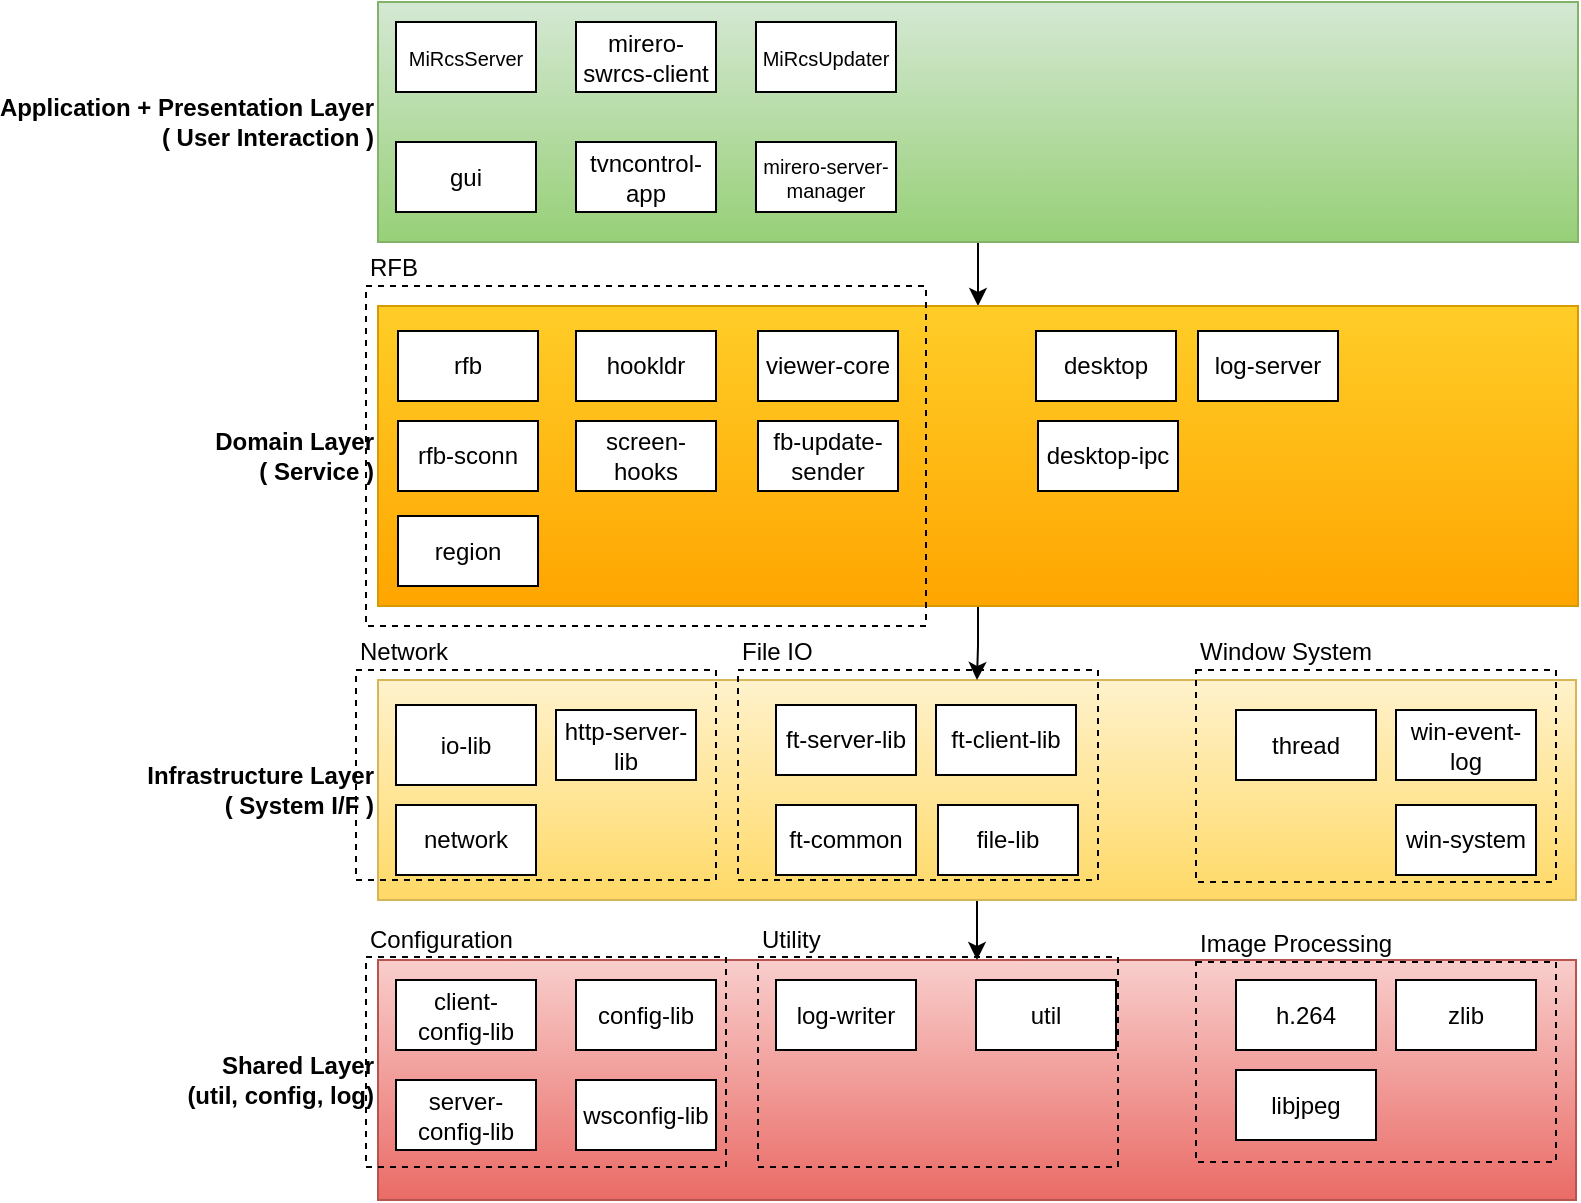 <mxfile version="27.2.0" pages="8">
  <diagram id="6QKkKlz9LigfEvh21TcO" name="Project Dependency">
    <mxGraphModel dx="1426" dy="807" grid="1" gridSize="10" guides="1" tooltips="1" connect="1" arrows="1" fold="1" page="1" pageScale="1" pageWidth="827" pageHeight="1169" math="0" shadow="0">
      <root>
        <mxCell id="0" />
        <mxCell id="1" parent="0" />
        <mxCell id="M6b2aTm2xZEj82NS5oD8-55" style="edgeStyle=orthogonalEdgeStyle;rounded=0;orthogonalLoop=1;jettySize=auto;html=1;entryX=0.5;entryY=0;entryDx=0;entryDy=0;" edge="1" parent="1" source="M6b2aTm2xZEj82NS5oD8-53" target="M6b2aTm2xZEj82NS5oD8-4">
          <mxGeometry relative="1" as="geometry" />
        </mxCell>
        <mxCell id="M6b2aTm2xZEj82NS5oD8-53" value="Application + Presentation Layer&lt;br&gt;&lt;div&gt;( User Interaction )&lt;/div&gt;" style="rounded=0;whiteSpace=wrap;html=1;labelPosition=left;verticalLabelPosition=middle;align=right;verticalAlign=middle;fillColor=#d5e8d4;gradientColor=#97d077;strokeColor=#82b366;fontStyle=1" vertex="1" parent="1">
          <mxGeometry x="191" y="10" width="600" height="120" as="geometry" />
        </mxCell>
        <mxCell id="M6b2aTm2xZEj82NS5oD8-2" value="Shared Layer&lt;div&gt;(util, config, log)&lt;/div&gt;" style="rounded=0;whiteSpace=wrap;html=1;labelPosition=left;verticalLabelPosition=middle;align=right;verticalAlign=middle;fillColor=#f8cecc;gradientColor=#ea6b66;strokeColor=#b85450;fontStyle=1" vertex="1" parent="1">
          <mxGeometry x="191" y="489" width="599" height="120" as="geometry" />
        </mxCell>
        <mxCell id="M6b2aTm2xZEj82NS5oD8-57" style="edgeStyle=orthogonalEdgeStyle;rounded=0;orthogonalLoop=1;jettySize=auto;html=1;entryX=0.5;entryY=0;entryDx=0;entryDy=0;" edge="1" parent="1" source="M6b2aTm2xZEj82NS5oD8-3" target="M6b2aTm2xZEj82NS5oD8-2">
          <mxGeometry relative="1" as="geometry" />
        </mxCell>
        <mxCell id="M6b2aTm2xZEj82NS5oD8-3" value="Infrastructure Layer&lt;div&gt;( System I/F )&lt;/div&gt;" style="rounded=0;whiteSpace=wrap;html=1;labelPosition=left;verticalLabelPosition=middle;align=right;verticalAlign=middle;fillColor=#fff2cc;gradientColor=#ffd966;strokeColor=#d6b656;fontStyle=1" vertex="1" parent="1">
          <mxGeometry x="191" y="349" width="599" height="110" as="geometry" />
        </mxCell>
        <mxCell id="M6b2aTm2xZEj82NS5oD8-56" style="edgeStyle=orthogonalEdgeStyle;rounded=0;orthogonalLoop=1;jettySize=auto;html=1;entryX=0.5;entryY=0;entryDx=0;entryDy=0;" edge="1" parent="1" source="M6b2aTm2xZEj82NS5oD8-4" target="M6b2aTm2xZEj82NS5oD8-3">
          <mxGeometry relative="1" as="geometry" />
        </mxCell>
        <mxCell id="M6b2aTm2xZEj82NS5oD8-4" value="Domain Layer&lt;div&gt;( Service )&lt;/div&gt;" style="rounded=0;whiteSpace=wrap;html=1;labelPosition=left;verticalLabelPosition=middle;align=right;verticalAlign=middle;fillColor=#ffcd28;gradientColor=#ffa500;strokeColor=#d79b00;fontStyle=1" vertex="1" parent="1">
          <mxGeometry x="191" y="162" width="600" height="150" as="geometry" />
        </mxCell>
        <mxCell id="M6b2aTm2xZEj82NS5oD8-7" value="log-writer" style="rounded=0;whiteSpace=wrap;html=1;" vertex="1" parent="1">
          <mxGeometry x="390" y="499" width="70" height="35" as="geometry" />
        </mxCell>
        <mxCell id="M6b2aTm2xZEj82NS5oD8-8" value="network" style="rounded=0;whiteSpace=wrap;html=1;" vertex="1" parent="1">
          <mxGeometry x="200" y="411.5" width="70" height="35" as="geometry" />
        </mxCell>
        <mxCell id="M6b2aTm2xZEj82NS5oD8-9" value="region" style="rounded=0;whiteSpace=wrap;html=1;" vertex="1" parent="1">
          <mxGeometry x="201" y="267" width="70" height="35" as="geometry" />
        </mxCell>
        <mxCell id="M6b2aTm2xZEj82NS5oD8-10" value="rfb" style="rounded=0;whiteSpace=wrap;html=1;" vertex="1" parent="1">
          <mxGeometry x="201" y="174.5" width="70" height="35" as="geometry" />
        </mxCell>
        <mxCell id="M6b2aTm2xZEj82NS5oD8-11" value="rfb-sconn" style="rounded=0;whiteSpace=wrap;html=1;" vertex="1" parent="1">
          <mxGeometry x="201" y="219.5" width="70" height="35" as="geometry" />
        </mxCell>
        <mxCell id="M6b2aTm2xZEj82NS5oD8-14" value="client-config-lib" style="rounded=0;whiteSpace=wrap;html=1;" vertex="1" parent="1">
          <mxGeometry x="200" y="499" width="70" height="35" as="geometry" />
        </mxCell>
        <mxCell id="M6b2aTm2xZEj82NS5oD8-16" value="config-lib" style="rounded=0;whiteSpace=wrap;html=1;" vertex="1" parent="1">
          <mxGeometry x="290" y="499" width="70" height="35" as="geometry" />
        </mxCell>
        <mxCell id="M6b2aTm2xZEj82NS5oD8-17" value="desktop" style="rounded=0;whiteSpace=wrap;html=1;" vertex="1" parent="1">
          <mxGeometry x="520" y="174.5" width="70" height="35" as="geometry" />
        </mxCell>
        <mxCell id="M6b2aTm2xZEj82NS5oD8-18" value="desktop-ipc" style="rounded=0;whiteSpace=wrap;html=1;" vertex="1" parent="1">
          <mxGeometry x="521" y="219.5" width="70" height="35" as="geometry" />
        </mxCell>
        <mxCell id="M6b2aTm2xZEj82NS5oD8-19" value="fb-update-sender" style="rounded=0;whiteSpace=wrap;html=1;" vertex="1" parent="1">
          <mxGeometry x="381" y="219.5" width="70" height="35" as="geometry" />
        </mxCell>
        <mxCell id="M6b2aTm2xZEj82NS5oD8-21" value="file-lib" style="rounded=0;whiteSpace=wrap;html=1;" vertex="1" parent="1">
          <mxGeometry x="471" y="411.5" width="70" height="35" as="geometry" />
        </mxCell>
        <mxCell id="M6b2aTm2xZEj82NS5oD8-22" value="ft-client-lib" style="rounded=0;whiteSpace=wrap;html=1;" vertex="1" parent="1">
          <mxGeometry x="470" y="361.5" width="70" height="35" as="geometry" />
        </mxCell>
        <mxCell id="M6b2aTm2xZEj82NS5oD8-23" value="ft-common" style="rounded=0;whiteSpace=wrap;html=1;" vertex="1" parent="1">
          <mxGeometry x="390" y="411.5" width="70" height="35" as="geometry" />
        </mxCell>
        <mxCell id="M6b2aTm2xZEj82NS5oD8-24" value="ft-server-lib" style="rounded=0;whiteSpace=wrap;html=1;" vertex="1" parent="1">
          <mxGeometry x="390" y="361.5" width="70" height="35" as="geometry" />
        </mxCell>
        <mxCell id="M6b2aTm2xZEj82NS5oD8-25" value="gui" style="rounded=0;whiteSpace=wrap;html=1;" vertex="1" parent="1">
          <mxGeometry x="200" y="80" width="70" height="35" as="geometry" />
        </mxCell>
        <mxCell id="M6b2aTm2xZEj82NS5oD8-27" value="hookldr" style="rounded=0;whiteSpace=wrap;html=1;" vertex="1" parent="1">
          <mxGeometry x="290" y="174.5" width="70" height="35" as="geometry" />
        </mxCell>
        <mxCell id="M6b2aTm2xZEj82NS5oD8-28" value="http-server-lib" style="rounded=0;whiteSpace=wrap;html=1;" vertex="1" parent="1">
          <mxGeometry x="280" y="364" width="70" height="35" as="geometry" />
        </mxCell>
        <mxCell id="M6b2aTm2xZEj82NS5oD8-29" value="io-lib" style="rounded=0;whiteSpace=wrap;html=1;" vertex="1" parent="1">
          <mxGeometry x="200" y="361.5" width="70" height="40" as="geometry" />
        </mxCell>
        <mxCell id="M6b2aTm2xZEj82NS5oD8-30" value="libjpeg" style="rounded=0;whiteSpace=wrap;html=1;" vertex="1" parent="1">
          <mxGeometry x="620" y="544" width="70" height="35" as="geometry" />
        </mxCell>
        <mxCell id="M6b2aTm2xZEj82NS5oD8-31" value="log-server" style="rounded=0;whiteSpace=wrap;html=1;" vertex="1" parent="1">
          <mxGeometry x="601" y="174.5" width="70" height="35" as="geometry" />
        </mxCell>
        <mxCell id="M6b2aTm2xZEj82NS5oD8-32" value="screen-hooks" style="rounded=0;whiteSpace=wrap;html=1;" vertex="1" parent="1">
          <mxGeometry x="290" y="219.5" width="70" height="35" as="geometry" />
        </mxCell>
        <mxCell id="M6b2aTm2xZEj82NS5oD8-33" value="server-config-lib" style="rounded=0;whiteSpace=wrap;html=1;" vertex="1" parent="1">
          <mxGeometry x="200" y="549" width="70" height="35" as="geometry" />
        </mxCell>
        <mxCell id="M6b2aTm2xZEj82NS5oD8-34" value="thread" style="rounded=0;whiteSpace=wrap;html=1;" vertex="1" parent="1">
          <mxGeometry x="620" y="364" width="70" height="35" as="geometry" />
        </mxCell>
        <mxCell id="M6b2aTm2xZEj82NS5oD8-35" value="tvncontrol-app" style="rounded=0;whiteSpace=wrap;html=1;" vertex="1" parent="1">
          <mxGeometry x="290" y="80" width="70" height="35" as="geometry" />
        </mxCell>
        <mxCell id="M6b2aTm2xZEj82NS5oD8-36" value="MiRcsServer" style="rounded=0;whiteSpace=wrap;html=1;fontSize=10;" vertex="1" parent="1">
          <mxGeometry x="200" y="20" width="70" height="35" as="geometry" />
        </mxCell>
        <mxCell id="M6b2aTm2xZEj82NS5oD8-37" value="mirero-swrcs-client" style="rounded=0;whiteSpace=wrap;html=1;" vertex="1" parent="1">
          <mxGeometry x="290" y="20" width="70" height="35" as="geometry" />
        </mxCell>
        <mxCell id="M6b2aTm2xZEj82NS5oD8-38" value="util" style="rounded=0;whiteSpace=wrap;html=1;" vertex="1" parent="1">
          <mxGeometry x="490" y="499" width="70" height="35" as="geometry" />
        </mxCell>
        <mxCell id="M6b2aTm2xZEj82NS5oD8-39" value="viewer-core" style="rounded=0;whiteSpace=wrap;html=1;" vertex="1" parent="1">
          <mxGeometry x="381" y="174.5" width="70" height="35" as="geometry" />
        </mxCell>
        <mxCell id="M6b2aTm2xZEj82NS5oD8-40" value="win-event-log" style="rounded=0;whiteSpace=wrap;html=1;" vertex="1" parent="1">
          <mxGeometry x="700" y="364" width="70" height="35" as="geometry" />
        </mxCell>
        <mxCell id="M6b2aTm2xZEj82NS5oD8-41" value="win-system" style="rounded=0;whiteSpace=wrap;html=1;" vertex="1" parent="1">
          <mxGeometry x="700" y="411.5" width="70" height="35" as="geometry" />
        </mxCell>
        <mxCell id="M6b2aTm2xZEj82NS5oD8-43" value="wsconfig-lib" style="rounded=0;whiteSpace=wrap;html=1;" vertex="1" parent="1">
          <mxGeometry x="290" y="549" width="70" height="35" as="geometry" />
        </mxCell>
        <mxCell id="M6b2aTm2xZEj82NS5oD8-44" value="zlib" style="rounded=0;whiteSpace=wrap;html=1;" vertex="1" parent="1">
          <mxGeometry x="700" y="499" width="70" height="35" as="geometry" />
        </mxCell>
        <mxCell id="M6b2aTm2xZEj82NS5oD8-45" value="h.264" style="rounded=0;whiteSpace=wrap;html=1;" vertex="1" parent="1">
          <mxGeometry x="620" y="499" width="70" height="35" as="geometry" />
        </mxCell>
        <mxCell id="M6b2aTm2xZEj82NS5oD8-46" value="mirero-server-manager" style="rounded=0;whiteSpace=wrap;html=1;fontSize=10;" vertex="1" parent="1">
          <mxGeometry x="380" y="80" width="70" height="35" as="geometry" />
        </mxCell>
        <mxCell id="M6b2aTm2xZEj82NS5oD8-47" value="MiRcsUpdater" style="rounded=0;whiteSpace=wrap;html=1;fontSize=10;" vertex="1" parent="1">
          <mxGeometry x="380" y="20" width="70" height="35" as="geometry" />
        </mxCell>
        <mxCell id="M6b2aTm2xZEj82NS5oD8-59" value="Network" style="rounded=0;whiteSpace=wrap;html=1;dashed=1;fillColor=none;labelPosition=center;verticalLabelPosition=top;align=left;verticalAlign=bottom;" vertex="1" parent="1">
          <mxGeometry x="180" y="344" width="180" height="105" as="geometry" />
        </mxCell>
        <mxCell id="M6b2aTm2xZEj82NS5oD8-61" value="Window System" style="rounded=0;whiteSpace=wrap;html=1;dashed=1;fillColor=none;labelPosition=center;verticalLabelPosition=top;align=left;verticalAlign=bottom;" vertex="1" parent="1">
          <mxGeometry x="600" y="344" width="180" height="106" as="geometry" />
        </mxCell>
        <mxCell id="M6b2aTm2xZEj82NS5oD8-64" value="Image Processing" style="rounded=0;whiteSpace=wrap;html=1;dashed=1;fillColor=none;labelPosition=center;verticalLabelPosition=top;align=left;verticalAlign=bottom;" vertex="1" parent="1">
          <mxGeometry x="600" y="490" width="180" height="100" as="geometry" />
        </mxCell>
        <mxCell id="M6b2aTm2xZEj82NS5oD8-66" value="RFB" style="rounded=0;whiteSpace=wrap;html=1;dashed=1;fillColor=none;labelPosition=center;verticalLabelPosition=top;align=left;verticalAlign=bottom;" vertex="1" parent="1">
          <mxGeometry x="185" y="152" width="280" height="170" as="geometry" />
        </mxCell>
        <mxCell id="M6b2aTm2xZEj82NS5oD8-67" value="File IO" style="rounded=0;whiteSpace=wrap;html=1;dashed=1;fillColor=none;labelPosition=center;verticalLabelPosition=top;align=left;verticalAlign=bottom;" vertex="1" parent="1">
          <mxGeometry x="371" y="344" width="180" height="105" as="geometry" />
        </mxCell>
        <mxCell id="M6b2aTm2xZEj82NS5oD8-68" value="Configuration" style="rounded=0;whiteSpace=wrap;html=1;dashed=1;fillColor=none;labelPosition=center;verticalLabelPosition=top;align=left;verticalAlign=bottom;" vertex="1" parent="1">
          <mxGeometry x="185" y="487.5" width="180" height="105" as="geometry" />
        </mxCell>
        <mxCell id="M6b2aTm2xZEj82NS5oD8-69" value="Utility" style="rounded=0;whiteSpace=wrap;html=1;dashed=1;fillColor=none;labelPosition=center;verticalLabelPosition=top;align=left;verticalAlign=bottom;" vertex="1" parent="1">
          <mxGeometry x="381" y="487.5" width="180" height="105" as="geometry" />
        </mxCell>
      </root>
    </mxGraphModel>
  </diagram>
  <diagram id="5DkmvBxYGieu-68tYmN1" name="Application">
    <mxGraphModel dx="2253" dy="807" grid="1" gridSize="10" guides="1" tooltips="1" connect="1" arrows="1" fold="1" page="1" pageScale="1" pageWidth="827" pageHeight="1169" math="0" shadow="0">
      <root>
        <mxCell id="0" />
        <mxCell id="1" parent="0" />
        <mxCell id="Iv0SBjlh1--z4rjAcG8h-2" value="Desktop Application (GUI)" style="rounded=0;whiteSpace=wrap;html=1;labelPosition=center;verticalLabelPosition=top;align=left;verticalAlign=bottom;" vertex="1" parent="1">
          <mxGeometry x="660" y="50" width="400" height="300" as="geometry" />
        </mxCell>
        <mxCell id="Jv90dzYF-x8rAAyQ6jZ8-3" value="DesktopServer" style="rounded=0;whiteSpace=wrap;html=1;labelPosition=center;verticalLabelPosition=top;align=left;verticalAlign=bottom;" vertex="1" parent="1">
          <mxGeometry x="710" y="150" width="130" height="120" as="geometry" />
        </mxCell>
        <mxCell id="Iv0SBjlh1--z4rjAcG8h-1" value="RCS Service" style="rounded=0;whiteSpace=wrap;html=1;labelPosition=center;verticalLabelPosition=top;align=left;verticalAlign=bottom;" vertex="1" parent="1">
          <mxGeometry x="40" y="50" width="420" height="300" as="geometry" />
        </mxCell>
        <mxCell id="Iv0SBjlh1--z4rjAcG8h-4" value="Anonymous Pipe" style="edgeStyle=orthogonalEdgeStyle;rounded=0;orthogonalLoop=1;jettySize=auto;html=1;entryX=0;entryY=0.5;entryDx=0;entryDy=0;startArrow=classic;startFill=1;dashed=1;exitX=1;exitY=0.5;exitDx=0;exitDy=0;fillColor=#dae8fc;strokeColor=#6c8ebf;" edge="1" parent="1" source="Jv90dzYF-x8rAAyQ6jZ8-7" target="Jv90dzYF-x8rAAyQ6jZ8-3">
          <mxGeometry relative="1" as="geometry">
            <Array as="points">
              <mxPoint x="390" y="273" />
              <mxPoint x="390" y="230" />
              <mxPoint x="690" y="230" />
              <mxPoint x="690" y="210" />
            </Array>
          </mxGeometry>
        </mxCell>
        <mxCell id="Iv0SBjlh1--z4rjAcG8h-3" value="Agent Service" style="rounded=0;whiteSpace=wrap;html=1;labelPosition=center;verticalLabelPosition=top;align=left;verticalAlign=bottom;" vertex="1" parent="1">
          <mxGeometry x="40" y="420" width="400" height="300" as="geometry" />
        </mxCell>
        <mxCell id="UsfD8vVUkFi7ll9GRyOD-4" value="Process Auto Restarter Service" style="rounded=0;whiteSpace=wrap;html=1;labelPosition=center;verticalLabelPosition=top;align=center;verticalAlign=bottom;fillColor=none;" vertex="1" parent="1">
          <mxGeometry x="60" y="460" width="210" height="110" as="geometry" />
        </mxCell>
        <mxCell id="UsfD8vVUkFi7ll9GRyOD-1" value="Control Application (GUI)" style="rounded=0;whiteSpace=wrap;html=1;labelPosition=center;verticalLabelPosition=top;align=left;verticalAlign=bottom;" vertex="1" parent="1">
          <mxGeometry x="70" y="485" width="150" height="65" as="geometry" />
        </mxCell>
        <mxCell id="UsfD8vVUkFi7ll9GRyOD-9" value="Update Service" style="rounded=0;whiteSpace=wrap;html=1;labelPosition=center;verticalLabelPosition=top;align=center;verticalAlign=bottom;fillColor=none;" vertex="1" parent="1">
          <mxGeometry x="60" y="590" width="130" height="90" as="geometry" />
        </mxCell>
        <mxCell id="UsfD8vVUkFi7ll9GRyOD-10" value="RFB Service" style="rounded=0;whiteSpace=wrap;html=1;labelPosition=center;verticalLabelPosition=top;align=left;verticalAlign=bottom;fillColor=none;" vertex="1" parent="1">
          <mxGeometry x="55" y="70" width="125" height="160" as="geometry" />
        </mxCell>
        <mxCell id="UsfD8vVUkFi7ll9GRyOD-20" style="edgeStyle=orthogonalEdgeStyle;rounded=0;orthogonalLoop=1;jettySize=auto;html=1;entryX=0.5;entryY=1;entryDx=0;entryDy=0;dashed=1;startArrow=classic;startFill=1;" edge="1" parent="1" source="UsfD8vVUkFi7ll9GRyOD-11" target="UsfD8vVUkFi7ll9GRyOD-10">
          <mxGeometry relative="1" as="geometry" />
        </mxCell>
        <mxCell id="UsfD8vVUkFi7ll9GRyOD-11" value="Resource Service" style="rounded=0;whiteSpace=wrap;html=1;labelPosition=center;verticalLabelPosition=middle;align=center;verticalAlign=middle;fillColor=none;" vertex="1" parent="1">
          <mxGeometry x="55" y="290" width="125" height="40" as="geometry" />
        </mxCell>
        <mxCell id="Jv90dzYF-x8rAAyQ6jZ8-19" style="edgeStyle=orthogonalEdgeStyle;rounded=0;orthogonalLoop=1;jettySize=auto;html=1;entryX=0.5;entryY=0;entryDx=0;entryDy=0;startArrow=classic;startFill=1;dashed=1;" edge="1" parent="1" source="UsfD8vVUkFi7ll9GRyOD-12" target="UsfD8vVUkFi7ll9GRyOD-13">
          <mxGeometry relative="1" as="geometry" />
        </mxCell>
        <mxCell id="UsfD8vVUkFi7ll9GRyOD-12" value="TCP/IP Server" style="rounded=0;whiteSpace=wrap;html=1;labelPosition=center;verticalLabelPosition=middle;align=center;verticalAlign=middle;fillColor=none;" vertex="1" parent="1">
          <mxGeometry x="70" y="100" width="100" height="40" as="geometry" />
        </mxCell>
        <mxCell id="Jv90dzYF-x8rAAyQ6jZ8-10" style="edgeStyle=orthogonalEdgeStyle;rounded=0;orthogonalLoop=1;jettySize=auto;html=1;entryX=0;entryY=0.5;entryDx=0;entryDy=0;dashed=1;startArrow=classic;startFill=1;fillColor=#dae8fc;strokeColor=#6c8ebf;" edge="1" parent="1" source="UsfD8vVUkFi7ll9GRyOD-13" target="Jv90dzYF-x8rAAyQ6jZ8-7">
          <mxGeometry relative="1" as="geometry" />
        </mxCell>
        <mxCell id="UsfD8vVUkFi7ll9GRyOD-13" value="RFB Manager" style="rounded=0;whiteSpace=wrap;html=1;labelPosition=center;verticalLabelPosition=middle;align=center;verticalAlign=middle;fillColor=none;" vertex="1" parent="1">
          <mxGeometry x="70" y="180" width="100" height="40" as="geometry" />
        </mxCell>
        <mxCell id="UsfD8vVUkFi7ll9GRyOD-16" value="Log Server" style="rounded=0;whiteSpace=wrap;html=1;labelPosition=center;verticalLabelPosition=middle;align=center;verticalAlign=middle;fillColor=none;" vertex="1" parent="1">
          <mxGeometry x="255" y="70" width="100" height="40" as="geometry" />
        </mxCell>
        <mxCell id="UsfD8vVUkFi7ll9GRyOD-19" style="edgeStyle=orthogonalEdgeStyle;rounded=0;orthogonalLoop=1;jettySize=auto;html=1;entryX=1;entryY=0.5;entryDx=0;entryDy=0;startArrow=classic;startFill=1;dashed=1;" edge="1" parent="1" source="UsfD8vVUkFi7ll9GRyOD-17" target="UsfD8vVUkFi7ll9GRyOD-10">
          <mxGeometry relative="1" as="geometry" />
        </mxCell>
        <mxCell id="UsfD8vVUkFi7ll9GRyOD-17" value="Control Server" style="rounded=0;whiteSpace=wrap;html=1;labelPosition=center;verticalLabelPosition=middle;align=center;verticalAlign=middle;fillColor=none;" vertex="1" parent="1">
          <mxGeometry x="255" y="130" width="100" height="40" as="geometry" />
        </mxCell>
        <mxCell id="UsfD8vVUkFi7ll9GRyOD-22" value="Tray Icon" style="rounded=0;whiteSpace=wrap;html=1;" vertex="1" parent="1">
          <mxGeometry x="77.5" y="495" width="62.5" height="40" as="geometry" />
        </mxCell>
        <mxCell id="UsfD8vVUkFi7ll9GRyOD-23" value="Messenger" style="rounded=0;whiteSpace=wrap;html=1;" vertex="1" parent="1">
          <mxGeometry x="147.5" y="495" width="62.5" height="40" as="geometry" />
        </mxCell>
        <mxCell id="UsfD8vVUkFi7ll9GRyOD-28" style="edgeStyle=orthogonalEdgeStyle;rounded=0;orthogonalLoop=1;jettySize=auto;html=1;entryX=0;entryY=0.25;entryDx=0;entryDy=0;dashed=1;" edge="1" parent="1" source="UsfD8vVUkFi7ll9GRyOD-25" target="Iv0SBjlh1--z4rjAcG8h-3">
          <mxGeometry relative="1" as="geometry">
            <Array as="points">
              <mxPoint x="115" y="740" />
              <mxPoint x="20" y="740" />
              <mxPoint x="20" y="495" />
            </Array>
          </mxGeometry>
        </mxCell>
        <mxCell id="UsfD8vVUkFi7ll9GRyOD-29" style="edgeStyle=orthogonalEdgeStyle;rounded=0;orthogonalLoop=1;jettySize=auto;html=1;entryX=0;entryY=0.5;entryDx=0;entryDy=0;dashed=1;" edge="1" parent="1" source="UsfD8vVUkFi7ll9GRyOD-25" target="Iv0SBjlh1--z4rjAcG8h-1">
          <mxGeometry relative="1" as="geometry">
            <Array as="points">
              <mxPoint x="115" y="700" />
              <mxPoint y="700" />
              <mxPoint y="200" />
            </Array>
          </mxGeometry>
        </mxCell>
        <mxCell id="UsfD8vVUkFi7ll9GRyOD-25" value="Update&lt;div&gt;Application&lt;/div&gt;" style="rounded=0;whiteSpace=wrap;html=1;labelPosition=center;verticalLabelPosition=middle;align=center;verticalAlign=middle;" vertex="1" parent="1">
          <mxGeometry x="70" y="600" width="90" height="45" as="geometry" />
        </mxCell>
        <mxCell id="UsfD8vVUkFi7ll9GRyOD-27" value="Named Pipe" style="edgeStyle=orthogonalEdgeStyle;rounded=0;orthogonalLoop=1;jettySize=auto;html=1;entryX=0.5;entryY=1;entryDx=0;entryDy=0;startArrow=classic;startFill=1;dashed=1;exitX=1;exitY=0.5;exitDx=0;exitDy=0;fillColor=#fff2cc;strokeColor=#d6b656;" edge="1" parent="1" source="UsfD8vVUkFi7ll9GRyOD-1" target="UsfD8vVUkFi7ll9GRyOD-17">
          <mxGeometry relative="1" as="geometry">
            <mxPoint x="220" y="518" as="sourcePoint" />
            <mxPoint x="305" y="170" as="targetPoint" />
            <Array as="points">
              <mxPoint x="470" y="518" />
              <mxPoint x="470" y="190" />
              <mxPoint x="305" y="190" />
            </Array>
          </mxGeometry>
        </mxCell>
        <mxCell id="UsfD8vVUkFi7ll9GRyOD-32" value="Named Pipe" style="edgeStyle=orthogonalEdgeStyle;rounded=0;orthogonalLoop=1;jettySize=auto;html=1;entryX=1;entryY=0.5;entryDx=0;entryDy=0;dashed=1;startArrow=classic;startFill=1;fillColor=#d5e8d4;strokeColor=#82b366;" edge="1" parent="1" source="UsfD8vVUkFi7ll9GRyOD-31" target="UsfD8vVUkFi7ll9GRyOD-16">
          <mxGeometry x="0.723" y="-20" relative="1" as="geometry">
            <mxPoint as="offset" />
          </mxGeometry>
        </mxCell>
        <mxCell id="UsfD8vVUkFi7ll9GRyOD-31" value="Log Client" style="rounded=0;whiteSpace=wrap;html=1;labelPosition=center;verticalLabelPosition=middle;align=center;verticalAlign=middle;fillColor=none;" vertex="1" parent="1">
          <mxGeometry x="680" y="70" width="70" height="40" as="geometry" />
        </mxCell>
        <mxCell id="UsfD8vVUkFi7ll9GRyOD-34" style="edgeStyle=orthogonalEdgeStyle;rounded=0;orthogonalLoop=1;jettySize=auto;html=1;entryX=1;entryY=0.5;entryDx=0;entryDy=0;dashed=1;fillColor=#d5e8d4;strokeColor=#82b366;" edge="1" parent="1" source="UsfD8vVUkFi7ll9GRyOD-33" target="UsfD8vVUkFi7ll9GRyOD-16">
          <mxGeometry relative="1" as="geometry">
            <Array as="points">
              <mxPoint x="510" y="480" />
              <mxPoint x="510" y="90" />
            </Array>
          </mxGeometry>
        </mxCell>
        <mxCell id="UsfD8vVUkFi7ll9GRyOD-33" value="Log Client" style="rounded=0;whiteSpace=wrap;html=1;labelPosition=center;verticalLabelPosition=middle;align=center;verticalAlign=middle;fillColor=none;" vertex="1" parent="1">
          <mxGeometry x="290" y="460" width="70" height="40" as="geometry" />
        </mxCell>
        <mxCell id="1nUuAgrTX0wIs3MjfD3l-1" value="Shared Memory" style="rounded=0;whiteSpace=wrap;html=1;fillColor=#d5e8d4;strokeColor=#82b366;gradientColor=#97d077;" vertex="1" parent="1">
          <mxGeometry x="414" y="270" width="276" height="60" as="geometry" />
        </mxCell>
        <mxCell id="Jv90dzYF-x8rAAyQ6jZ8-1" value="Anonymous Pipe" style="rounded=0;whiteSpace=wrap;html=1;labelPosition=center;verticalLabelPosition=top;align=left;verticalAlign=bottom;fillColor=none;" vertex="1" parent="1">
          <mxGeometry x="725" y="170" width="95" height="35" as="geometry" />
        </mxCell>
        <mxCell id="Jv90dzYF-x8rAAyQ6jZ8-2" value="Anonymous Pipe" style="rounded=0;whiteSpace=wrap;html=1;labelPosition=center;verticalLabelPosition=top;align=left;verticalAlign=bottom;fillColor=none;" vertex="1" parent="1">
          <mxGeometry x="725" y="225" width="95" height="35" as="geometry" />
        </mxCell>
        <mxCell id="Jv90dzYF-x8rAAyQ6jZ8-7" value="DesktopClient" style="rounded=0;whiteSpace=wrap;html=1;labelPosition=center;verticalLabelPosition=top;align=left;verticalAlign=bottom;" vertex="1" parent="1">
          <mxGeometry x="240" y="210" width="130" height="125" as="geometry" />
        </mxCell>
        <mxCell id="Jv90dzYF-x8rAAyQ6jZ8-8" value="Anonymous Pipe" style="rounded=0;whiteSpace=wrap;html=1;labelPosition=center;verticalLabelPosition=top;align=left;verticalAlign=bottom;fillColor=none;" vertex="1" parent="1">
          <mxGeometry x="255" y="235" width="95" height="35" as="geometry" />
        </mxCell>
        <mxCell id="Jv90dzYF-x8rAAyQ6jZ8-9" value="Anonymous Pipe" style="rounded=0;whiteSpace=wrap;html=1;labelPosition=center;verticalLabelPosition=top;align=left;verticalAlign=bottom;fillColor=none;" vertex="1" parent="1">
          <mxGeometry x="255" y="290" width="95" height="35" as="geometry" />
        </mxCell>
        <mxCell id="Jv90dzYF-x8rAAyQ6jZ8-17" style="edgeStyle=orthogonalEdgeStyle;rounded=0;orthogonalLoop=1;jettySize=auto;html=1;entryX=1;entryY=0.5;entryDx=0;entryDy=0;fillColor=#dae8fc;gradientColor=#7ea6e0;strokeColor=#6c8ebf;dashed=1;startArrow=classic;startFill=1;" edge="1" parent="1" source="Jv90dzYF-x8rAAyQ6jZ8-15" target="Jv90dzYF-x8rAAyQ6jZ8-3">
          <mxGeometry relative="1" as="geometry" />
        </mxCell>
        <mxCell id="Jv90dzYF-x8rAAyQ6jZ8-15" value="Screen Grabber" style="rounded=0;whiteSpace=wrap;html=1;labelPosition=center;verticalLabelPosition=top;align=left;verticalAlign=bottom;" vertex="1" parent="1">
          <mxGeometry x="890" y="150" width="90" height="60" as="geometry" />
        </mxCell>
        <mxCell id="Jv90dzYF-x8rAAyQ6jZ8-18" style="edgeStyle=orthogonalEdgeStyle;rounded=0;orthogonalLoop=1;jettySize=auto;html=1;entryX=1;entryY=0.5;entryDx=0;entryDy=0;fillColor=#dae8fc;gradientColor=#7ea6e0;strokeColor=#6c8ebf;dashed=1;startArrow=classic;startFill=1;" edge="1" parent="1" source="Jv90dzYF-x8rAAyQ6jZ8-16" target="Jv90dzYF-x8rAAyQ6jZ8-3">
          <mxGeometry relative="1" as="geometry" />
        </mxCell>
        <mxCell id="Jv90dzYF-x8rAAyQ6jZ8-16" value="Input Injector" style="rounded=0;whiteSpace=wrap;html=1;labelPosition=center;verticalLabelPosition=top;align=left;verticalAlign=bottom;" vertex="1" parent="1">
          <mxGeometry x="890" y="235" width="90" height="60" as="geometry" />
        </mxCell>
      </root>
    </mxGraphModel>
  </diagram>
  <diagram id="OJiDylZDKc62zz5DHtTa" name="RFB_Protocol">
    <mxGraphModel dx="1188" dy="673" grid="1" gridSize="10" guides="1" tooltips="1" connect="1" arrows="1" fold="1" page="1" pageScale="1" pageWidth="827" pageHeight="1169" math="0" shadow="0">
      <root>
        <mxCell id="0" />
        <mxCell id="1" parent="0" />
        <mxCell id="KPSD_x9DPpmhUbZZ9yAU-24" value="RFB" style="rounded=0;whiteSpace=wrap;html=1;fillColor=none;dashed=1;labelPosition=center;verticalLabelPosition=top;align=left;verticalAlign=bottom;" parent="1" vertex="1">
          <mxGeometry x="70" y="110" width="660" height="690" as="geometry" />
        </mxCell>
        <mxCell id="KPSD_x9DPpmhUbZZ9yAU-1" value="1. Protocol Version" style="rounded=0;whiteSpace=wrap;html=1;fillColor=none;dashed=1;labelPosition=center;verticalLabelPosition=top;align=left;verticalAlign=bottom;" parent="1" vertex="1">
          <mxGeometry x="120" y="148" width="560" height="100" as="geometry" />
        </mxCell>
        <mxCell id="8FCmaWCUZ1RdT127gi2X-4" value="Server" style="shape=umlLifeline;perimeter=lifelinePerimeter;whiteSpace=wrap;html=1;container=1;collapsible=0;recursiveResize=0;outlineConnect=0;fillColor=#ffe6cc;strokeColor=#d79b00;" parent="1" vertex="1">
          <mxGeometry x="110" y="40" width="100" height="970" as="geometry" />
        </mxCell>
        <mxCell id="8FCmaWCUZ1RdT127gi2X-5" value="" style="html=1;points=[];perimeter=orthogonalPerimeter;fillColor=#ffe6cc;strokeColor=#d79b00;" parent="8FCmaWCUZ1RdT127gi2X-4" vertex="1">
          <mxGeometry x="45" y="120" width="10" height="630" as="geometry" />
        </mxCell>
        <mxCell id="8FCmaWCUZ1RdT127gi2X-6" value="" style="html=1;points=[];perimeter=orthogonalPerimeter;fillColor=#ffe6cc;strokeColor=#d79b00;" parent="8FCmaWCUZ1RdT127gi2X-4" vertex="1">
          <mxGeometry x="50" y="128" width="10" height="60" as="geometry" />
        </mxCell>
        <mxCell id="8FCmaWCUZ1RdT127gi2X-11" value="Client" style="shape=umlLifeline;perimeter=lifelinePerimeter;whiteSpace=wrap;html=1;container=1;collapsible=0;recursiveResize=0;outlineConnect=0;fillColor=#dae8fc;strokeColor=#6c8ebf;" parent="1" vertex="1">
          <mxGeometry x="610" y="40" width="100" height="970" as="geometry" />
        </mxCell>
        <mxCell id="sWM0tMhOnT5Zf9Z6tHfr-1" value="" style="html=1;points=[];perimeter=orthogonalPerimeter;fillColor=#dae8fc;strokeColor=#6c8ebf;" parent="8FCmaWCUZ1RdT127gi2X-11" vertex="1">
          <mxGeometry x="45" y="120" width="10" height="630" as="geometry" />
        </mxCell>
        <mxCell id="sWM0tMhOnT5Zf9Z6tHfr-2" value="" style="html=1;points=[];perimeter=orthogonalPerimeter;fillColor=#dae8fc;strokeColor=#6c8ebf;" parent="8FCmaWCUZ1RdT127gi2X-11" vertex="1">
          <mxGeometry x="40" y="128" width="10" height="60" as="geometry" />
        </mxCell>
        <mxCell id="sWM0tMhOnT5Zf9Z6tHfr-5" value="ProtocolVersion ( RFB 3.x )" style="edgeStyle=orthogonalEdgeStyle;rounded=0;orthogonalLoop=1;jettySize=auto;html=1;" parent="1" edge="1">
          <mxGeometry relative="1" as="geometry">
            <mxPoint x="170" y="183" as="sourcePoint" />
            <mxPoint x="650" y="183" as="targetPoint" />
          </mxGeometry>
        </mxCell>
        <mxCell id="sWM0tMhOnT5Zf9Z6tHfr-10" value="ProtocolVersion Response ( RFB 3.x )" style="edgeStyle=orthogonalEdgeStyle;rounded=0;orthogonalLoop=1;jettySize=auto;html=1;entryX=1.242;entryY=0.71;entryDx=0;entryDy=0;entryPerimeter=0;" parent="1" edge="1">
          <mxGeometry relative="1" as="geometry">
            <mxPoint x="650" y="212" as="sourcePoint" />
            <mxPoint x="172.42" y="211.6" as="targetPoint" />
            <Array as="points">
              <mxPoint x="530" y="212" />
              <mxPoint x="530" y="212" />
            </Array>
          </mxGeometry>
        </mxCell>
        <mxCell id="KPSD_x9DPpmhUbZZ9yAU-3" value="2. Security" style="rounded=0;whiteSpace=wrap;html=1;fillColor=none;dashed=1;labelPosition=center;verticalLabelPosition=top;align=left;verticalAlign=bottom;" parent="1" vertex="1">
          <mxGeometry x="120" y="283" width="560" height="100" as="geometry" />
        </mxCell>
        <mxCell id="KPSD_x9DPpmhUbZZ9yAU-4" value="" style="html=1;points=[];perimeter=orthogonalPerimeter;fillColor=#ffe6cc;strokeColor=#d79b00;" parent="1" vertex="1">
          <mxGeometry x="160" y="303" width="10" height="60" as="geometry" />
        </mxCell>
        <mxCell id="KPSD_x9DPpmhUbZZ9yAU-5" value="" style="html=1;points=[];perimeter=orthogonalPerimeter;fillColor=#dae8fc;strokeColor=#6c8ebf;" parent="1" vertex="1">
          <mxGeometry x="650" y="303" width="10" height="60" as="geometry" />
        </mxCell>
        <mxCell id="KPSD_x9DPpmhUbZZ9yAU-6" value="Server Side Security Options" style="edgeStyle=orthogonalEdgeStyle;rounded=0;orthogonalLoop=1;jettySize=auto;html=1;" parent="1" edge="1">
          <mxGeometry relative="1" as="geometry">
            <mxPoint x="170" y="318" as="sourcePoint" />
            <mxPoint x="650" y="318" as="targetPoint" />
          </mxGeometry>
        </mxCell>
        <mxCell id="KPSD_x9DPpmhUbZZ9yAU-7" value="Select Security Type ( ex) Tight )" style="edgeStyle=orthogonalEdgeStyle;rounded=0;orthogonalLoop=1;jettySize=auto;html=1;entryX=1.242;entryY=0.71;entryDx=0;entryDy=0;entryPerimeter=0;" parent="1" edge="1">
          <mxGeometry relative="1" as="geometry">
            <mxPoint x="650" y="347" as="sourcePoint" />
            <mxPoint x="172.42" y="346.6" as="targetPoint" />
            <Array as="points">
              <mxPoint x="530" y="347" />
              <mxPoint x="530" y="347" />
            </Array>
          </mxGeometry>
        </mxCell>
        <mxCell id="KPSD_x9DPpmhUbZZ9yAU-18" value="4. Initalization" style="rounded=0;whiteSpace=wrap;html=1;fillColor=none;dashed=1;labelPosition=center;verticalLabelPosition=top;align=left;verticalAlign=bottom;" parent="1" vertex="1">
          <mxGeometry x="120" y="680" width="560" height="100" as="geometry" />
        </mxCell>
        <mxCell id="KPSD_x9DPpmhUbZZ9yAU-19" value="" style="html=1;points=[];perimeter=orthogonalPerimeter;fillColor=#ffe6cc;strokeColor=#d79b00;" parent="1" vertex="1">
          <mxGeometry x="160" y="700" width="10" height="60" as="geometry" />
        </mxCell>
        <mxCell id="KPSD_x9DPpmhUbZZ9yAU-20" value="" style="html=1;points=[];perimeter=orthogonalPerimeter;fillColor=#dae8fc;strokeColor=#6c8ebf;" parent="1" vertex="1">
          <mxGeometry x="650" y="700" width="10" height="60" as="geometry" />
        </mxCell>
        <mxCell id="KPSD_x9DPpmhUbZZ9yAU-21" value="Server Init ( Pixel Format, Desktop Name... )" style="edgeStyle=orthogonalEdgeStyle;rounded=0;orthogonalLoop=1;jettySize=auto;html=1;" parent="1" edge="1">
          <mxGeometry relative="1" as="geometry">
            <mxPoint x="170" y="740" as="sourcePoint" />
            <mxPoint x="650" y="740" as="targetPoint" />
          </mxGeometry>
        </mxCell>
        <mxCell id="KPSD_x9DPpmhUbZZ9yAU-22" value="Client Init ( Decoder Options... )" style="edgeStyle=orthogonalEdgeStyle;rounded=0;orthogonalLoop=1;jettySize=auto;html=1;entryX=1.242;entryY=0.71;entryDx=0;entryDy=0;entryPerimeter=0;" parent="1" edge="1">
          <mxGeometry relative="1" as="geometry">
            <mxPoint x="647.58" y="710.4" as="sourcePoint" />
            <mxPoint x="170.0" y="710" as="targetPoint" />
            <Array as="points">
              <mxPoint x="527.58" y="710.4" />
              <mxPoint x="527.58" y="710.4" />
            </Array>
          </mxGeometry>
        </mxCell>
        <mxCell id="S6ZiM5GEsD0abywgk5w2-1" value="3-1. Capability ( Options*)" style="rounded=0;whiteSpace=wrap;html=1;fillColor=none;dashed=1;labelPosition=center;verticalLabelPosition=top;align=left;verticalAlign=bottom;" vertex="1" parent="1">
          <mxGeometry x="120" y="550" width="560" height="100" as="geometry" />
        </mxCell>
        <mxCell id="S6ZiM5GEsD0abywgk5w2-8" value="" style="html=1;points=[];perimeter=orthogonalPerimeter;fillColor=#ffe6cc;strokeColor=#d79b00;" vertex="1" parent="1">
          <mxGeometry x="160" y="570" width="10" height="60" as="geometry" />
        </mxCell>
        <mxCell id="S6ZiM5GEsD0abywgk5w2-9" value="" style="html=1;points=[];perimeter=orthogonalPerimeter;fillColor=#dae8fc;strokeColor=#6c8ebf;" vertex="1" parent="1">
          <mxGeometry x="650" y="570" width="10" height="60" as="geometry" />
        </mxCell>
        <mxCell id="S6ZiM5GEsD0abywgk5w2-10" value="Server Side Capability Message" style="edgeStyle=orthogonalEdgeStyle;rounded=0;orthogonalLoop=1;jettySize=auto;html=1;" edge="1" parent="1">
          <mxGeometry relative="1" as="geometry">
            <mxPoint x="170" y="585" as="sourcePoint" />
            <mxPoint x="650" y="585" as="targetPoint" />
          </mxGeometry>
        </mxCell>
        <mxCell id="S6ZiM5GEsD0abywgk5w2-11" value="Client Side Capability Message" style="edgeStyle=orthogonalEdgeStyle;rounded=0;orthogonalLoop=1;jettySize=auto;html=1;entryX=1.242;entryY=0.71;entryDx=0;entryDy=0;entryPerimeter=0;" edge="1" parent="1">
          <mxGeometry relative="1" as="geometry">
            <mxPoint x="650" y="614" as="sourcePoint" />
            <mxPoint x="172.42" y="613.6" as="targetPoint" />
            <Array as="points">
              <mxPoint x="530" y="614" />
              <mxPoint x="530" y="614" />
            </Array>
          </mxGeometry>
        </mxCell>
        <mxCell id="S6ZiM5GEsD0abywgk5w2-22" value="3. Authentication" style="rounded=0;whiteSpace=wrap;html=1;fillColor=none;dashed=1;labelPosition=center;verticalLabelPosition=top;align=left;verticalAlign=bottom;" vertex="1" parent="1">
          <mxGeometry x="120" y="410" width="560" height="100" as="geometry" />
        </mxCell>
        <mxCell id="S6ZiM5GEsD0abywgk5w2-23" value="" style="html=1;points=[];perimeter=orthogonalPerimeter;fillColor=#ffe6cc;strokeColor=#d79b00;" vertex="1" parent="1">
          <mxGeometry x="160" y="430" width="10" height="60" as="geometry" />
        </mxCell>
        <mxCell id="S6ZiM5GEsD0abywgk5w2-24" value="" style="html=1;points=[];perimeter=orthogonalPerimeter;fillColor=#dae8fc;strokeColor=#6c8ebf;" vertex="1" parent="1">
          <mxGeometry x="650" y="430" width="10" height="60" as="geometry" />
        </mxCell>
        <mxCell id="S6ZiM5GEsD0abywgk5w2-25" value="Security Result" style="edgeStyle=orthogonalEdgeStyle;rounded=0;orthogonalLoop=1;jettySize=auto;html=1;" edge="1" parent="1">
          <mxGeometry relative="1" as="geometry">
            <mxPoint x="170" y="470" as="sourcePoint" />
            <mxPoint x="650" y="470" as="targetPoint" />
          </mxGeometry>
        </mxCell>
        <mxCell id="S6ZiM5GEsD0abywgk5w2-26" value="Password" style="edgeStyle=orthogonalEdgeStyle;rounded=0;orthogonalLoop=1;jettySize=auto;html=1;entryX=1.242;entryY=0.71;entryDx=0;entryDy=0;entryPerimeter=0;" edge="1" parent="1">
          <mxGeometry relative="1" as="geometry">
            <mxPoint x="647.58" y="440.4" as="sourcePoint" />
            <mxPoint x="170.0" y="440" as="targetPoint" />
            <Array as="points">
              <mxPoint x="527.58" y="440.4" />
              <mxPoint x="527.58" y="440.4" />
            </Array>
          </mxGeometry>
        </mxCell>
        <mxCell id="S6ZiM5GEsD0abywgk5w2-27" value="Optional Message" style="rounded=0;whiteSpace=wrap;html=1;fillColor=none;dashed=1;labelPosition=center;verticalLabelPosition=top;align=left;verticalAlign=bottom;" vertex="1" parent="1">
          <mxGeometry x="70" y="830" width="660" height="180" as="geometry" />
        </mxCell>
        <mxCell id="S6ZiM5GEsD0abywgk5w2-29" value="5. Optional Message" style="rounded=0;whiteSpace=wrap;html=1;fillColor=none;dashed=1;labelPosition=center;verticalLabelPosition=top;align=left;verticalAlign=bottom;" vertex="1" parent="1">
          <mxGeometry x="120" y="850" width="560" height="100" as="geometry" />
        </mxCell>
        <mxCell id="S6ZiM5GEsD0abywgk5w2-30" value="" style="html=1;points=[];perimeter=orthogonalPerimeter;fillColor=#ffe6cc;strokeColor=#d79b00;" vertex="1" parent="1">
          <mxGeometry x="160" y="870" width="10" height="60" as="geometry" />
        </mxCell>
        <mxCell id="S6ZiM5GEsD0abywgk5w2-31" value="" style="html=1;points=[];perimeter=orthogonalPerimeter;fillColor=#dae8fc;strokeColor=#6c8ebf;" vertex="1" parent="1">
          <mxGeometry x="650" y="870" width="10" height="60" as="geometry" />
        </mxCell>
        <mxCell id="S6ZiM5GEsD0abywgk5w2-32" value="Server Version Info ( 2.3.0 )" style="edgeStyle=orthogonalEdgeStyle;rounded=0;orthogonalLoop=1;jettySize=auto;html=1;" edge="1" parent="1">
          <mxGeometry relative="1" as="geometry">
            <mxPoint x="170" y="910" as="sourcePoint" />
            <mxPoint x="650" y="910" as="targetPoint" />
          </mxGeometry>
        </mxCell>
        <mxCell id="S6ZiM5GEsD0abywgk5w2-33" value="Send User Info ( User Name, User ID ... )" style="edgeStyle=orthogonalEdgeStyle;rounded=0;orthogonalLoop=1;jettySize=auto;html=1;entryX=1.242;entryY=0.71;entryDx=0;entryDy=0;entryPerimeter=0;" edge="1" parent="1">
          <mxGeometry relative="1" as="geometry">
            <mxPoint x="647.58" y="880.4" as="sourcePoint" />
            <mxPoint x="170.0" y="880" as="targetPoint" />
            <Array as="points">
              <mxPoint x="527.58" y="880.4" />
              <mxPoint x="527.58" y="880.4" />
            </Array>
          </mxGeometry>
        </mxCell>
        <mxCell id="S6ZiM5GEsD0abywgk5w2-43" value="Connection State" style="shape=umlLifeline;perimeter=lifelinePerimeter;whiteSpace=wrap;html=1;container=1;collapsible=0;recursiveResize=0;outlineConnect=0;fillColor=#fad9d5;strokeColor=#ae4132;" vertex="1" parent="1">
          <mxGeometry x="780" y="40" width="100" height="970" as="geometry" />
        </mxCell>
        <mxCell id="S6ZiM5GEsD0abywgk5w2-46" value="Established" style="rounded=1;whiteSpace=wrap;html=1;fillColor=#ffcd28;gradientColor=#ffa500;strokeColor=#d79b00;" vertex="1" parent="S6ZiM5GEsD0abywgk5w2-43">
          <mxGeometry x="5" y="201" width="90" height="42" as="geometry" />
        </mxCell>
        <mxCell id="S6ZiM5GEsD0abywgk5w2-48" value="Connected" style="rounded=1;whiteSpace=wrap;html=1;fillColor=#d5e8d4;gradientColor=#97d077;strokeColor=#82b366;" vertex="1" parent="S6ZiM5GEsD0abywgk5w2-43">
          <mxGeometry x="-2" y="910" width="90" height="42" as="geometry" />
        </mxCell>
        <mxCell id="S6ZiM5GEsD0abywgk5w2-49" value="" style="endArrow=classic;dashed=1;html=1;dashPattern=1 3;strokeWidth=2;rounded=0;entryX=0;entryY=0.5;entryDx=0;entryDy=0;exitX=1.2;exitY=0.159;exitDx=0;exitDy=0;exitPerimeter=0;endFill=1;" edge="1" parent="S6ZiM5GEsD0abywgk5w2-43" target="S6ZiM5GEsD0abywgk5w2-48">
          <mxGeometry width="50" height="50" relative="1" as="geometry">
            <mxPoint x="-620" y="929" as="sourcePoint" />
            <mxPoint x="-227" y="1029" as="targetPoint" />
          </mxGeometry>
        </mxCell>
        <mxCell id="S6ZiM5GEsD0abywgk5w2-50" value="Auth Phase" style="rounded=1;whiteSpace=wrap;html=1;fillColor=#fff2cc;gradientColor=#ffd966;strokeColor=#d6b656;" vertex="1" parent="S6ZiM5GEsD0abywgk5w2-43">
          <mxGeometry x="5" y="330" width="90" height="42" as="geometry" />
        </mxCell>
        <mxCell id="S6ZiM5GEsD0abywgk5w2-51" value="" style="endArrow=classic;dashed=1;html=1;dashPattern=1 3;strokeWidth=2;rounded=0;entryX=0;entryY=0.5;entryDx=0;entryDy=0;exitX=1.2;exitY=0.159;exitDx=0;exitDy=0;exitPerimeter=0;endFill=1;" edge="1" parent="S6ZiM5GEsD0abywgk5w2-43" target="S6ZiM5GEsD0abywgk5w2-50">
          <mxGeometry width="50" height="50" relative="1" as="geometry">
            <mxPoint x="-613" y="349" as="sourcePoint" />
            <mxPoint x="-220" y="449" as="targetPoint" />
          </mxGeometry>
        </mxCell>
        <mxCell id="S6ZiM5GEsD0abywgk5w2-52" value="Authorized" style="rounded=1;whiteSpace=wrap;html=1;fillColor=#f8cecc;gradientColor=#ea6b66;strokeColor=#b85450;" vertex="1" parent="S6ZiM5GEsD0abywgk5w2-43">
          <mxGeometry x="5" y="464" width="90" height="42" as="geometry" />
        </mxCell>
        <mxCell id="S6ZiM5GEsD0abywgk5w2-53" value="" style="endArrow=classic;dashed=1;html=1;dashPattern=1 3;strokeWidth=2;rounded=0;entryX=0;entryY=0.5;entryDx=0;entryDy=0;exitX=1.2;exitY=0.159;exitDx=0;exitDy=0;exitPerimeter=0;endFill=1;" edge="1" parent="S6ZiM5GEsD0abywgk5w2-43" target="S6ZiM5GEsD0abywgk5w2-52">
          <mxGeometry width="50" height="50" relative="1" as="geometry">
            <mxPoint x="-613" y="483" as="sourcePoint" />
            <mxPoint x="-220" y="583" as="targetPoint" />
          </mxGeometry>
        </mxCell>
        <mxCell id="S6ZiM5GEsD0abywgk5w2-47" value="" style="endArrow=classic;dashed=1;html=1;dashPattern=1 3;strokeWidth=2;rounded=0;entryX=0;entryY=0.5;entryDx=0;entryDy=0;exitX=1.2;exitY=0.159;exitDx=0;exitDy=0;exitPerimeter=0;endFill=1;" edge="1" parent="1" source="8FCmaWCUZ1RdT127gi2X-5" target="S6ZiM5GEsD0abywgk5w2-46">
          <mxGeometry width="50" height="50" relative="1" as="geometry">
            <mxPoint x="510" y="410" as="sourcePoint" />
            <mxPoint x="560" y="360" as="targetPoint" />
          </mxGeometry>
        </mxCell>
      </root>
    </mxGraphModel>
  </diagram>
  <diagram id="futHeiRAGk7LEK9us22i" name="Optional_Protocol">
    <mxGraphModel dx="1426" dy="807" grid="1" gridSize="10" guides="1" tooltips="1" connect="1" arrows="1" fold="1" page="1" pageScale="1" pageWidth="827" pageHeight="1169" math="0" shadow="0">
      <root>
        <mxCell id="0" />
        <mxCell id="1" parent="0" />
        <mxCell id="eBBeRTxccKXBJznM1rE3-1" value="Viewer Core" style="rounded=0;whiteSpace=wrap;html=1;labelPosition=center;verticalLabelPosition=top;align=left;verticalAlign=bottom;" vertex="1" parent="1">
          <mxGeometry x="50" y="170" width="150" height="160" as="geometry" />
        </mxCell>
        <mxCell id="eBBeRTxccKXBJznM1rE3-2" value="RFB Dispatcher" style="rounded=0;whiteSpace=wrap;html=1;" vertex="1" parent="1">
          <mxGeometry x="50" y="380" width="150" height="80" as="geometry" />
        </mxCell>
        <mxCell id="t8bn0967jNll7Zxq3JM5-5" style="edgeStyle=orthogonalEdgeStyle;rounded=0;orthogonalLoop=1;jettySize=auto;html=1;entryX=0.5;entryY=0;entryDx=0;entryDy=0;" edge="1" parent="1" source="t8bn0967jNll7Zxq3JM5-1" target="eBBeRTxccKXBJznM1rE3-2">
          <mxGeometry relative="1" as="geometry" />
        </mxCell>
        <mxCell id="t8bn0967jNll7Zxq3JM5-8" style="edgeStyle=orthogonalEdgeStyle;rounded=0;orthogonalLoop=1;jettySize=auto;html=1;entryX=0.5;entryY=0;entryDx=0;entryDy=0;" edge="1" parent="1" source="t8bn0967jNll7Zxq3JM5-1" target="t8bn0967jNll7Zxq3JM5-6">
          <mxGeometry relative="1" as="geometry">
            <Array as="points">
              <mxPoint x="125" y="350" />
              <mxPoint x="305" y="350" />
            </Array>
          </mxGeometry>
        </mxCell>
        <mxCell id="t8bn0967jNll7Zxq3JM5-9" style="edgeStyle=orthogonalEdgeStyle;rounded=0;orthogonalLoop=1;jettySize=auto;html=1;entryX=0.5;entryY=0;entryDx=0;entryDy=0;" edge="1" parent="1" source="t8bn0967jNll7Zxq3JM5-1" target="t8bn0967jNll7Zxq3JM5-7">
          <mxGeometry relative="1" as="geometry">
            <Array as="points">
              <mxPoint x="125" y="350" />
              <mxPoint x="489" y="350" />
            </Array>
          </mxGeometry>
        </mxCell>
        <mxCell id="t8bn0967jNll7Zxq3JM5-1" value="Dispatcher" style="rounded=0;whiteSpace=wrap;html=1;" vertex="1" parent="1">
          <mxGeometry x="70" y="240" width="110" height="50" as="geometry" />
        </mxCell>
        <mxCell id="t8bn0967jNll7Zxq3JM5-3" value="Binary Buffer" style="edgeStyle=orthogonalEdgeStyle;rounded=0;orthogonalLoop=1;jettySize=auto;html=1;entryX=0.5;entryY=0;entryDx=0;entryDy=0;" edge="1" parent="1" source="t8bn0967jNll7Zxq3JM5-2" target="eBBeRTxccKXBJznM1rE3-1">
          <mxGeometry relative="1" as="geometry" />
        </mxCell>
        <mxCell id="t8bn0967jNll7Zxq3JM5-2" value="Socket IPv4" style="rounded=0;whiteSpace=wrap;html=1;" vertex="1" parent="1">
          <mxGeometry x="50" y="10" width="150" height="80" as="geometry" />
        </mxCell>
        <mxCell id="t8bn0967jNll7Zxq3JM5-6" value="FileTransfer Dispatcher" style="rounded=0;whiteSpace=wrap;html=1;" vertex="1" parent="1">
          <mxGeometry x="230" y="380" width="150" height="80" as="geometry" />
        </mxCell>
        <mxCell id="t8bn0967jNll7Zxq3JM5-7" value="Optional Dispatcher" style="rounded=0;whiteSpace=wrap;html=1;" vertex="1" parent="1">
          <mxGeometry x="413.5" y="380" width="150" height="80" as="geometry" />
        </mxCell>
      </root>
    </mxGraphModel>
  </diagram>
  <diagram name="DesktopScreen I/F" id="r6Kb4BBWpulR1Wia2MeO">
    <mxGraphModel dx="2864" dy="2322" grid="1" gridSize="10" guides="1" tooltips="1" connect="1" arrows="1" fold="1" page="1" pageScale="1" pageWidth="827" pageHeight="1169" math="0" shadow="0">
      <root>
        <mxCell id="0" />
        <mxCell id="1" parent="0" />
        <mxCell id="QIp_asUdpDxzrUBA6vSg-23" value="&lt;h3&gt;Desktop Server&lt;/h3&gt;" style="rounded=0;whiteSpace=wrap;html=1;labelPosition=center;verticalLabelPosition=top;align=center;verticalAlign=bottom;fontSize=15;" parent="1" vertex="1">
          <mxGeometry x="42.86" y="-1101.5" width="717.14" height="610" as="geometry" />
        </mxCell>
        <mxCell id="QIp_asUdpDxzrUBA6vSg-42" value="&lt;span style=&quot;font-size: 11px; white-space: nowrap; background-color: rgb(255, 255, 255);&quot;&gt;Anonymous Pipe&lt;/span&gt;" style="rounded=0;whiteSpace=wrap;html=1;" parent="1" vertex="1">
          <mxGeometry x="80" y="-959" width="90" height="60" as="geometry" />
        </mxCell>
        <mxCell id="QIp_asUdpDxzrUBA6vSg-43" value="" style="group" parent="1" vertex="1" connectable="0">
          <mxGeometry x="490" y="-1074" width="210" height="550" as="geometry" />
        </mxCell>
        <mxCell id="QIp_asUdpDxzrUBA6vSg-26" value="&lt;div&gt;&lt;br&gt;&lt;/div&gt;Screen Grabber" style="rounded=0;whiteSpace=wrap;html=1;labelPosition=center;verticalLabelPosition=top;align=center;verticalAlign=bottom;" parent="QIp_asUdpDxzrUBA6vSg-43" vertex="1">
          <mxGeometry width="210" height="550" as="geometry" />
        </mxCell>
        <mxCell id="QIp_asUdpDxzrUBA6vSg-27" style="edgeStyle=orthogonalEdgeStyle;rounded=0;orthogonalLoop=1;jettySize=auto;html=1;entryX=0.5;entryY=0;entryDx=0;entryDy=0;" parent="QIp_asUdpDxzrUBA6vSg-43" source="QIp_asUdpDxzrUBA6vSg-28" target="QIp_asUdpDxzrUBA6vSg-41" edge="1">
          <mxGeometry relative="1" as="geometry" />
        </mxCell>
        <mxCell id="QIp_asUdpDxzrUBA6vSg-28" value="&lt;div&gt;Windows&lt;/div&gt;DesktopFactory" style="rounded=0;whiteSpace=wrap;html=1;" parent="QIp_asUdpDxzrUBA6vSg-43" vertex="1">
          <mxGeometry x="40" y="19" width="120" height="60" as="geometry" />
        </mxCell>
        <mxCell id="QIp_asUdpDxzrUBA6vSg-29" style="edgeStyle=orthogonalEdgeStyle;rounded=0;orthogonalLoop=1;jettySize=auto;html=1;entryX=0.5;entryY=0;entryDx=0;entryDy=0;" parent="QIp_asUdpDxzrUBA6vSg-43" source="QIp_asUdpDxzrUBA6vSg-31" target="QIp_asUdpDxzrUBA6vSg-38" edge="1">
          <mxGeometry relative="1" as="geometry" />
        </mxCell>
        <mxCell id="QIp_asUdpDxzrUBA6vSg-30" value="Fallback" style="edgeLabel;html=1;align=center;verticalAlign=middle;resizable=0;points=[];" parent="QIp_asUdpDxzrUBA6vSg-29" vertex="1" connectable="0">
          <mxGeometry x="-0.582" y="1" relative="1" as="geometry">
            <mxPoint as="offset" />
          </mxGeometry>
        </mxCell>
        <mxCell id="QIp_asUdpDxzrUBA6vSg-31" value="Win8 Desktop Duplication" style="rounded=0;whiteSpace=wrap;html=1;fillColor=#ffe6cc;strokeColor=#d79b00;" parent="QIp_asUdpDxzrUBA6vSg-43" vertex="1">
          <mxGeometry x="40" y="189" width="120" height="60" as="geometry" />
        </mxCell>
        <mxCell id="QIp_asUdpDxzrUBA6vSg-32" style="edgeStyle=orthogonalEdgeStyle;rounded=0;orthogonalLoop=1;jettySize=auto;html=1;entryX=0.5;entryY=0;entryDx=0;entryDy=0;" parent="QIp_asUdpDxzrUBA6vSg-43" source="QIp_asUdpDxzrUBA6vSg-34" target="QIp_asUdpDxzrUBA6vSg-35" edge="1">
          <mxGeometry relative="1" as="geometry" />
        </mxCell>
        <mxCell id="QIp_asUdpDxzrUBA6vSg-33" value="Fallback" style="edgeLabel;html=1;align=center;verticalAlign=middle;resizable=0;points=[];" parent="QIp_asUdpDxzrUBA6vSg-32" vertex="1" connectable="0">
          <mxGeometry x="-0.269" y="1" relative="1" as="geometry">
            <mxPoint as="offset" />
          </mxGeometry>
        </mxCell>
        <mxCell id="QIp_asUdpDxzrUBA6vSg-34" value="Mirage Screen Driver" style="rounded=0;whiteSpace=wrap;html=1;fillColor=#fff2cc;strokeColor=#d6b656;" parent="QIp_asUdpDxzrUBA6vSg-43" vertex="1">
          <mxGeometry x="40" y="372" width="120" height="60" as="geometry" />
        </mxCell>
        <mxCell id="QIp_asUdpDxzrUBA6vSg-35" value="Win32(GDI) Capture" style="rounded=0;whiteSpace=wrap;html=1;fillColor=#f8cecc;strokeColor=#b85450;" parent="QIp_asUdpDxzrUBA6vSg-43" vertex="1">
          <mxGeometry x="40" y="470" width="120" height="60" as="geometry" />
        </mxCell>
        <mxCell id="QIp_asUdpDxzrUBA6vSg-36" style="edgeStyle=orthogonalEdgeStyle;rounded=0;orthogonalLoop=1;jettySize=auto;html=1;entryX=0.5;entryY=0;entryDx=0;entryDy=0;" parent="QIp_asUdpDxzrUBA6vSg-43" source="QIp_asUdpDxzrUBA6vSg-38" target="QIp_asUdpDxzrUBA6vSg-34" edge="1">
          <mxGeometry relative="1" as="geometry" />
        </mxCell>
        <mxCell id="QIp_asUdpDxzrUBA6vSg-37" value="Yes" style="edgeLabel;html=1;align=center;verticalAlign=middle;resizable=0;points=[];" parent="QIp_asUdpDxzrUBA6vSg-36" vertex="1" connectable="0">
          <mxGeometry x="-0.09" y="1" relative="1" as="geometry">
            <mxPoint as="offset" />
          </mxGeometry>
        </mxCell>
        <mxCell id="QIp_asUdpDxzrUBA6vSg-78" value="No" style="edgeStyle=orthogonalEdgeStyle;rounded=0;orthogonalLoop=1;jettySize=auto;html=1;entryX=1;entryY=0.5;entryDx=0;entryDy=0;" parent="QIp_asUdpDxzrUBA6vSg-43" source="QIp_asUdpDxzrUBA6vSg-38" target="QIp_asUdpDxzrUBA6vSg-35" edge="1">
          <mxGeometry relative="1" as="geometry">
            <Array as="points">
              <mxPoint x="200" y="312" />
              <mxPoint x="200" y="500" />
            </Array>
          </mxGeometry>
        </mxCell>
        <mxCell id="QIp_asUdpDxzrUBA6vSg-38" value="Mirror Driver" style="rhombus;whiteSpace=wrap;html=1;" parent="QIp_asUdpDxzrUBA6vSg-43" vertex="1">
          <mxGeometry x="58.75" y="282" width="82.5" height="60" as="geometry" />
        </mxCell>
        <mxCell id="QIp_asUdpDxzrUBA6vSg-39" style="edgeStyle=orthogonalEdgeStyle;rounded=0;orthogonalLoop=1;jettySize=auto;html=1;entryX=0.5;entryY=0;entryDx=0;entryDy=0;" parent="QIp_asUdpDxzrUBA6vSg-43" source="QIp_asUdpDxzrUBA6vSg-41" target="QIp_asUdpDxzrUBA6vSg-31" edge="1">
          <mxGeometry relative="1" as="geometry" />
        </mxCell>
        <mxCell id="QIp_asUdpDxzrUBA6vSg-77" value="Yes" style="edgeLabel;html=1;align=center;verticalAlign=middle;resizable=0;points=[];" parent="QIp_asUdpDxzrUBA6vSg-39" vertex="1" connectable="0">
          <mxGeometry x="-0.365" y="-1" relative="1" as="geometry">
            <mxPoint as="offset" />
          </mxGeometry>
        </mxCell>
        <mxCell id="QIp_asUdpDxzrUBA6vSg-40" value="No" style="edgeStyle=orthogonalEdgeStyle;rounded=0;orthogonalLoop=1;jettySize=auto;html=1;entryX=1;entryY=0.5;entryDx=0;entryDy=0;" parent="QIp_asUdpDxzrUBA6vSg-43" source="QIp_asUdpDxzrUBA6vSg-41" target="QIp_asUdpDxzrUBA6vSg-38" edge="1">
          <mxGeometry relative="1" as="geometry">
            <Array as="points">
              <mxPoint x="200" y="129" />
              <mxPoint x="200" y="312" />
            </Array>
          </mxGeometry>
        </mxCell>
        <mxCell id="QIp_asUdpDxzrUBA6vSg-41" value="D3D Driver" style="rhombus;whiteSpace=wrap;html=1;" parent="QIp_asUdpDxzrUBA6vSg-43" vertex="1">
          <mxGeometry x="58.75" y="99" width="82.5" height="60" as="geometry" />
        </mxCell>
        <mxCell id="QIp_asUdpDxzrUBA6vSg-45" value="&lt;h3&gt;SwRCS Service&lt;/h3&gt;" style="rounded=0;whiteSpace=wrap;html=1;labelPosition=center;verticalLabelPosition=top;align=center;verticalAlign=bottom;fontSize=15;" parent="1" vertex="1">
          <mxGeometry x="-790" y="-1099" width="730" height="610" as="geometry" />
        </mxCell>
        <mxCell id="QIp_asUdpDxzrUBA6vSg-48" value="RFB Client" style="rounded=0;whiteSpace=wrap;html=1;labelPosition=center;verticalLabelPosition=top;align=left;verticalAlign=bottom;" parent="1" vertex="1">
          <mxGeometry x="-750" y="-779" width="160" height="120" as="geometry" />
        </mxCell>
        <mxCell id="5yQD_KuRIzDHV4EHMwtv-3" style="edgeStyle=orthogonalEdgeStyle;rounded=0;orthogonalLoop=1;jettySize=auto;html=1;entryX=0;entryY=0.5;entryDx=0;entryDy=0;dashed=1;fillColor=#d5e8d4;strokeColor=#82b366;endArrow=none;endFill=0;startArrow=classic;startFill=1;" edge="1" parent="1" source="QIp_asUdpDxzrUBA6vSg-51" target="5yQD_KuRIzDHV4EHMwtv-1">
          <mxGeometry relative="1" as="geometry">
            <Array as="points">
              <mxPoint x="-580" y="-722" />
              <mxPoint x="-580" y="-549" />
              <mxPoint x="-190" y="-549" />
              <mxPoint x="-190" y="-722" />
            </Array>
          </mxGeometry>
        </mxCell>
        <mxCell id="QIp_asUdpDxzrUBA6vSg-51" value="UpdateSender" style="rounded=0;whiteSpace=wrap;html=1;fillColor=#fff2cc;strokeColor=#d6b656;" parent="1" vertex="1">
          <mxGeometry x="-730" y="-751.5" width="120" height="60" as="geometry" />
        </mxCell>
        <mxCell id="QIp_asUdpDxzrUBA6vSg-72" value="" style="edgeStyle=orthogonalEdgeStyle;rounded=0;orthogonalLoop=1;jettySize=auto;html=1;entryX=0;entryY=0.5;entryDx=0;entryDy=0;startArrow=classic;startFill=1;dashed=1;fillColor=#e1d5e7;strokeColor=#9673a6;endArrow=none;endFill=0;" parent="1" source="QIp_asUdpDxzrUBA6vSg-42" target="QIp_asUdpDxzrUBA6vSg-71" edge="1">
          <mxGeometry relative="1" as="geometry">
            <mxPoint x="182.86" y="-798.5" as="sourcePoint" />
            <mxPoint x="402.86" y="-798.5" as="targetPoint" />
            <Array as="points">
              <mxPoint x="230" y="-929" />
              <mxPoint x="230" y="-929" />
            </Array>
          </mxGeometry>
        </mxCell>
        <mxCell id="QIp_asUdpDxzrUBA6vSg-71" value="Dispatcher" style="rounded=0;whiteSpace=wrap;html=1;" parent="1" vertex="1">
          <mxGeometry x="250" y="-959" width="120" height="60" as="geometry" />
        </mxCell>
        <mxCell id="QIp_asUdpDxzrUBA6vSg-91" value="Socket Accepted" style="edgeStyle=orthogonalEdgeStyle;rounded=0;orthogonalLoop=1;jettySize=auto;html=1;entryX=0.5;entryY=0;entryDx=0;entryDy=0;fillColor=#dae8fc;strokeColor=#6c8ebf;" parent="1" source="QIp_asUdpDxzrUBA6vSg-82" target="QIp_asUdpDxzrUBA6vSg-83" edge="1">
          <mxGeometry relative="1" as="geometry" />
        </mxCell>
        <mxCell id="QIp_asUdpDxzrUBA6vSg-82" value="RFB Server(TCP/IP)" style="rounded=0;whiteSpace=wrap;html=1;" parent="1" vertex="1">
          <mxGeometry x="-540" y="-1089" width="120" height="57.5" as="geometry" />
        </mxCell>
        <mxCell id="QIp_asUdpDxzrUBA6vSg-87" style="edgeStyle=orthogonalEdgeStyle;rounded=0;orthogonalLoop=1;jettySize=auto;html=1;entryX=0.5;entryY=0;entryDx=0;entryDy=0;fillColor=#dae8fc;strokeColor=#6c8ebf;" parent="1" source="QIp_asUdpDxzrUBA6vSg-83" target="QIp_asUdpDxzrUBA6vSg-48" edge="1">
          <mxGeometry relative="1" as="geometry">
            <Array as="points">
              <mxPoint x="-500" y="-839" />
              <mxPoint x="-670" y="-839" />
            </Array>
          </mxGeometry>
        </mxCell>
        <mxCell id="QIp_asUdpDxzrUBA6vSg-88" style="edgeStyle=orthogonalEdgeStyle;rounded=0;orthogonalLoop=1;jettySize=auto;html=1;entryX=0.5;entryY=0;entryDx=0;entryDy=0;fillColor=#dae8fc;strokeColor=#6c8ebf;" parent="1" source="QIp_asUdpDxzrUBA6vSg-83" target="QIp_asUdpDxzrUBA6vSg-84" edge="1">
          <mxGeometry relative="1" as="geometry">
            <Array as="points">
              <mxPoint x="-500" y="-839" />
              <mxPoint x="-480" y="-839" />
            </Array>
          </mxGeometry>
        </mxCell>
        <mxCell id="QIp_asUdpDxzrUBA6vSg-83" value="RFB Manager" style="rounded=0;whiteSpace=wrap;html=1;labelPosition=center;verticalLabelPosition=top;align=left;verticalAlign=bottom;" parent="1" vertex="1">
          <mxGeometry x="-560" y="-974" width="160" height="105" as="geometry" />
        </mxCell>
        <mxCell id="QIp_asUdpDxzrUBA6vSg-84" value="RFB Client" style="rounded=0;whiteSpace=wrap;html=1;labelPosition=center;verticalLabelPosition=top;align=left;verticalAlign=bottom;" parent="1" vertex="1">
          <mxGeometry x="-560" y="-779" width="160" height="120" as="geometry" />
        </mxCell>
        <mxCell id="5yQD_KuRIzDHV4EHMwtv-2" value="2. Update FrameBuffer" style="edgeStyle=orthogonalEdgeStyle;rounded=0;orthogonalLoop=1;jettySize=auto;html=1;entryX=0;entryY=0.5;entryDx=0;entryDy=0;dashed=1;fillColor=#d5e8d4;strokeColor=#82b366;endArrow=none;endFill=0;startArrow=classic;startFill=1;" edge="1" parent="1" source="QIp_asUdpDxzrUBA6vSg-85" target="5yQD_KuRIzDHV4EHMwtv-1">
          <mxGeometry relative="1" as="geometry">
            <Array as="points">
              <mxPoint x="-390" y="-722" />
              <mxPoint x="-390" y="-549" />
              <mxPoint x="-190" y="-549" />
              <mxPoint x="-190" y="-722" />
            </Array>
          </mxGeometry>
        </mxCell>
        <mxCell id="QIp_asUdpDxzrUBA6vSg-85" value="UpdateSender" style="rounded=0;whiteSpace=wrap;html=1;fillColor=#fff2cc;strokeColor=#d6b656;" parent="1" vertex="1">
          <mxGeometry x="-540" y="-751.5" width="120" height="60" as="geometry" />
        </mxCell>
        <mxCell id="CKzfEF5wY8msQlQhG68M-11" style="edgeStyle=orthogonalEdgeStyle;rounded=0;orthogonalLoop=1;jettySize=auto;html=1;entryX=0.5;entryY=1;entryDx=0;entryDy=0;startArrow=none;startFill=0;dashed=1;fillColor=#e1d5e7;strokeColor=#9673a6;" edge="1" parent="1" source="CKzfEF5wY8msQlQhG68M-6" target="QIp_asUdpDxzrUBA6vSg-85">
          <mxGeometry relative="1" as="geometry">
            <Array as="points">
              <mxPoint x="-450" y="-825" />
              <mxPoint x="-280" y="-825" />
              <mxPoint x="-280" y="-629" />
              <mxPoint x="-480" y="-629" />
            </Array>
          </mxGeometry>
        </mxCell>
        <mxCell id="CKzfEF5wY8msQlQhG68M-12" style="edgeStyle=orthogonalEdgeStyle;rounded=0;orthogonalLoop=1;jettySize=auto;html=1;entryX=0.5;entryY=1;entryDx=0;entryDy=0;startArrow=none;startFill=0;dashed=1;fillColor=#e1d5e7;strokeColor=#9673a6;" edge="1" parent="1" source="CKzfEF5wY8msQlQhG68M-6" target="QIp_asUdpDxzrUBA6vSg-51">
          <mxGeometry relative="1" as="geometry">
            <Array as="points">
              <mxPoint x="-450" y="-849" />
              <mxPoint x="-260" y="-849" />
              <mxPoint x="-260" y="-609" />
              <mxPoint x="-670" y="-609" />
            </Array>
          </mxGeometry>
        </mxCell>
        <mxCell id="CKzfEF5wY8msQlQhG68M-6" value="&lt;span style=&quot;font-size: 11px; text-wrap-mode: nowrap; background-color: rgb(255, 255, 255);&quot;&gt;DesktopServerImpl&lt;/span&gt;&lt;div&gt;&lt;span style=&quot;font-size: 11px; text-wrap-mode: nowrap; background-color: rgb(255, 255, 255);&quot;&gt;(&lt;/span&gt;&lt;span style=&quot;font-size: 11px; white-space: nowrap; background-color: rgb(255, 255, 255);&quot;&gt;Anonymous Pipe&lt;/span&gt;&lt;span style=&quot;font-size: 11px; white-space: nowrap; background-color: rgb(255, 255, 255);&quot;&gt;)&lt;/span&gt;&lt;/div&gt;" style="rounded=0;whiteSpace=wrap;html=1;" vertex="1" parent="1">
          <mxGeometry x="-540" y="-959" width="120" height="60" as="geometry" />
        </mxCell>
        <mxCell id="QIp_asUdpDxzrUBA6vSg-47" value="" style="edgeStyle=orthogonalEdgeStyle;rounded=0;orthogonalLoop=1;jettySize=auto;html=1;entryX=0;entryY=0.5;entryDx=0;entryDy=0;startArrow=classic;startFill=1;dashed=1;exitX=1;exitY=0.5;exitDx=0;exitDy=0;fillColor=#e1d5e7;strokeColor=#9673a6;endArrow=none;endFill=0;" parent="1" source="CKzfEF5wY8msQlQhG68M-6" target="QIp_asUdpDxzrUBA6vSg-42" edge="1">
          <mxGeometry relative="1" as="geometry">
            <mxPoint x="-170" y="-799" as="sourcePoint" />
            <Array as="points">
              <mxPoint x="60" y="-929" />
            </Array>
          </mxGeometry>
        </mxCell>
        <mxCell id="5yQD_KuRIzDHV4EHMwtv-13" value="1. Update Detected" style="edgeLabel;html=1;align=center;verticalAlign=middle;resizable=0;points=[];" vertex="1" connectable="0" parent="QIp_asUdpDxzrUBA6vSg-47">
          <mxGeometry x="-0.181" y="2" relative="1" as="geometry">
            <mxPoint x="1" as="offset" />
          </mxGeometry>
        </mxCell>
        <mxCell id="CKzfEF5wY8msQlQhG68M-13" value="Win8 Desktop Duplication" style="swimlane;whiteSpace=wrap;html=1;fillColor=#ffe6cc;strokeColor=#d79b00;" vertex="1" parent="1">
          <mxGeometry x="42.86" y="-469" width="220" height="102.5" as="geometry" />
        </mxCell>
        <mxCell id="CKzfEF5wY8msQlQhG68M-14" value="&lt;div&gt;OS : Windows 8 ~ Windows 11&lt;/div&gt;&lt;div&gt;Win8 Dekstop Duplication API&lt;/div&gt;&lt;div&gt;Virtual Monitor Supported&lt;/div&gt;&lt;div&gt;&lt;b&gt;Monitor Should Connected&lt;/b&gt;&lt;br&gt;&lt;/div&gt;" style="text;html=1;whiteSpace=wrap;overflow=hidden;rounded=0;" vertex="1" parent="CKzfEF5wY8msQlQhG68M-13">
          <mxGeometry x="10" y="27.5" width="180" height="72.5" as="geometry" />
        </mxCell>
        <mxCell id="CKzfEF5wY8msQlQhG68M-15" value="Mirage Screen Driver" style="swimlane;whiteSpace=wrap;html=1;fillColor=#fff2cc;strokeColor=#d6b656;" vertex="1" parent="1">
          <mxGeometry x="290" y="-469" width="220" height="72.5" as="geometry" />
        </mxCell>
        <mxCell id="CKzfEF5wY8msQlQhG68M-16" value="OS : Windows 2000 ~ Windows 7&lt;div&gt;&lt;b&gt;Driver Level Capture Optimized&lt;/b&gt;&lt;/div&gt;" style="text;html=1;whiteSpace=wrap;overflow=hidden;rounded=0;" vertex="1" parent="CKzfEF5wY8msQlQhG68M-15">
          <mxGeometry x="10" y="27.5" width="200" height="42.5" as="geometry" />
        </mxCell>
        <mxCell id="CKzfEF5wY8msQlQhG68M-17" value="GDI Capture" style="swimlane;whiteSpace=wrap;html=1;fillColor=#f8cecc;strokeColor=#b85450;" vertex="1" parent="1">
          <mxGeometry x="540" y="-469" width="220" height="72.5" as="geometry" />
        </mxCell>
        <mxCell id="CKzfEF5wY8msQlQhG68M-18" value="&lt;div&gt;Windows 2000 ~ Windows 11&lt;/div&gt;&lt;div&gt;&lt;b&gt;Win32 GDI Capture&lt;/b&gt;&lt;/div&gt;" style="text;html=1;whiteSpace=wrap;overflow=hidden;rounded=0;" vertex="1" parent="CKzfEF5wY8msQlQhG68M-17">
          <mxGeometry x="10" y="27.5" width="210" height="42.5" as="geometry" />
        </mxCell>
        <mxCell id="5yQD_KuRIzDHV4EHMwtv-1" value="&lt;b&gt;&lt;font&gt;Shared Memory&lt;/font&gt;&lt;/b&gt;" style="rounded=0;whiteSpace=wrap;html=1;fillColor=#bac8d3;strokeColor=#23445d;fontSize=14;" vertex="1" parent="1">
          <mxGeometry x="-170" y="-801.5" width="340" height="160" as="geometry" />
        </mxCell>
        <mxCell id="5yQD_KuRIzDHV4EHMwtv-4" value="1. Update FrameBuffer" style="edgeStyle=orthogonalEdgeStyle;rounded=0;orthogonalLoop=1;jettySize=auto;html=1;entryX=1;entryY=0.5;entryDx=0;entryDy=0;fillColor=#d5e8d4;strokeColor=#82b366;dashed=1;" edge="1" parent="1" source="QIp_asUdpDxzrUBA6vSg-26" target="5yQD_KuRIzDHV4EHMwtv-1">
          <mxGeometry relative="1" as="geometry">
            <Array as="points">
              <mxPoint x="350" y="-721" />
              <mxPoint x="350" y="-721" />
            </Array>
          </mxGeometry>
        </mxCell>
        <mxCell id="5yQD_KuRIzDHV4EHMwtv-10" value="2. Update Detected" style="edgeStyle=orthogonalEdgeStyle;rounded=0;orthogonalLoop=1;jettySize=auto;html=1;entryX=1;entryY=0.5;entryDx=0;entryDy=0;fillColor=#e1d5e7;strokeColor=#9673a6;dashed=1;" edge="1" parent="1" source="QIp_asUdpDxzrUBA6vSg-26" target="QIp_asUdpDxzrUBA6vSg-71">
          <mxGeometry relative="1" as="geometry">
            <Array as="points">
              <mxPoint x="430" y="-789" />
              <mxPoint x="430" y="-929" />
            </Array>
          </mxGeometry>
        </mxCell>
      </root>
    </mxGraphModel>
  </diagram>
  <diagram id="phzOuya-qcsGt7snxKQ_" name="Encoder/Decoder">
    <mxGraphModel dx="2191" dy="1242" grid="1" gridSize="10" guides="1" tooltips="1" connect="1" arrows="1" fold="1" page="1" pageScale="1" pageWidth="827" pageHeight="1169" math="0" shadow="0">
      <root>
        <mxCell id="0" />
        <mxCell id="1" parent="0" />
        <mxCell id="KdUHjXqBTmnmn8ZWAV3D-1" value="Update Sender ( Server )" style="rounded=0;whiteSpace=wrap;html=1;labelPosition=center;verticalLabelPosition=top;align=center;verticalAlign=bottom;fillColor=#fff2cc;strokeColor=#d6b656;" vertex="1" parent="1">
          <mxGeometry x="280" y="50" width="465" height="380" as="geometry" />
        </mxCell>
        <mxCell id="KdUHjXqBTmnmn8ZWAV3D-2" value="Update Detected" style="edgeStyle=orthogonalEdgeStyle;rounded=0;orthogonalLoop=1;jettySize=auto;html=1;entryX=0;entryY=0.5;entryDx=0;entryDy=0;" edge="1" parent="1" source="KdUHjXqBTmnmn8ZWAV3D-3" target="KdUHjXqBTmnmn8ZWAV3D-5">
          <mxGeometry relative="1" as="geometry" />
        </mxCell>
        <mxCell id="KdUHjXqBTmnmn8ZWAV3D-3" value="&lt;b&gt;Desktop Server&lt;/b&gt;" style="rounded=0;whiteSpace=wrap;html=1;" vertex="1" parent="1">
          <mxGeometry x="80" y="210" width="120" height="60" as="geometry" />
        </mxCell>
        <mxCell id="KdUHjXqBTmnmn8ZWAV3D-4" value="" style="group" vertex="1" connectable="0" parent="1">
          <mxGeometry x="325" y="135" width="160" height="210" as="geometry" />
        </mxCell>
        <mxCell id="KdUHjXqBTmnmn8ZWAV3D-5" value="Encoder Store" style="rounded=0;whiteSpace=wrap;html=1;labelPosition=center;verticalLabelPosition=top;align=center;verticalAlign=bottom;" vertex="1" parent="KdUHjXqBTmnmn8ZWAV3D-4">
          <mxGeometry width="160" height="210" as="geometry" />
        </mxCell>
        <mxCell id="KdUHjXqBTmnmn8ZWAV3D-6" value="Tight" style="rounded=0;whiteSpace=wrap;html=1;" vertex="1" parent="KdUHjXqBTmnmn8ZWAV3D-4">
          <mxGeometry x="48" y="30" width="64" height="20" as="geometry" />
        </mxCell>
        <mxCell id="KdUHjXqBTmnmn8ZWAV3D-7" value="ZRLE" style="rounded=0;whiteSpace=wrap;html=1;" vertex="1" parent="KdUHjXqBTmnmn8ZWAV3D-4">
          <mxGeometry x="48" y="60" width="64" height="20" as="geometry" />
        </mxCell>
        <mxCell id="KdUHjXqBTmnmn8ZWAV3D-8" value="Hextile" style="rounded=0;whiteSpace=wrap;html=1;" vertex="1" parent="KdUHjXqBTmnmn8ZWAV3D-4">
          <mxGeometry x="48" y="90" width="64" height="20" as="geometry" />
        </mxCell>
        <mxCell id="KdUHjXqBTmnmn8ZWAV3D-9" value="CopyRect" style="rounded=0;whiteSpace=wrap;html=1;" vertex="1" parent="KdUHjXqBTmnmn8ZWAV3D-4">
          <mxGeometry x="48" y="120" width="64" height="20" as="geometry" />
        </mxCell>
        <mxCell id="KdUHjXqBTmnmn8ZWAV3D-10" value="RAW" style="rounded=0;whiteSpace=wrap;html=1;" vertex="1" parent="KdUHjXqBTmnmn8ZWAV3D-4">
          <mxGeometry x="48" y="150" width="64" height="20" as="geometry" />
        </mxCell>
        <mxCell id="KdUHjXqBTmnmn8ZWAV3D-11" value="H.264" style="rounded=0;whiteSpace=wrap;html=1;labelBackgroundColor=none;labelBorderColor=none;fillColor=#ffe6cc;strokeColor=#d79b00;" vertex="1" parent="KdUHjXqBTmnmn8ZWAV3D-4">
          <mxGeometry x="48" y="180" width="64" height="20" as="geometry" />
        </mxCell>
        <mxCell id="KdUHjXqBTmnmn8ZWAV3D-12" value="&lt;div&gt;RFB Protocol ( TCP / IP )&lt;/div&gt;" style="edgeStyle=orthogonalEdgeStyle;rounded=0;orthogonalLoop=1;jettySize=auto;html=1;exitX=1;exitY=0.5;exitDx=0;exitDy=0;entryX=0;entryY=0.5;entryDx=0;entryDy=0;dashed=1;" edge="1" parent="1" source="KdUHjXqBTmnmn8ZWAV3D-13" target="KdUHjXqBTmnmn8ZWAV3D-47">
          <mxGeometry relative="1" as="geometry" />
        </mxCell>
        <mxCell id="KdUHjXqBTmnmn8ZWAV3D-13" value="Encoder" style="rounded=0;whiteSpace=wrap;html=1;fillColor=#d5e8d4;strokeColor=#82b366;" vertex="1" parent="1">
          <mxGeometry x="610" y="210" width="120" height="60" as="geometry" />
        </mxCell>
        <mxCell id="KdUHjXqBTmnmn8ZWAV3D-14" style="edgeStyle=orthogonalEdgeStyle;rounded=0;orthogonalLoop=1;jettySize=auto;html=1;entryX=0;entryY=0.5;entryDx=0;entryDy=0;" edge="1" parent="1" source="KdUHjXqBTmnmn8ZWAV3D-5" target="KdUHjXqBTmnmn8ZWAV3D-13">
          <mxGeometry relative="1" as="geometry" />
        </mxCell>
        <mxCell id="KdUHjXqBTmnmn8ZWAV3D-15" value="Prefer Encoder" style="edgeLabel;html=1;align=center;verticalAlign=middle;resizable=0;points=[];" vertex="1" connectable="0" parent="KdUHjXqBTmnmn8ZWAV3D-14">
          <mxGeometry x="0.022" y="1" relative="1" as="geometry">
            <mxPoint as="offset" />
          </mxGeometry>
        </mxCell>
        <mxCell id="KdUHjXqBTmnmn8ZWAV3D-16" style="edgeStyle=orthogonalEdgeStyle;rounded=0;orthogonalLoop=1;jettySize=auto;html=1;entryX=0.5;entryY=1;entryDx=0;entryDy=0;dashed=1;" edge="1" parent="1" source="KdUHjXqBTmnmn8ZWAV3D-17" target="KdUHjXqBTmnmn8ZWAV3D-21">
          <mxGeometry relative="1" as="geometry" />
        </mxCell>
        <mxCell id="KdUHjXqBTmnmn8ZWAV3D-17" value="Tight" style="swimlane;fontStyle=1;align=center;verticalAlign=top;childLayout=stackLayout;horizontal=1;startSize=26;horizontalStack=0;resizeParent=1;resizeParentMax=0;resizeLast=0;collapsible=1;marginBottom=0;whiteSpace=wrap;html=1;" vertex="1" parent="1">
          <mxGeometry x="85" y="610" width="160" height="86" as="geometry" />
        </mxCell>
        <mxCell id="KdUHjXqBTmnmn8ZWAV3D-18" value="+ splitRect" style="text;strokeColor=none;fillColor=none;align=left;verticalAlign=top;spacingLeft=4;spacingRight=4;overflow=hidden;rotatable=0;points=[[0,0.5],[1,0.5]];portConstraint=eastwest;whiteSpace=wrap;html=1;" vertex="1" parent="KdUHjXqBTmnmn8ZWAV3D-17">
          <mxGeometry y="26" width="160" height="26" as="geometry" />
        </mxCell>
        <mxCell id="KdUHjXqBTmnmn8ZWAV3D-19" value="" style="line;strokeWidth=1;fillColor=none;align=left;verticalAlign=middle;spacingTop=-1;spacingLeft=3;spacingRight=3;rotatable=0;labelPosition=right;points=[];portConstraint=eastwest;strokeColor=inherit;" vertex="1" parent="KdUHjXqBTmnmn8ZWAV3D-17">
          <mxGeometry y="52" width="160" height="8" as="geometry" />
        </mxCell>
        <mxCell id="KdUHjXqBTmnmn8ZWAV3D-20" value="+ sendRect" style="text;strokeColor=none;fillColor=none;align=left;verticalAlign=top;spacingLeft=4;spacingRight=4;overflow=hidden;rotatable=0;points=[[0,0.5],[1,0.5]];portConstraint=eastwest;whiteSpace=wrap;html=1;" vertex="1" parent="KdUHjXqBTmnmn8ZWAV3D-17">
          <mxGeometry y="60" width="160" height="26" as="geometry" />
        </mxCell>
        <mxCell id="KdUHjXqBTmnmn8ZWAV3D-21" value="«interface»&lt;br&gt;&lt;b&gt;Encoder&lt;/b&gt;" style="html=1;whiteSpace=wrap;fillColor=#d5e8d4;strokeColor=#82b366;" vertex="1" parent="1">
          <mxGeometry x="80" y="490" width="171" height="70" as="geometry" />
        </mxCell>
        <mxCell id="KdUHjXqBTmnmn8ZWAV3D-22" style="edgeStyle=orthogonalEdgeStyle;rounded=0;orthogonalLoop=1;jettySize=auto;html=1;entryX=0.5;entryY=1;entryDx=0;entryDy=0;dashed=1;" edge="1" parent="1" source="KdUHjXqBTmnmn8ZWAV3D-23" target="KdUHjXqBTmnmn8ZWAV3D-21">
          <mxGeometry relative="1" as="geometry">
            <Array as="points">
              <mxPoint x="341" y="580" />
              <mxPoint x="166" y="580" />
            </Array>
          </mxGeometry>
        </mxCell>
        <mxCell id="KdUHjXqBTmnmn8ZWAV3D-23" value="ZRLE" style="swimlane;fontStyle=1;align=center;verticalAlign=top;childLayout=stackLayout;horizontal=1;startSize=26;horizontalStack=0;resizeParent=1;resizeParentMax=0;resizeLast=0;collapsible=1;marginBottom=0;whiteSpace=wrap;html=1;" vertex="1" parent="1">
          <mxGeometry x="260" y="610" width="160" height="86" as="geometry" />
        </mxCell>
        <mxCell id="KdUHjXqBTmnmn8ZWAV3D-24" value="+ splitRect" style="text;strokeColor=none;fillColor=none;align=left;verticalAlign=top;spacingLeft=4;spacingRight=4;overflow=hidden;rotatable=0;points=[[0,0.5],[1,0.5]];portConstraint=eastwest;whiteSpace=wrap;html=1;" vertex="1" parent="KdUHjXqBTmnmn8ZWAV3D-23">
          <mxGeometry y="26" width="160" height="26" as="geometry" />
        </mxCell>
        <mxCell id="KdUHjXqBTmnmn8ZWAV3D-25" value="" style="line;strokeWidth=1;fillColor=none;align=left;verticalAlign=middle;spacingTop=-1;spacingLeft=3;spacingRight=3;rotatable=0;labelPosition=right;points=[];portConstraint=eastwest;strokeColor=inherit;" vertex="1" parent="KdUHjXqBTmnmn8ZWAV3D-23">
          <mxGeometry y="52" width="160" height="8" as="geometry" />
        </mxCell>
        <mxCell id="KdUHjXqBTmnmn8ZWAV3D-26" value="+ sendRect" style="text;strokeColor=none;fillColor=none;align=left;verticalAlign=top;spacingLeft=4;spacingRight=4;overflow=hidden;rotatable=0;points=[[0,0.5],[1,0.5]];portConstraint=eastwest;whiteSpace=wrap;html=1;" vertex="1" parent="KdUHjXqBTmnmn8ZWAV3D-23">
          <mxGeometry y="60" width="160" height="26" as="geometry" />
        </mxCell>
        <mxCell id="KdUHjXqBTmnmn8ZWAV3D-27" style="edgeStyle=orthogonalEdgeStyle;rounded=0;orthogonalLoop=1;jettySize=auto;html=1;entryX=0.5;entryY=1;entryDx=0;entryDy=0;dashed=1;" edge="1" parent="1" source="KdUHjXqBTmnmn8ZWAV3D-28" target="KdUHjXqBTmnmn8ZWAV3D-21">
          <mxGeometry relative="1" as="geometry">
            <Array as="points">
              <mxPoint x="510" y="580" />
              <mxPoint x="166" y="580" />
            </Array>
          </mxGeometry>
        </mxCell>
        <mxCell id="KdUHjXqBTmnmn8ZWAV3D-28" value="Hextile" style="swimlane;fontStyle=1;align=center;verticalAlign=top;childLayout=stackLayout;horizontal=1;startSize=26;horizontalStack=0;resizeParent=1;resizeParentMax=0;resizeLast=0;collapsible=1;marginBottom=0;whiteSpace=wrap;html=1;" vertex="1" parent="1">
          <mxGeometry x="436" y="610" width="160" height="86" as="geometry" />
        </mxCell>
        <mxCell id="KdUHjXqBTmnmn8ZWAV3D-29" value="+ splitRect" style="text;strokeColor=none;fillColor=none;align=left;verticalAlign=top;spacingLeft=4;spacingRight=4;overflow=hidden;rotatable=0;points=[[0,0.5],[1,0.5]];portConstraint=eastwest;whiteSpace=wrap;html=1;" vertex="1" parent="KdUHjXqBTmnmn8ZWAV3D-28">
          <mxGeometry y="26" width="160" height="26" as="geometry" />
        </mxCell>
        <mxCell id="KdUHjXqBTmnmn8ZWAV3D-30" value="" style="line;strokeWidth=1;fillColor=none;align=left;verticalAlign=middle;spacingTop=-1;spacingLeft=3;spacingRight=3;rotatable=0;labelPosition=right;points=[];portConstraint=eastwest;strokeColor=inherit;" vertex="1" parent="KdUHjXqBTmnmn8ZWAV3D-28">
          <mxGeometry y="52" width="160" height="8" as="geometry" />
        </mxCell>
        <mxCell id="KdUHjXqBTmnmn8ZWAV3D-31" value="+ sendRect" style="text;strokeColor=none;fillColor=none;align=left;verticalAlign=top;spacingLeft=4;spacingRight=4;overflow=hidden;rotatable=0;points=[[0,0.5],[1,0.5]];portConstraint=eastwest;whiteSpace=wrap;html=1;" vertex="1" parent="KdUHjXqBTmnmn8ZWAV3D-28">
          <mxGeometry y="60" width="160" height="26" as="geometry" />
        </mxCell>
        <mxCell id="KdUHjXqBTmnmn8ZWAV3D-32" style="edgeStyle=orthogonalEdgeStyle;rounded=0;orthogonalLoop=1;jettySize=auto;html=1;entryX=0.5;entryY=1;entryDx=0;entryDy=0;dashed=1;" edge="1" parent="1" source="KdUHjXqBTmnmn8ZWAV3D-33" target="KdUHjXqBTmnmn8ZWAV3D-21">
          <mxGeometry relative="1" as="geometry">
            <Array as="points">
              <mxPoint x="692" y="580" />
              <mxPoint x="166" y="580" />
            </Array>
          </mxGeometry>
        </mxCell>
        <mxCell id="KdUHjXqBTmnmn8ZWAV3D-33" value="Hextile" style="swimlane;fontStyle=1;align=center;verticalAlign=top;childLayout=stackLayout;horizontal=1;startSize=26;horizontalStack=0;resizeParent=1;resizeParentMax=0;resizeLast=0;collapsible=1;marginBottom=0;whiteSpace=wrap;html=1;" vertex="1" parent="1">
          <mxGeometry x="611" y="610" width="160" height="86" as="geometry" />
        </mxCell>
        <mxCell id="KdUHjXqBTmnmn8ZWAV3D-34" value="+ splitRect" style="text;strokeColor=none;fillColor=none;align=left;verticalAlign=top;spacingLeft=4;spacingRight=4;overflow=hidden;rotatable=0;points=[[0,0.5],[1,0.5]];portConstraint=eastwest;whiteSpace=wrap;html=1;" vertex="1" parent="KdUHjXqBTmnmn8ZWAV3D-33">
          <mxGeometry y="26" width="160" height="26" as="geometry" />
        </mxCell>
        <mxCell id="KdUHjXqBTmnmn8ZWAV3D-35" value="" style="line;strokeWidth=1;fillColor=none;align=left;verticalAlign=middle;spacingTop=-1;spacingLeft=3;spacingRight=3;rotatable=0;labelPosition=right;points=[];portConstraint=eastwest;strokeColor=inherit;" vertex="1" parent="KdUHjXqBTmnmn8ZWAV3D-33">
          <mxGeometry y="52" width="160" height="8" as="geometry" />
        </mxCell>
        <mxCell id="KdUHjXqBTmnmn8ZWAV3D-36" value="+ sendRect" style="text;strokeColor=none;fillColor=none;align=left;verticalAlign=top;spacingLeft=4;spacingRight=4;overflow=hidden;rotatable=0;points=[[0,0.5],[1,0.5]];portConstraint=eastwest;whiteSpace=wrap;html=1;" vertex="1" parent="KdUHjXqBTmnmn8ZWAV3D-33">
          <mxGeometry y="60" width="160" height="26" as="geometry" />
        </mxCell>
        <mxCell id="KdUHjXqBTmnmn8ZWAV3D-37" style="edgeStyle=orthogonalEdgeStyle;rounded=0;orthogonalLoop=1;jettySize=auto;html=1;entryX=0.5;entryY=1;entryDx=0;entryDy=0;dashed=1;" edge="1" parent="1" source="KdUHjXqBTmnmn8ZWAV3D-38" target="KdUHjXqBTmnmn8ZWAV3D-21">
          <mxGeometry relative="1" as="geometry">
            <Array as="points">
              <mxPoint x="800" y="773" />
              <mxPoint x="800" y="580" />
              <mxPoint x="166" y="580" />
            </Array>
          </mxGeometry>
        </mxCell>
        <mxCell id="KdUHjXqBTmnmn8ZWAV3D-38" value="CopyRect" style="swimlane;fontStyle=1;align=center;verticalAlign=top;childLayout=stackLayout;horizontal=1;startSize=26;horizontalStack=0;resizeParent=1;resizeParentMax=0;resizeLast=0;collapsible=1;marginBottom=0;whiteSpace=wrap;html=1;" vertex="1" parent="1">
          <mxGeometry x="436" y="730" width="160" height="86" as="geometry" />
        </mxCell>
        <mxCell id="KdUHjXqBTmnmn8ZWAV3D-39" value="+ splitRect" style="text;strokeColor=none;fillColor=none;align=left;verticalAlign=top;spacingLeft=4;spacingRight=4;overflow=hidden;rotatable=0;points=[[0,0.5],[1,0.5]];portConstraint=eastwest;whiteSpace=wrap;html=1;" vertex="1" parent="KdUHjXqBTmnmn8ZWAV3D-38">
          <mxGeometry y="26" width="160" height="26" as="geometry" />
        </mxCell>
        <mxCell id="KdUHjXqBTmnmn8ZWAV3D-40" value="" style="line;strokeWidth=1;fillColor=none;align=left;verticalAlign=middle;spacingTop=-1;spacingLeft=3;spacingRight=3;rotatable=0;labelPosition=right;points=[];portConstraint=eastwest;strokeColor=inherit;" vertex="1" parent="KdUHjXqBTmnmn8ZWAV3D-38">
          <mxGeometry y="52" width="160" height="8" as="geometry" />
        </mxCell>
        <mxCell id="KdUHjXqBTmnmn8ZWAV3D-41" value="+ sendRect" style="text;strokeColor=none;fillColor=none;align=left;verticalAlign=top;spacingLeft=4;spacingRight=4;overflow=hidden;rotatable=0;points=[[0,0.5],[1,0.5]];portConstraint=eastwest;whiteSpace=wrap;html=1;" vertex="1" parent="KdUHjXqBTmnmn8ZWAV3D-38">
          <mxGeometry y="60" width="160" height="26" as="geometry" />
        </mxCell>
        <mxCell id="KdUHjXqBTmnmn8ZWAV3D-42" style="edgeStyle=orthogonalEdgeStyle;rounded=0;orthogonalLoop=1;jettySize=auto;html=1;entryX=0.5;entryY=1;entryDx=0;entryDy=0;dashed=1;" edge="1" parent="1" source="KdUHjXqBTmnmn8ZWAV3D-43" target="KdUHjXqBTmnmn8ZWAV3D-21">
          <mxGeometry relative="1" as="geometry">
            <Array as="points">
              <mxPoint x="830" y="773" />
              <mxPoint x="830" y="580" />
              <mxPoint x="166" y="580" />
            </Array>
          </mxGeometry>
        </mxCell>
        <mxCell id="KdUHjXqBTmnmn8ZWAV3D-43" value="H.264" style="swimlane;fontStyle=1;align=center;verticalAlign=top;childLayout=stackLayout;horizontal=1;startSize=26;horizontalStack=0;resizeParent=1;resizeParentMax=0;resizeLast=0;collapsible=1;marginBottom=0;whiteSpace=wrap;html=1;fillColor=#ffe6cc;strokeColor=#d79b00;" vertex="1" parent="1">
          <mxGeometry x="611" y="730" width="160" height="86" as="geometry" />
        </mxCell>
        <mxCell id="KdUHjXqBTmnmn8ZWAV3D-44" value="+ splitRect" style="text;strokeColor=#d79b00;fillColor=#ffe6cc;align=left;verticalAlign=top;spacingLeft=4;spacingRight=4;overflow=hidden;rotatable=0;points=[[0,0.5],[1,0.5]];portConstraint=eastwest;whiteSpace=wrap;html=1;" vertex="1" parent="KdUHjXqBTmnmn8ZWAV3D-43">
          <mxGeometry y="26" width="160" height="26" as="geometry" />
        </mxCell>
        <mxCell id="KdUHjXqBTmnmn8ZWAV3D-45" value="" style="line;strokeWidth=1;fillColor=#ffe6cc;align=left;verticalAlign=middle;spacingTop=-1;spacingLeft=3;spacingRight=3;rotatable=0;labelPosition=right;points=[];portConstraint=eastwest;strokeColor=#d79b00;" vertex="1" parent="KdUHjXqBTmnmn8ZWAV3D-43">
          <mxGeometry y="52" width="160" height="8" as="geometry" />
        </mxCell>
        <mxCell id="KdUHjXqBTmnmn8ZWAV3D-46" value="+ sendRect" style="text;strokeColor=#d79b00;fillColor=#ffe6cc;align=left;verticalAlign=top;spacingLeft=4;spacingRight=4;overflow=hidden;rotatable=0;points=[[0,0.5],[1,0.5]];portConstraint=eastwest;whiteSpace=wrap;html=1;" vertex="1" parent="KdUHjXqBTmnmn8ZWAV3D-43">
          <mxGeometry y="60" width="160" height="26" as="geometry" />
        </mxCell>
        <mxCell id="KdUHjXqBTmnmn8ZWAV3D-47" value="RemoteViewerCore ( Client )" style="rounded=0;whiteSpace=wrap;html=1;labelPosition=center;verticalLabelPosition=top;align=center;verticalAlign=bottom;" vertex="1" parent="1">
          <mxGeometry x="910" y="50" width="660" height="380" as="geometry" />
        </mxCell>
        <mxCell id="KdUHjXqBTmnmn8ZWAV3D-48" value="" style="group" vertex="1" connectable="0" parent="1">
          <mxGeometry x="1120" y="135" width="160" height="210" as="geometry" />
        </mxCell>
        <mxCell id="KdUHjXqBTmnmn8ZWAV3D-49" value="Decoder Store" style="rounded=0;whiteSpace=wrap;html=1;labelPosition=center;verticalLabelPosition=top;align=center;verticalAlign=bottom;" vertex="1" parent="KdUHjXqBTmnmn8ZWAV3D-48">
          <mxGeometry width="160" height="210" as="geometry" />
        </mxCell>
        <mxCell id="KdUHjXqBTmnmn8ZWAV3D-50" value="Tight" style="rounded=0;whiteSpace=wrap;html=1;" vertex="1" parent="KdUHjXqBTmnmn8ZWAV3D-48">
          <mxGeometry x="48" y="30" width="64" height="20" as="geometry" />
        </mxCell>
        <mxCell id="KdUHjXqBTmnmn8ZWAV3D-51" value="ZRLE" style="rounded=0;whiteSpace=wrap;html=1;" vertex="1" parent="KdUHjXqBTmnmn8ZWAV3D-48">
          <mxGeometry x="48" y="60" width="64" height="20" as="geometry" />
        </mxCell>
        <mxCell id="KdUHjXqBTmnmn8ZWAV3D-52" value="Hextile" style="rounded=0;whiteSpace=wrap;html=1;" vertex="1" parent="KdUHjXqBTmnmn8ZWAV3D-48">
          <mxGeometry x="48" y="90" width="64" height="20" as="geometry" />
        </mxCell>
        <mxCell id="KdUHjXqBTmnmn8ZWAV3D-53" value="CopyRect" style="rounded=0;whiteSpace=wrap;html=1;" vertex="1" parent="KdUHjXqBTmnmn8ZWAV3D-48">
          <mxGeometry x="48" y="120" width="64" height="20" as="geometry" />
        </mxCell>
        <mxCell id="KdUHjXqBTmnmn8ZWAV3D-54" value="RAW" style="rounded=0;whiteSpace=wrap;html=1;" vertex="1" parent="KdUHjXqBTmnmn8ZWAV3D-48">
          <mxGeometry x="48" y="150" width="64" height="20" as="geometry" />
        </mxCell>
        <mxCell id="KdUHjXqBTmnmn8ZWAV3D-55" value="H.264" style="rounded=0;whiteSpace=wrap;html=1;labelBackgroundColor=none;labelBorderColor=none;fillColor=#ffe6cc;strokeColor=#d79b00;" vertex="1" parent="KdUHjXqBTmnmn8ZWAV3D-48">
          <mxGeometry x="48" y="180" width="64" height="20" as="geometry" />
        </mxCell>
        <mxCell id="KdUHjXqBTmnmn8ZWAV3D-56" style="edgeStyle=orthogonalEdgeStyle;rounded=0;orthogonalLoop=1;jettySize=auto;html=1;entryX=0;entryY=0.5;entryDx=0;entryDy=0;dashed=1;" edge="1" parent="1" source="KdUHjXqBTmnmn8ZWAV3D-57" target="KdUHjXqBTmnmn8ZWAV3D-49">
          <mxGeometry relative="1" as="geometry" />
        </mxCell>
        <mxCell id="KdUHjXqBTmnmn8ZWAV3D-57" value="RFB Dispatcher" style="rounded=0;whiteSpace=wrap;html=1;" vertex="1" parent="1">
          <mxGeometry x="920" y="210" width="120" height="60" as="geometry" />
        </mxCell>
        <mxCell id="KdUHjXqBTmnmn8ZWAV3D-58" value="Decoder" style="rounded=0;whiteSpace=wrap;html=1;fillColor=#dae8fc;strokeColor=#6c8ebf;" vertex="1" parent="1">
          <mxGeometry x="1430" y="210" width="120" height="60" as="geometry" />
        </mxCell>
        <mxCell id="KdUHjXqBTmnmn8ZWAV3D-59" style="edgeStyle=orthogonalEdgeStyle;rounded=0;orthogonalLoop=1;jettySize=auto;html=1;entryX=0;entryY=0.5;entryDx=0;entryDy=0;" edge="1" parent="1" source="KdUHjXqBTmnmn8ZWAV3D-49" target="KdUHjXqBTmnmn8ZWAV3D-58">
          <mxGeometry relative="1" as="geometry" />
        </mxCell>
        <mxCell id="KdUHjXqBTmnmn8ZWAV3D-60" value="Prefer Decoder" style="edgeLabel;html=1;align=center;verticalAlign=middle;resizable=0;points=[];" vertex="1" connectable="0" parent="KdUHjXqBTmnmn8ZWAV3D-59">
          <mxGeometry x="0.033" y="1" relative="1" as="geometry">
            <mxPoint as="offset" />
          </mxGeometry>
        </mxCell>
        <mxCell id="KdUHjXqBTmnmn8ZWAV3D-61" style="edgeStyle=orthogonalEdgeStyle;rounded=0;orthogonalLoop=1;jettySize=auto;html=1;entryX=0.5;entryY=1;entryDx=0;entryDy=0;dashed=1;" edge="1" parent="1" source="KdUHjXqBTmnmn8ZWAV3D-62" target="KdUHjXqBTmnmn8ZWAV3D-64">
          <mxGeometry relative="1" as="geometry" />
        </mxCell>
        <mxCell id="KdUHjXqBTmnmn8ZWAV3D-62" value="Tight" style="swimlane;fontStyle=1;align=center;verticalAlign=top;childLayout=stackLayout;horizontal=1;startSize=26;horizontalStack=0;resizeParent=1;resizeParentMax=0;resizeLast=0;collapsible=1;marginBottom=0;whiteSpace=wrap;html=1;" vertex="1" parent="1">
          <mxGeometry x="925" y="610" width="160" height="52" as="geometry" />
        </mxCell>
        <mxCell id="KdUHjXqBTmnmn8ZWAV3D-63" value="+ decode" style="text;strokeColor=none;fillColor=none;align=left;verticalAlign=top;spacingLeft=4;spacingRight=4;overflow=hidden;rotatable=0;points=[[0,0.5],[1,0.5]];portConstraint=eastwest;whiteSpace=wrap;html=1;" vertex="1" parent="KdUHjXqBTmnmn8ZWAV3D-62">
          <mxGeometry y="26" width="160" height="26" as="geometry" />
        </mxCell>
        <mxCell id="KdUHjXqBTmnmn8ZWAV3D-64" value="«interface»&lt;br&gt;&lt;b&gt;Decoder&lt;/b&gt;" style="html=1;whiteSpace=wrap;fillColor=#dae8fc;strokeColor=#6c8ebf;" vertex="1" parent="1">
          <mxGeometry x="920" y="490" width="171" height="70" as="geometry" />
        </mxCell>
        <mxCell id="KdUHjXqBTmnmn8ZWAV3D-65" style="edgeStyle=orthogonalEdgeStyle;rounded=0;orthogonalLoop=1;jettySize=auto;html=1;entryX=0.5;entryY=1;entryDx=0;entryDy=0;dashed=1;" edge="1" parent="1" source="KdUHjXqBTmnmn8ZWAV3D-66" target="KdUHjXqBTmnmn8ZWAV3D-64">
          <mxGeometry relative="1" as="geometry">
            <Array as="points">
              <mxPoint x="1181" y="580" />
              <mxPoint x="1006" y="580" />
            </Array>
          </mxGeometry>
        </mxCell>
        <mxCell id="KdUHjXqBTmnmn8ZWAV3D-66" value="ZRLE" style="swimlane;fontStyle=1;align=center;verticalAlign=top;childLayout=stackLayout;horizontal=1;startSize=26;horizontalStack=0;resizeParent=1;resizeParentMax=0;resizeLast=0;collapsible=1;marginBottom=0;whiteSpace=wrap;html=1;" vertex="1" parent="1">
          <mxGeometry x="1100" y="610" width="160" height="52" as="geometry" />
        </mxCell>
        <mxCell id="KdUHjXqBTmnmn8ZWAV3D-67" value="+ decode" style="text;strokeColor=none;fillColor=none;align=left;verticalAlign=top;spacingLeft=4;spacingRight=4;overflow=hidden;rotatable=0;points=[[0,0.5],[1,0.5]];portConstraint=eastwest;whiteSpace=wrap;html=1;" vertex="1" parent="KdUHjXqBTmnmn8ZWAV3D-66">
          <mxGeometry y="26" width="160" height="26" as="geometry" />
        </mxCell>
        <mxCell id="KdUHjXqBTmnmn8ZWAV3D-68" style="edgeStyle=orthogonalEdgeStyle;rounded=0;orthogonalLoop=1;jettySize=auto;html=1;entryX=0.5;entryY=1;entryDx=0;entryDy=0;dashed=1;" edge="1" parent="1" source="KdUHjXqBTmnmn8ZWAV3D-69" target="KdUHjXqBTmnmn8ZWAV3D-64">
          <mxGeometry relative="1" as="geometry">
            <Array as="points">
              <mxPoint x="1350" y="580" />
              <mxPoint x="1006" y="580" />
            </Array>
          </mxGeometry>
        </mxCell>
        <mxCell id="KdUHjXqBTmnmn8ZWAV3D-69" value="Hextile" style="swimlane;fontStyle=1;align=center;verticalAlign=top;childLayout=stackLayout;horizontal=1;startSize=26;horizontalStack=0;resizeParent=1;resizeParentMax=0;resizeLast=0;collapsible=1;marginBottom=0;whiteSpace=wrap;html=1;" vertex="1" parent="1">
          <mxGeometry x="1276" y="610" width="160" height="52" as="geometry" />
        </mxCell>
        <mxCell id="KdUHjXqBTmnmn8ZWAV3D-70" value="+ decode" style="text;strokeColor=none;fillColor=none;align=left;verticalAlign=top;spacingLeft=4;spacingRight=4;overflow=hidden;rotatable=0;points=[[0,0.5],[1,0.5]];portConstraint=eastwest;whiteSpace=wrap;html=1;" vertex="1" parent="KdUHjXqBTmnmn8ZWAV3D-69">
          <mxGeometry y="26" width="160" height="26" as="geometry" />
        </mxCell>
        <mxCell id="KdUHjXqBTmnmn8ZWAV3D-71" style="edgeStyle=orthogonalEdgeStyle;rounded=0;orthogonalLoop=1;jettySize=auto;html=1;entryX=0.5;entryY=1;entryDx=0;entryDy=0;dashed=1;" edge="1" parent="1" source="KdUHjXqBTmnmn8ZWAV3D-72" target="KdUHjXqBTmnmn8ZWAV3D-64">
          <mxGeometry relative="1" as="geometry">
            <Array as="points">
              <mxPoint x="1532" y="580" />
              <mxPoint x="1006" y="580" />
            </Array>
          </mxGeometry>
        </mxCell>
        <mxCell id="KdUHjXqBTmnmn8ZWAV3D-72" value="Hextile" style="swimlane;fontStyle=1;align=center;verticalAlign=top;childLayout=stackLayout;horizontal=1;startSize=26;horizontalStack=0;resizeParent=1;resizeParentMax=0;resizeLast=0;collapsible=1;marginBottom=0;whiteSpace=wrap;html=1;" vertex="1" parent="1">
          <mxGeometry x="1451" y="610" width="160" height="52" as="geometry" />
        </mxCell>
        <mxCell id="KdUHjXqBTmnmn8ZWAV3D-73" value="+ decode" style="text;strokeColor=none;fillColor=none;align=left;verticalAlign=top;spacingLeft=4;spacingRight=4;overflow=hidden;rotatable=0;points=[[0,0.5],[1,0.5]];portConstraint=eastwest;whiteSpace=wrap;html=1;" vertex="1" parent="KdUHjXqBTmnmn8ZWAV3D-72">
          <mxGeometry y="26" width="160" height="26" as="geometry" />
        </mxCell>
        <mxCell id="KdUHjXqBTmnmn8ZWAV3D-74" style="edgeStyle=orthogonalEdgeStyle;rounded=0;orthogonalLoop=1;jettySize=auto;html=1;entryX=0.5;entryY=1;entryDx=0;entryDy=0;dashed=1;" edge="1" parent="1" source="KdUHjXqBTmnmn8ZWAV3D-75" target="KdUHjXqBTmnmn8ZWAV3D-64">
          <mxGeometry relative="1" as="geometry">
            <Array as="points">
              <mxPoint x="1640" y="773" />
              <mxPoint x="1640" y="580" />
              <mxPoint x="1006" y="580" />
            </Array>
          </mxGeometry>
        </mxCell>
        <mxCell id="KdUHjXqBTmnmn8ZWAV3D-75" value="CopyRect" style="swimlane;fontStyle=1;align=center;verticalAlign=top;childLayout=stackLayout;horizontal=1;startSize=26;horizontalStack=0;resizeParent=1;resizeParentMax=0;resizeLast=0;collapsible=1;marginBottom=0;whiteSpace=wrap;html=1;" vertex="1" parent="1">
          <mxGeometry x="1276" y="730" width="160" height="52" as="geometry" />
        </mxCell>
        <mxCell id="KdUHjXqBTmnmn8ZWAV3D-76" value="+ decode" style="text;strokeColor=none;fillColor=none;align=left;verticalAlign=top;spacingLeft=4;spacingRight=4;overflow=hidden;rotatable=0;points=[[0,0.5],[1,0.5]];portConstraint=eastwest;whiteSpace=wrap;html=1;" vertex="1" parent="KdUHjXqBTmnmn8ZWAV3D-75">
          <mxGeometry y="26" width="160" height="26" as="geometry" />
        </mxCell>
        <mxCell id="KdUHjXqBTmnmn8ZWAV3D-77" style="edgeStyle=orthogonalEdgeStyle;rounded=0;orthogonalLoop=1;jettySize=auto;html=1;entryX=0.5;entryY=1;entryDx=0;entryDy=0;dashed=1;" edge="1" parent="1" source="KdUHjXqBTmnmn8ZWAV3D-78" target="KdUHjXqBTmnmn8ZWAV3D-64">
          <mxGeometry relative="1" as="geometry">
            <Array as="points">
              <mxPoint x="1670" y="773" />
              <mxPoint x="1670" y="580" />
              <mxPoint x="1006" y="580" />
            </Array>
          </mxGeometry>
        </mxCell>
        <mxCell id="KdUHjXqBTmnmn8ZWAV3D-78" value="H.264" style="swimlane;fontStyle=1;align=center;verticalAlign=top;childLayout=stackLayout;horizontal=1;startSize=26;horizontalStack=0;resizeParent=1;resizeParentMax=0;resizeLast=0;collapsible=1;marginBottom=0;whiteSpace=wrap;html=1;fillColor=#ffe6cc;strokeColor=#d79b00;" vertex="1" parent="1">
          <mxGeometry x="1451" y="730" width="160" height="52" as="geometry" />
        </mxCell>
        <mxCell id="KdUHjXqBTmnmn8ZWAV3D-79" value="+ decode" style="text;strokeColor=#d79b00;fillColor=#ffe6cc;align=left;verticalAlign=top;spacingLeft=4;spacingRight=4;overflow=hidden;rotatable=0;points=[[0,0.5],[1,0.5]];portConstraint=eastwest;whiteSpace=wrap;html=1;" vertex="1" parent="KdUHjXqBTmnmn8ZWAV3D-78">
          <mxGeometry y="26" width="160" height="26" as="geometry" />
        </mxCell>
      </root>
    </mxGraphModel>
  </diagram>
  <diagram id="2koKSC2r8LjdX4cQJeCK" name="Tight vs H.264">
    <mxGraphModel dx="2547" dy="2624" grid="1" gridSize="10" guides="1" tooltips="1" connect="1" arrows="1" fold="1" page="1" pageScale="1" pageWidth="827" pageHeight="1169" math="0" shadow="0">
      <root>
        <mxCell id="0" />
        <mxCell id="1" parent="0" />
        <mxCell id="llXMtwTAjWM8G-PWb1IN-95" value="Client" style="rounded=0;whiteSpace=wrap;html=1;dashed=1;fillColor=none;labelPosition=center;verticalLabelPosition=top;align=center;verticalAlign=bottom;fontSize=17;" vertex="1" parent="1">
          <mxGeometry x="1440" y="10" width="1020" height="970" as="geometry" />
        </mxCell>
        <mxCell id="llXMtwTAjWM8G-PWb1IN-94" value="Server" style="rounded=0;whiteSpace=wrap;html=1;dashed=1;fillColor=none;labelPosition=center;verticalLabelPosition=top;align=center;verticalAlign=bottom;fontSize=17;" vertex="1" parent="1">
          <mxGeometry x="10" y="10" width="1380" height="970" as="geometry" />
        </mxCell>
        <mxCell id="llXMtwTAjWM8G-PWb1IN-30" value="" style="whiteSpace=wrap;html=1;rounded=0;fillColor=none;dashed=1;" vertex="1" parent="1">
          <mxGeometry x="440" y="20" width="480" height="200" as="geometry" />
        </mxCell>
        <mxCell id="llXMtwTAjWM8G-PWb1IN-2" value="" style="edgeStyle=orthogonalEdgeStyle;rounded=0;orthogonalLoop=1;jettySize=auto;html=1;" edge="1" parent="1" source="wDUvSXQ6kGNSKf8gGa9q-1" target="llXMtwTAjWM8G-PWb1IN-1">
          <mxGeometry relative="1" as="geometry" />
        </mxCell>
        <mxCell id="llXMtwTAjWM8G-PWb1IN-90" value="Dirty Rects" style="edgeLabel;html=1;align=center;verticalAlign=middle;resizable=0;points=[];" vertex="1" connectable="0" parent="llXMtwTAjWM8G-PWb1IN-2">
          <mxGeometry x="-0.086" y="1" relative="1" as="geometry">
            <mxPoint as="offset" />
          </mxGeometry>
        </mxCell>
        <mxCell id="wDUvSXQ6kGNSKf8gGa9q-1" value="Update Sender" style="rounded=0;whiteSpace=wrap;html=1;" vertex="1" parent="1">
          <mxGeometry x="20" y="450" width="120" height="60" as="geometry" />
        </mxCell>
        <mxCell id="llXMtwTAjWM8G-PWb1IN-6" value="" style="edgeStyle=orthogonalEdgeStyle;rounded=0;orthogonalLoop=1;jettySize=auto;html=1;" edge="1" parent="1" source="llXMtwTAjWM8G-PWb1IN-1" target="llXMtwTAjWM8G-PWb1IN-5">
          <mxGeometry relative="1" as="geometry" />
        </mxCell>
        <mxCell id="llXMtwTAjWM8G-PWb1IN-7" value="" style="edgeStyle=orthogonalEdgeStyle;rounded=0;orthogonalLoop=1;jettySize=auto;html=1;" edge="1" parent="1" source="llXMtwTAjWM8G-PWb1IN-1" target="llXMtwTAjWM8G-PWb1IN-5">
          <mxGeometry relative="1" as="geometry" />
        </mxCell>
        <mxCell id="llXMtwTAjWM8G-PWb1IN-10" value="" style="edgeStyle=orthogonalEdgeStyle;rounded=0;orthogonalLoop=1;jettySize=auto;html=1;" edge="1" parent="1" source="llXMtwTAjWM8G-PWb1IN-1" target="llXMtwTAjWM8G-PWb1IN-9">
          <mxGeometry relative="1" as="geometry" />
        </mxCell>
        <mxCell id="llXMtwTAjWM8G-PWb1IN-1" value="Encoder Store" style="whiteSpace=wrap;html=1;rounded=0;" vertex="1" parent="1">
          <mxGeometry x="250" y="450" width="120" height="60" as="geometry" />
        </mxCell>
        <mxCell id="llXMtwTAjWM8G-PWb1IN-14" value="" style="edgeStyle=orthogonalEdgeStyle;rounded=0;orthogonalLoop=1;jettySize=auto;html=1;" edge="1" parent="1" source="llXMtwTAjWM8G-PWb1IN-5" target="llXMtwTAjWM8G-PWb1IN-13">
          <mxGeometry relative="1" as="geometry" />
        </mxCell>
        <mxCell id="llXMtwTAjWM8G-PWb1IN-5" value="H.264 Encoder" style="whiteSpace=wrap;html=1;rounded=0;" vertex="1" parent="1">
          <mxGeometry x="420" y="320" width="120" height="60" as="geometry" />
        </mxCell>
        <mxCell id="llXMtwTAjWM8G-PWb1IN-21" value="" style="edgeStyle=orthogonalEdgeStyle;rounded=0;orthogonalLoop=1;jettySize=auto;html=1;" edge="1" parent="1" source="llXMtwTAjWM8G-PWb1IN-9" target="llXMtwTAjWM8G-PWb1IN-20">
          <mxGeometry relative="1" as="geometry" />
        </mxCell>
        <mxCell id="llXMtwTAjWM8G-PWb1IN-9" value="Tight Encoder" style="whiteSpace=wrap;html=1;rounded=0;" vertex="1" parent="1">
          <mxGeometry x="420" y="570" width="120" height="60" as="geometry" />
        </mxCell>
        <mxCell id="llXMtwTAjWM8G-PWb1IN-19" value="" style="edgeStyle=orthogonalEdgeStyle;rounded=0;orthogonalLoop=1;jettySize=auto;html=1;" edge="1" parent="1" source="llXMtwTAjWM8G-PWb1IN-13" target="llXMtwTAjWM8G-PWb1IN-18">
          <mxGeometry relative="1" as="geometry" />
        </mxCell>
        <mxCell id="llXMtwTAjWM8G-PWb1IN-31" value="" style="edgeStyle=orthogonalEdgeStyle;rounded=0;orthogonalLoop=1;jettySize=auto;html=1;dashed=1;" edge="1" parent="1" source="llXMtwTAjWM8G-PWb1IN-13" target="llXMtwTAjWM8G-PWb1IN-30">
          <mxGeometry relative="1" as="geometry" />
        </mxCell>
        <mxCell id="llXMtwTAjWM8G-PWb1IN-13" value="Split Dirty Rect" style="whiteSpace=wrap;html=1;rounded=0;" vertex="1" parent="1">
          <mxGeometry x="620" y="320" width="120" height="60" as="geometry" />
        </mxCell>
        <mxCell id="llXMtwTAjWM8G-PWb1IN-28" value="" style="edgeStyle=orthogonalEdgeStyle;rounded=0;orthogonalLoop=1;jettySize=auto;html=1;" edge="1" parent="1" source="llXMtwTAjWM8G-PWb1IN-18" target="llXMtwTAjWM8G-PWb1IN-27">
          <mxGeometry relative="1" as="geometry" />
        </mxCell>
        <mxCell id="llXMtwTAjWM8G-PWb1IN-18" value="BGRA -&amp;gt; YUV420" style="whiteSpace=wrap;html=1;rounded=0;" vertex="1" parent="1">
          <mxGeometry x="827" y="320" width="120" height="60" as="geometry" />
        </mxCell>
        <mxCell id="llXMtwTAjWM8G-PWb1IN-25" value="" style="edgeStyle=orthogonalEdgeStyle;rounded=0;orthogonalLoop=1;jettySize=auto;html=1;" edge="1" parent="1" source="llXMtwTAjWM8G-PWb1IN-20" target="llXMtwTAjWM8G-PWb1IN-24">
          <mxGeometry relative="1" as="geometry" />
        </mxCell>
        <mxCell id="llXMtwTAjWM8G-PWb1IN-52" style="edgeStyle=orthogonalEdgeStyle;rounded=0;orthogonalLoop=1;jettySize=auto;html=1;entryX=0.5;entryY=0;entryDx=0;entryDy=0;dashed=1;" edge="1" parent="1" source="llXMtwTAjWM8G-PWb1IN-20" target="llXMtwTAjWM8G-PWb1IN-43">
          <mxGeometry relative="1" as="geometry" />
        </mxCell>
        <mxCell id="llXMtwTAjWM8G-PWb1IN-20" value="Split Dirty Rect" style="whiteSpace=wrap;html=1;rounded=0;" vertex="1" parent="1">
          <mxGeometry x="620" y="570" width="120" height="60" as="geometry" />
        </mxCell>
        <mxCell id="llXMtwTAjWM8G-PWb1IN-89" style="edgeStyle=orthogonalEdgeStyle;rounded=0;orthogonalLoop=1;jettySize=auto;html=1;entryX=0;entryY=0.5;entryDx=0;entryDy=0;" edge="1" parent="1" source="llXMtwTAjWM8G-PWb1IN-24" target="llXMtwTAjWM8G-PWb1IN-87">
          <mxGeometry relative="1" as="geometry">
            <Array as="points">
              <mxPoint x="1200" y="600" />
              <mxPoint x="1200" y="470" />
            </Array>
          </mxGeometry>
        </mxCell>
        <mxCell id="llXMtwTAjWM8G-PWb1IN-24" value="Tight Encode&lt;br&gt;(Zlib + JPEG&lt;br&gt;Compression)" style="whiteSpace=wrap;html=1;rounded=0;" vertex="1" parent="1">
          <mxGeometry x="827" y="570" width="120" height="60" as="geometry" />
        </mxCell>
        <mxCell id="llXMtwTAjWM8G-PWb1IN-88" style="edgeStyle=orthogonalEdgeStyle;rounded=0;orthogonalLoop=1;jettySize=auto;html=1;entryX=0;entryY=0.5;entryDx=0;entryDy=0;" edge="1" parent="1" source="llXMtwTAjWM8G-PWb1IN-27" target="llXMtwTAjWM8G-PWb1IN-87">
          <mxGeometry relative="1" as="geometry">
            <Array as="points">
              <mxPoint x="1200" y="350" />
              <mxPoint x="1200" y="470" />
            </Array>
          </mxGeometry>
        </mxCell>
        <mxCell id="llXMtwTAjWM8G-PWb1IN-27" value="H.264 Encode" style="whiteSpace=wrap;html=1;rounded=0;" vertex="1" parent="1">
          <mxGeometry x="1027" y="320" width="120" height="60" as="geometry" />
        </mxCell>
        <mxCell id="llXMtwTAjWM8G-PWb1IN-37" style="edgeStyle=orthogonalEdgeStyle;rounded=0;orthogonalLoop=1;jettySize=auto;html=1;entryX=0;entryY=0.5;entryDx=0;entryDy=0;" edge="1" parent="1" source="llXMtwTAjWM8G-PWb1IN-32" target="llXMtwTAjWM8G-PWb1IN-36">
          <mxGeometry relative="1" as="geometry" />
        </mxCell>
        <mxCell id="llXMtwTAjWM8G-PWb1IN-32" value="Before Split" style="rounded=0;whiteSpace=wrap;html=1;labelPosition=center;verticalLabelPosition=top;align=center;verticalAlign=bottom;" vertex="1" parent="1">
          <mxGeometry x="460" y="40" width="180" height="150" as="geometry" />
        </mxCell>
        <mxCell id="llXMtwTAjWM8G-PWb1IN-33" value="Dirty Rect" style="rounded=0;whiteSpace=wrap;html=1;" vertex="1" parent="1">
          <mxGeometry x="477.5" y="50" width="70" height="50" as="geometry" />
        </mxCell>
        <mxCell id="llXMtwTAjWM8G-PWb1IN-34" value="Dirty Rect" style="rounded=0;whiteSpace=wrap;html=1;" vertex="1" parent="1">
          <mxGeometry x="485" y="120" width="55" height="40" as="geometry" />
        </mxCell>
        <mxCell id="llXMtwTAjWM8G-PWb1IN-35" value="Dirty Rect" style="rounded=0;whiteSpace=wrap;html=1;" vertex="1" parent="1">
          <mxGeometry x="560" y="90" width="60" height="40" as="geometry" />
        </mxCell>
        <mxCell id="llXMtwTAjWM8G-PWb1IN-36" value="After Split" style="rounded=0;whiteSpace=wrap;html=1;labelPosition=center;verticalLabelPosition=top;align=center;verticalAlign=bottom;" vertex="1" parent="1">
          <mxGeometry x="700" y="40" width="180" height="150" as="geometry" />
        </mxCell>
        <mxCell id="llXMtwTAjWM8G-PWb1IN-39" value="" style="rounded=0;whiteSpace=wrap;html=1;fillColor=none;strokeColor=#d79b00;dashed=1;" vertex="1" parent="1">
          <mxGeometry x="477.5" y="50" width="142.5" height="110" as="geometry" />
        </mxCell>
        <mxCell id="llXMtwTAjWM8G-PWb1IN-40" value="Bounded Rect" style="rounded=0;whiteSpace=wrap;html=1;fillColor=#ffe6cc;strokeColor=#d79b00;" vertex="1" parent="1">
          <mxGeometry x="718.75" y="55" width="142.5" height="110" as="geometry" />
        </mxCell>
        <mxCell id="llXMtwTAjWM8G-PWb1IN-43" value="" style="whiteSpace=wrap;html=1;rounded=0;fillColor=none;dashed=1;" vertex="1" parent="1">
          <mxGeometry x="440" y="719" width="480" height="200" as="geometry" />
        </mxCell>
        <mxCell id="llXMtwTAjWM8G-PWb1IN-58" style="edgeStyle=orthogonalEdgeStyle;rounded=0;orthogonalLoop=1;jettySize=auto;html=1;exitX=1;exitY=0.5;exitDx=0;exitDy=0;entryX=0;entryY=0.5;entryDx=0;entryDy=0;" edge="1" parent="1" source="llXMtwTAjWM8G-PWb1IN-45" target="llXMtwTAjWM8G-PWb1IN-54">
          <mxGeometry relative="1" as="geometry" />
        </mxCell>
        <mxCell id="llXMtwTAjWM8G-PWb1IN-45" value="Before Split" style="rounded=0;whiteSpace=wrap;html=1;labelPosition=center;verticalLabelPosition=top;align=center;verticalAlign=bottom;" vertex="1" parent="1">
          <mxGeometry x="460" y="739" width="180" height="151" as="geometry" />
        </mxCell>
        <mxCell id="llXMtwTAjWM8G-PWb1IN-46" value="Dirty Rect" style="rounded=0;whiteSpace=wrap;html=1;dashed=1;fillColor=none;strokeColor=#d79b00;" vertex="1" parent="1">
          <mxGeometry x="471.25" y="749" width="82.5" height="61" as="geometry" />
        </mxCell>
        <mxCell id="llXMtwTAjWM8G-PWb1IN-47" value="Dirty Rect" style="rounded=0;whiteSpace=wrap;html=1;dashed=1;fillColor=none;strokeColor=#d79b00;" vertex="1" parent="1">
          <mxGeometry x="485" y="819" width="55" height="61" as="geometry" />
        </mxCell>
        <mxCell id="llXMtwTAjWM8G-PWb1IN-48" value="Dirty Rect" style="rounded=0;whiteSpace=wrap;html=1;dashed=1;fillColor=none;strokeColor=#d79b00;" vertex="1" parent="1">
          <mxGeometry x="560" y="794.5" width="60" height="51" as="geometry" />
        </mxCell>
        <mxCell id="llXMtwTAjWM8G-PWb1IN-54" value="After Split" style="rounded=0;whiteSpace=wrap;html=1;labelPosition=center;verticalLabelPosition=top;align=center;verticalAlign=bottom;" vertex="1" parent="1">
          <mxGeometry x="700" y="739" width="180" height="151" as="geometry" />
        </mxCell>
        <mxCell id="llXMtwTAjWM8G-PWb1IN-68" value="" style="group;fillColor=#ffe6cc;strokeColor=#d79b00;" vertex="1" connectable="0" parent="1">
          <mxGeometry x="710" y="750" width="90" height="60" as="geometry" />
        </mxCell>
        <mxCell id="llXMtwTAjWM8G-PWb1IN-69" value="Tile" style="rounded=0;whiteSpace=wrap;html=1;fillColor=#ffe6cc;strokeColor=#d79b00;" vertex="1" parent="llXMtwTAjWM8G-PWb1IN-68">
          <mxGeometry width="30" height="30" as="geometry" />
        </mxCell>
        <mxCell id="llXMtwTAjWM8G-PWb1IN-70" value="Tile" style="rounded=0;whiteSpace=wrap;html=1;fillColor=#ffe6cc;strokeColor=#d79b00;" vertex="1" parent="llXMtwTAjWM8G-PWb1IN-68">
          <mxGeometry x="60" width="30" height="30" as="geometry" />
        </mxCell>
        <mxCell id="llXMtwTAjWM8G-PWb1IN-71" value="Tile" style="rounded=0;whiteSpace=wrap;html=1;fillColor=#ffe6cc;strokeColor=#d79b00;" vertex="1" parent="llXMtwTAjWM8G-PWb1IN-68">
          <mxGeometry x="30" width="30" height="30" as="geometry" />
        </mxCell>
        <mxCell id="llXMtwTAjWM8G-PWb1IN-72" value="" style="group;fillColor=#ffe6cc;strokeColor=#d79b00;" vertex="1" connectable="0" parent="llXMtwTAjWM8G-PWb1IN-68">
          <mxGeometry y="30" width="90" height="30" as="geometry" />
        </mxCell>
        <mxCell id="llXMtwTAjWM8G-PWb1IN-73" value="Tile" style="rounded=0;whiteSpace=wrap;html=1;fillColor=#ffe6cc;strokeColor=#d79b00;" vertex="1" parent="llXMtwTAjWM8G-PWb1IN-72">
          <mxGeometry width="30" height="30" as="geometry" />
        </mxCell>
        <mxCell id="llXMtwTAjWM8G-PWb1IN-74" value="Tile" style="rounded=0;whiteSpace=wrap;html=1;fillColor=#ffe6cc;strokeColor=#d79b00;" vertex="1" parent="llXMtwTAjWM8G-PWb1IN-72">
          <mxGeometry x="60" width="30" height="30" as="geometry" />
        </mxCell>
        <mxCell id="llXMtwTAjWM8G-PWb1IN-75" value="Tile" style="rounded=0;whiteSpace=wrap;html=1;fillColor=#ffe6cc;strokeColor=#d79b00;" vertex="1" parent="llXMtwTAjWM8G-PWb1IN-72">
          <mxGeometry x="30" width="30" height="30" as="geometry" />
        </mxCell>
        <mxCell id="llXMtwTAjWM8G-PWb1IN-77" value="" style="group;fillColor=#ffe6cc;strokeColor=#d79b00;" vertex="1" connectable="0" parent="1">
          <mxGeometry x="810" y="790" width="60" height="60" as="geometry" />
        </mxCell>
        <mxCell id="llXMtwTAjWM8G-PWb1IN-78" value="Tile" style="rounded=0;whiteSpace=wrap;html=1;container=0;fillColor=#ffe6cc;strokeColor=#d79b00;" vertex="1" parent="llXMtwTAjWM8G-PWb1IN-77">
          <mxGeometry width="30" height="30" as="geometry" />
        </mxCell>
        <mxCell id="llXMtwTAjWM8G-PWb1IN-79" value="Tile" style="rounded=0;whiteSpace=wrap;html=1;container=0;fillColor=#ffe6cc;strokeColor=#d79b00;" vertex="1" parent="llXMtwTAjWM8G-PWb1IN-77">
          <mxGeometry x="30" width="30" height="30" as="geometry" />
        </mxCell>
        <mxCell id="llXMtwTAjWM8G-PWb1IN-80" value="Tile" style="rounded=0;whiteSpace=wrap;html=1;container=0;fillColor=#ffe6cc;strokeColor=#d79b00;" vertex="1" parent="llXMtwTAjWM8G-PWb1IN-77">
          <mxGeometry y="30" width="30" height="30" as="geometry" />
        </mxCell>
        <mxCell id="llXMtwTAjWM8G-PWb1IN-81" value="Tile" style="rounded=0;whiteSpace=wrap;html=1;container=0;fillColor=#ffe6cc;strokeColor=#d79b00;" vertex="1" parent="llXMtwTAjWM8G-PWb1IN-77">
          <mxGeometry x="30" y="30" width="30" height="30" as="geometry" />
        </mxCell>
        <mxCell id="llXMtwTAjWM8G-PWb1IN-82" value="" style="group;fillColor=#ffe6cc;strokeColor=#d79b00;" vertex="1" connectable="0" parent="1">
          <mxGeometry x="720" y="820" width="60" height="60" as="geometry" />
        </mxCell>
        <mxCell id="llXMtwTAjWM8G-PWb1IN-83" value="Tile" style="rounded=0;whiteSpace=wrap;html=1;container=0;fillColor=#ffe6cc;strokeColor=#d79b00;" vertex="1" parent="llXMtwTAjWM8G-PWb1IN-82">
          <mxGeometry width="30" height="30" as="geometry" />
        </mxCell>
        <mxCell id="llXMtwTAjWM8G-PWb1IN-84" value="Tile" style="rounded=0;whiteSpace=wrap;html=1;container=0;fillColor=#ffe6cc;strokeColor=#d79b00;" vertex="1" parent="llXMtwTAjWM8G-PWb1IN-82">
          <mxGeometry x="30" width="30" height="30" as="geometry" />
        </mxCell>
        <mxCell id="llXMtwTAjWM8G-PWb1IN-85" value="Tile" style="rounded=0;whiteSpace=wrap;html=1;container=0;fillColor=#ffe6cc;strokeColor=#d79b00;" vertex="1" parent="llXMtwTAjWM8G-PWb1IN-82">
          <mxGeometry y="30" width="30" height="30" as="geometry" />
        </mxCell>
        <mxCell id="llXMtwTAjWM8G-PWb1IN-86" value="Tile" style="rounded=0;whiteSpace=wrap;html=1;container=0;fillColor=#ffe6cc;strokeColor=#d79b00;" vertex="1" parent="llXMtwTAjWM8G-PWb1IN-82">
          <mxGeometry x="30" y="30" width="30" height="30" as="geometry" />
        </mxCell>
        <mxCell id="llXMtwTAjWM8G-PWb1IN-93" style="edgeStyle=orthogonalEdgeStyle;rounded=0;orthogonalLoop=1;jettySize=auto;html=1;entryX=0;entryY=0.5;entryDx=0;entryDy=0;dashed=1;" edge="1" parent="1" source="llXMtwTAjWM8G-PWb1IN-87" target="llXMtwTAjWM8G-PWb1IN-92">
          <mxGeometry relative="1" as="geometry" />
        </mxCell>
        <mxCell id="llXMtwTAjWM8G-PWb1IN-87" value="Send FrameBuffer" style="rounded=0;whiteSpace=wrap;html=1;" vertex="1" parent="1">
          <mxGeometry x="1241" y="440" width="120" height="60" as="geometry" />
        </mxCell>
        <mxCell id="llXMtwTAjWM8G-PWb1IN-138" style="edgeStyle=orthogonalEdgeStyle;rounded=0;orthogonalLoop=1;jettySize=auto;html=1;entryX=0;entryY=0.5;entryDx=0;entryDy=0;" edge="1" parent="1" source="llXMtwTAjWM8G-PWb1IN-92" target="llXMtwTAjWM8G-PWb1IN-96">
          <mxGeometry relative="1" as="geometry" />
        </mxCell>
        <mxCell id="llXMtwTAjWM8G-PWb1IN-92" value="Recv FrameBuffer" style="rounded=0;whiteSpace=wrap;html=1;" vertex="1" parent="1">
          <mxGeometry x="1480" y="440" width="120" height="60" as="geometry" />
        </mxCell>
        <mxCell id="llXMtwTAjWM8G-PWb1IN-100" style="edgeStyle=orthogonalEdgeStyle;rounded=0;orthogonalLoop=1;jettySize=auto;html=1;entryX=0.5;entryY=1;entryDx=0;entryDy=0;" edge="1" parent="1" source="llXMtwTAjWM8G-PWb1IN-96" target="llXMtwTAjWM8G-PWb1IN-97">
          <mxGeometry relative="1" as="geometry" />
        </mxCell>
        <mxCell id="llXMtwTAjWM8G-PWb1IN-109" value="I-Frame&lt;br&gt;P-Frame" style="edgeLabel;html=1;align=center;verticalAlign=middle;resizable=0;points=[];" vertex="1" connectable="0" parent="llXMtwTAjWM8G-PWb1IN-100">
          <mxGeometry x="0.65" relative="1" as="geometry">
            <mxPoint as="offset" />
          </mxGeometry>
        </mxCell>
        <mxCell id="llXMtwTAjWM8G-PWb1IN-101" style="edgeStyle=orthogonalEdgeStyle;rounded=0;orthogonalLoop=1;jettySize=auto;html=1;entryX=0.5;entryY=0;entryDx=0;entryDy=0;" edge="1" parent="1" source="llXMtwTAjWM8G-PWb1IN-96" target="llXMtwTAjWM8G-PWb1IN-98">
          <mxGeometry relative="1" as="geometry" />
        </mxCell>
        <mxCell id="llXMtwTAjWM8G-PWb1IN-110" value="Tile Rects" style="edgeLabel;html=1;align=center;verticalAlign=middle;resizable=0;points=[];" vertex="1" connectable="0" parent="llXMtwTAjWM8G-PWb1IN-101">
          <mxGeometry x="0.405" y="2" relative="1" as="geometry">
            <mxPoint as="offset" />
          </mxGeometry>
        </mxCell>
        <mxCell id="llXMtwTAjWM8G-PWb1IN-96" value="Decoder Store" style="whiteSpace=wrap;html=1;rounded=0;" vertex="1" parent="1">
          <mxGeometry x="1710" y="440" width="120" height="60" as="geometry" />
        </mxCell>
        <mxCell id="llXMtwTAjWM8G-PWb1IN-104" value="" style="edgeStyle=orthogonalEdgeStyle;rounded=0;orthogonalLoop=1;jettySize=auto;html=1;" edge="1" parent="1" source="llXMtwTAjWM8G-PWb1IN-97">
          <mxGeometry relative="1" as="geometry">
            <mxPoint x="2120" y="350" as="targetPoint" />
          </mxGeometry>
        </mxCell>
        <mxCell id="llXMtwTAjWM8G-PWb1IN-97" value="H.264 Decoder" style="whiteSpace=wrap;html=1;rounded=0;" vertex="1" parent="1">
          <mxGeometry x="1900" y="320" width="120" height="60" as="geometry" />
        </mxCell>
        <mxCell id="llXMtwTAjWM8G-PWb1IN-112" style="edgeStyle=orthogonalEdgeStyle;rounded=0;orthogonalLoop=1;jettySize=auto;html=1;entryX=0;entryY=0.5;entryDx=0;entryDy=0;" edge="1" parent="1" source="llXMtwTAjWM8G-PWb1IN-98" target="llXMtwTAjWM8G-PWb1IN-111">
          <mxGeometry relative="1" as="geometry">
            <Array as="points">
              <mxPoint x="2270" y="600" />
              <mxPoint x="2270" y="460" />
            </Array>
          </mxGeometry>
        </mxCell>
        <mxCell id="llXMtwTAjWM8G-PWb1IN-98" value="Tight Decoder" style="whiteSpace=wrap;html=1;rounded=0;" vertex="1" parent="1">
          <mxGeometry x="1900" y="570" width="120" height="60" as="geometry" />
        </mxCell>
        <mxCell id="llXMtwTAjWM8G-PWb1IN-113" style="edgeStyle=orthogonalEdgeStyle;rounded=0;orthogonalLoop=1;jettySize=auto;html=1;entryX=0;entryY=0.5;entryDx=0;entryDy=0;" edge="1" parent="1" source="llXMtwTAjWM8G-PWb1IN-105" target="llXMtwTAjWM8G-PWb1IN-111">
          <mxGeometry relative="1" as="geometry">
            <Array as="points">
              <mxPoint x="2270" y="350" />
              <mxPoint x="2270" y="460" />
            </Array>
          </mxGeometry>
        </mxCell>
        <mxCell id="llXMtwTAjWM8G-PWb1IN-105" value="YUV420 -&amp;gt; BGRA" style="whiteSpace=wrap;html=1;rounded=0;" vertex="1" parent="1">
          <mxGeometry x="2120" y="320" width="120" height="60" as="geometry" />
        </mxCell>
        <mxCell id="llXMtwTAjWM8G-PWb1IN-111" value="Update Frame&lt;br&gt;(Dirty Rects)" style="whiteSpace=wrap;html=1;rounded=0;" vertex="1" parent="1">
          <mxGeometry x="2310" y="430" width="120" height="60" as="geometry" />
        </mxCell>
        <mxCell id="llXMtwTAjWM8G-PWb1IN-160" value="f" style="group" vertex="1" connectable="0" parent="1">
          <mxGeometry x="2270" y="660" width="180" height="151" as="geometry" />
        </mxCell>
        <mxCell id="llXMtwTAjWM8G-PWb1IN-141" value="Update Area ( Tight )" style="rounded=0;whiteSpace=wrap;html=1;labelPosition=center;verticalLabelPosition=top;align=center;verticalAlign=bottom;" vertex="1" parent="llXMtwTAjWM8G-PWb1IN-160">
          <mxGeometry width="180" height="151" as="geometry" />
        </mxCell>
        <mxCell id="llXMtwTAjWM8G-PWb1IN-142" value="" style="group;fillColor=#ffe6cc;strokeColor=#d79b00;" vertex="1" connectable="0" parent="llXMtwTAjWM8G-PWb1IN-160">
          <mxGeometry x="10" y="11" width="90" height="60" as="geometry" />
        </mxCell>
        <mxCell id="llXMtwTAjWM8G-PWb1IN-143" value="Tile" style="rounded=0;whiteSpace=wrap;html=1;fillColor=#ffe6cc;strokeColor=#d79b00;" vertex="1" parent="llXMtwTAjWM8G-PWb1IN-142">
          <mxGeometry width="30" height="30" as="geometry" />
        </mxCell>
        <mxCell id="llXMtwTAjWM8G-PWb1IN-144" value="Tile" style="rounded=0;whiteSpace=wrap;html=1;fillColor=#ffe6cc;strokeColor=#d79b00;" vertex="1" parent="llXMtwTAjWM8G-PWb1IN-142">
          <mxGeometry x="60" width="30" height="30" as="geometry" />
        </mxCell>
        <mxCell id="llXMtwTAjWM8G-PWb1IN-145" value="Tile" style="rounded=0;whiteSpace=wrap;html=1;fillColor=#ffe6cc;strokeColor=#d79b00;" vertex="1" parent="llXMtwTAjWM8G-PWb1IN-142">
          <mxGeometry x="30" width="30" height="30" as="geometry" />
        </mxCell>
        <mxCell id="llXMtwTAjWM8G-PWb1IN-146" value="" style="group;fillColor=#ffe6cc;strokeColor=#d79b00;" vertex="1" connectable="0" parent="llXMtwTAjWM8G-PWb1IN-142">
          <mxGeometry y="30" width="90" height="30" as="geometry" />
        </mxCell>
        <mxCell id="llXMtwTAjWM8G-PWb1IN-147" value="Tile" style="rounded=0;whiteSpace=wrap;html=1;fillColor=#ffe6cc;strokeColor=#d79b00;" vertex="1" parent="llXMtwTAjWM8G-PWb1IN-146">
          <mxGeometry width="30" height="30" as="geometry" />
        </mxCell>
        <mxCell id="llXMtwTAjWM8G-PWb1IN-148" value="Tile" style="rounded=0;whiteSpace=wrap;html=1;fillColor=#ffe6cc;strokeColor=#d79b00;" vertex="1" parent="llXMtwTAjWM8G-PWb1IN-146">
          <mxGeometry x="60" width="30" height="30" as="geometry" />
        </mxCell>
        <mxCell id="llXMtwTAjWM8G-PWb1IN-149" value="Tile" style="rounded=0;whiteSpace=wrap;html=1;fillColor=#ffe6cc;strokeColor=#d79b00;" vertex="1" parent="llXMtwTAjWM8G-PWb1IN-146">
          <mxGeometry x="30" width="30" height="30" as="geometry" />
        </mxCell>
        <mxCell id="llXMtwTAjWM8G-PWb1IN-150" value="" style="group;fillColor=#ffe6cc;strokeColor=#d79b00;" vertex="1" connectable="0" parent="llXMtwTAjWM8G-PWb1IN-160">
          <mxGeometry x="110" y="51" width="60" height="60" as="geometry" />
        </mxCell>
        <mxCell id="llXMtwTAjWM8G-PWb1IN-151" value="Tile" style="rounded=0;whiteSpace=wrap;html=1;container=0;fillColor=#ffe6cc;strokeColor=#d79b00;" vertex="1" parent="llXMtwTAjWM8G-PWb1IN-150">
          <mxGeometry width="30" height="30" as="geometry" />
        </mxCell>
        <mxCell id="llXMtwTAjWM8G-PWb1IN-152" value="Tile" style="rounded=0;whiteSpace=wrap;html=1;container=0;fillColor=#ffe6cc;strokeColor=#d79b00;" vertex="1" parent="llXMtwTAjWM8G-PWb1IN-150">
          <mxGeometry x="30" width="30" height="30" as="geometry" />
        </mxCell>
        <mxCell id="llXMtwTAjWM8G-PWb1IN-153" value="Tile" style="rounded=0;whiteSpace=wrap;html=1;container=0;fillColor=#ffe6cc;strokeColor=#d79b00;" vertex="1" parent="llXMtwTAjWM8G-PWb1IN-150">
          <mxGeometry y="30" width="30" height="30" as="geometry" />
        </mxCell>
        <mxCell id="llXMtwTAjWM8G-PWb1IN-154" value="Tile" style="rounded=0;whiteSpace=wrap;html=1;container=0;fillColor=#ffe6cc;strokeColor=#d79b00;" vertex="1" parent="llXMtwTAjWM8G-PWb1IN-150">
          <mxGeometry x="30" y="30" width="30" height="30" as="geometry" />
        </mxCell>
        <mxCell id="llXMtwTAjWM8G-PWb1IN-155" value="" style="group;fillColor=#ffe6cc;strokeColor=#d79b00;" vertex="1" connectable="0" parent="llXMtwTAjWM8G-PWb1IN-160">
          <mxGeometry x="20" y="81" width="60" height="60" as="geometry" />
        </mxCell>
        <mxCell id="llXMtwTAjWM8G-PWb1IN-156" value="Tile" style="rounded=0;whiteSpace=wrap;html=1;container=0;fillColor=#ffe6cc;strokeColor=#d79b00;" vertex="1" parent="llXMtwTAjWM8G-PWb1IN-155">
          <mxGeometry width="30" height="30" as="geometry" />
        </mxCell>
        <mxCell id="llXMtwTAjWM8G-PWb1IN-157" value="Tile" style="rounded=0;whiteSpace=wrap;html=1;container=0;fillColor=#ffe6cc;strokeColor=#d79b00;" vertex="1" parent="llXMtwTAjWM8G-PWb1IN-155">
          <mxGeometry x="30" width="30" height="30" as="geometry" />
        </mxCell>
        <mxCell id="llXMtwTAjWM8G-PWb1IN-158" value="Tile" style="rounded=0;whiteSpace=wrap;html=1;container=0;fillColor=#ffe6cc;strokeColor=#d79b00;" vertex="1" parent="llXMtwTAjWM8G-PWb1IN-155">
          <mxGeometry y="30" width="30" height="30" as="geometry" />
        </mxCell>
        <mxCell id="llXMtwTAjWM8G-PWb1IN-159" value="Tile" style="rounded=0;whiteSpace=wrap;html=1;container=0;fillColor=#ffe6cc;strokeColor=#d79b00;" vertex="1" parent="llXMtwTAjWM8G-PWb1IN-155">
          <mxGeometry x="30" y="30" width="30" height="30" as="geometry" />
        </mxCell>
        <mxCell id="llXMtwTAjWM8G-PWb1IN-163" value="" style="group" vertex="1" connectable="0" parent="1">
          <mxGeometry x="2270" y="150" width="180" height="150" as="geometry" />
        </mxCell>
        <mxCell id="llXMtwTAjWM8G-PWb1IN-161" value="Update Area ( H.264 )" style="rounded=0;whiteSpace=wrap;html=1;labelPosition=center;verticalLabelPosition=top;align=center;verticalAlign=bottom;" vertex="1" parent="llXMtwTAjWM8G-PWb1IN-163">
          <mxGeometry width="180" height="150" as="geometry" />
        </mxCell>
        <mxCell id="llXMtwTAjWM8G-PWb1IN-162" value="Bounded Rect" style="rounded=0;whiteSpace=wrap;html=1;fillColor=#ffe6cc;strokeColor=#d79b00;" vertex="1" parent="llXMtwTAjWM8G-PWb1IN-163">
          <mxGeometry x="18.75" y="15" width="142.5" height="110" as="geometry" />
        </mxCell>
      </root>
    </mxGraphModel>
  </diagram>
  <diagram id="7RqA_CEPuLz2NOGgvlI3" name="Rendering">
    <mxGraphModel dx="1426" dy="807" grid="1" gridSize="10" guides="1" tooltips="1" connect="1" arrows="1" fold="1" page="1" pageScale="1" pageWidth="827" pageHeight="1169" math="0" shadow="0">
      <root>
        <mxCell id="0" />
        <mxCell id="1" parent="0" />
        <mxCell id="TbbrXiGsE-RcAC-Tg2B8-128" value="Before" style="rounded=0;whiteSpace=wrap;html=1;labelPosition=center;verticalLabelPosition=top;align=left;verticalAlign=bottom;labelBackgroundColor=none;fillColor=none;dashed=1;" vertex="1" parent="1">
          <mxGeometry x="40" y="50" width="820" height="510" as="geometry" />
        </mxCell>
        <mxCell id="TbbrXiGsE-RcAC-Tg2B8-129" value="Client1" style="rounded=0;whiteSpace=wrap;html=1;dashed=1;fillColor=none;labelPosition=center;verticalLabelPosition=top;align=left;verticalAlign=bottom;" vertex="1" parent="1">
          <mxGeometry x="80" y="80" width="260" height="440" as="geometry" />
        </mxCell>
        <mxCell id="TbbrXiGsE-RcAC-Tg2B8-130" value="Viewer Core" style="shape=umlLifeline;perimeter=lifelinePerimeter;whiteSpace=wrap;html=1;container=1;collapsible=0;recursiveResize=0;outlineConnect=0;fillColor=#ffe6cc;strokeColor=#d79b00;" vertex="1" parent="1">
          <mxGeometry x="100" y="90" width="100" height="430" as="geometry" />
        </mxCell>
        <mxCell id="TbbrXiGsE-RcAC-Tg2B8-131" value="Fb Notifier" style="shape=umlLifeline;perimeter=lifelinePerimeter;whiteSpace=wrap;html=1;container=1;collapsible=0;recursiveResize=0;outlineConnect=0;fillColor=#dae8fc;strokeColor=#6c8ebf;" vertex="1" parent="1">
          <mxGeometry x="220" y="90" width="100" height="430" as="geometry" />
        </mxCell>
        <mxCell id="TbbrXiGsE-RcAC-Tg2B8-132" value="Notify" style="html=1;points=[];perimeter=orthogonalPerimeter;fillColor=#dae8fc;strokeColor=#6c8ebf;align=center;labelPosition=center;verticalLabelPosition=bottom;verticalAlign=top;" vertex="1" parent="TbbrXiGsE-RcAC-Tg2B8-131">
          <mxGeometry x="45" y="90" width="10" height="20" as="geometry" />
        </mxCell>
        <mxCell id="TbbrXiGsE-RcAC-Tg2B8-133" value="Notify" style="html=1;points=[];perimeter=orthogonalPerimeter;fillColor=#dae8fc;strokeColor=#6c8ebf;align=center;labelPosition=center;verticalLabelPosition=bottom;verticalAlign=top;" vertex="1" parent="TbbrXiGsE-RcAC-Tg2B8-131">
          <mxGeometry x="45" y="160" width="10" height="20" as="geometry" />
        </mxCell>
        <mxCell id="TbbrXiGsE-RcAC-Tg2B8-134" value="Decoded" style="html=1;points=[];perimeter=orthogonalPerimeter;fillColor=#ffe6cc;strokeColor=#d79b00;labelPosition=center;verticalLabelPosition=bottom;align=center;verticalAlign=top;" vertex="1" parent="TbbrXiGsE-RcAC-Tg2B8-131">
          <mxGeometry x="-75" y="140" width="10" height="20" as="geometry" />
        </mxCell>
        <mxCell id="TbbrXiGsE-RcAC-Tg2B8-135" style="edgeStyle=orthogonalEdgeStyle;rounded=0;orthogonalLoop=1;jettySize=auto;html=1;entryX=0.466;entryY=0.01;entryDx=0;entryDy=0;entryPerimeter=0;" edge="1" parent="TbbrXiGsE-RcAC-Tg2B8-131" source="TbbrXiGsE-RcAC-Tg2B8-134" target="TbbrXiGsE-RcAC-Tg2B8-133">
          <mxGeometry relative="1" as="geometry">
            <Array as="points">
              <mxPoint x="-70" y="170" />
              <mxPoint x="-10" y="170" />
              <mxPoint x="-10" y="140" />
              <mxPoint x="50" y="140" />
            </Array>
          </mxGeometry>
        </mxCell>
        <mxCell id="TbbrXiGsE-RcAC-Tg2B8-136" value="Notify" style="html=1;points=[];perimeter=orthogonalPerimeter;fillColor=#dae8fc;strokeColor=#6c8ebf;align=center;labelPosition=center;verticalLabelPosition=bottom;verticalAlign=top;" vertex="1" parent="TbbrXiGsE-RcAC-Tg2B8-131">
          <mxGeometry x="45" y="290" width="10" height="20" as="geometry" />
        </mxCell>
        <mxCell id="TbbrXiGsE-RcAC-Tg2B8-137" value="Decoded" style="html=1;points=[];perimeter=orthogonalPerimeter;fillColor=#ffe6cc;strokeColor=#d79b00;labelPosition=center;verticalLabelPosition=bottom;align=center;verticalAlign=top;" vertex="1" parent="TbbrXiGsE-RcAC-Tg2B8-131">
          <mxGeometry x="-75" y="270" width="10" height="20" as="geometry" />
        </mxCell>
        <mxCell id="TbbrXiGsE-RcAC-Tg2B8-138" style="edgeStyle=orthogonalEdgeStyle;rounded=0;orthogonalLoop=1;jettySize=auto;html=1;entryX=0.466;entryY=0.01;entryDx=0;entryDy=0;entryPerimeter=0;" edge="1" parent="TbbrXiGsE-RcAC-Tg2B8-131" source="TbbrXiGsE-RcAC-Tg2B8-137" target="TbbrXiGsE-RcAC-Tg2B8-136">
          <mxGeometry relative="1" as="geometry">
            <Array as="points">
              <mxPoint x="-70" y="300" />
              <mxPoint x="-10" y="300" />
              <mxPoint x="-10" y="270" />
              <mxPoint x="50" y="270" />
            </Array>
          </mxGeometry>
        </mxCell>
        <mxCell id="TbbrXiGsE-RcAC-Tg2B8-139" value="Window Proc&lt;div&gt;(Single Thead)&lt;/div&gt;" style="shape=umlLifeline;perimeter=lifelinePerimeter;whiteSpace=wrap;html=1;container=1;collapsible=0;recursiveResize=0;outlineConnect=0;fillColor=#fad9d5;strokeColor=#ae4132;" vertex="1" parent="1">
          <mxGeometry x="740" y="90" width="100" height="430" as="geometry" />
        </mxCell>
        <mxCell id="TbbrXiGsE-RcAC-Tg2B8-140" value="Rendering" style="html=1;points=[];perimeter=orthogonalPerimeter;fillColor=#f8cecc;strokeColor=#b85450;align=center;labelPosition=center;verticalLabelPosition=bottom;verticalAlign=top;" vertex="1" parent="TbbrXiGsE-RcAC-Tg2B8-139">
          <mxGeometry x="45" y="120" width="10" height="20" as="geometry" />
        </mxCell>
        <mxCell id="TbbrXiGsE-RcAC-Tg2B8-141" value="Rendering" style="html=1;points=[];perimeter=orthogonalPerimeter;fillColor=#f8cecc;strokeColor=#b85450;align=center;labelPosition=center;verticalLabelPosition=bottom;verticalAlign=top;" vertex="1" parent="TbbrXiGsE-RcAC-Tg2B8-139">
          <mxGeometry x="45" y="170" width="10" height="20" as="geometry" />
        </mxCell>
        <mxCell id="TbbrXiGsE-RcAC-Tg2B8-142" value="Rendering" style="html=1;points=[];perimeter=orthogonalPerimeter;fillColor=#f8cecc;strokeColor=#b85450;align=center;labelPosition=center;verticalLabelPosition=bottom;verticalAlign=top;" vertex="1" parent="TbbrXiGsE-RcAC-Tg2B8-139">
          <mxGeometry x="45" y="220" width="10" height="20" as="geometry" />
        </mxCell>
        <mxCell id="TbbrXiGsE-RcAC-Tg2B8-143" value="Rendering" style="html=1;points=[];perimeter=orthogonalPerimeter;fillColor=#f8cecc;strokeColor=#b85450;align=center;labelPosition=center;verticalLabelPosition=bottom;verticalAlign=top;" vertex="1" parent="TbbrXiGsE-RcAC-Tg2B8-139">
          <mxGeometry x="45" y="270" width="10" height="20" as="geometry" />
        </mxCell>
        <mxCell id="TbbrXiGsE-RcAC-Tg2B8-144" value="Rendering" style="html=1;points=[];perimeter=orthogonalPerimeter;fillColor=#f8cecc;strokeColor=#b85450;align=center;labelPosition=center;verticalLabelPosition=bottom;verticalAlign=top;" vertex="1" parent="TbbrXiGsE-RcAC-Tg2B8-139">
          <mxGeometry x="45" y="318" width="10" height="20" as="geometry" />
        </mxCell>
        <mxCell id="TbbrXiGsE-RcAC-Tg2B8-145" value="Rendering" style="html=1;points=[];perimeter=orthogonalPerimeter;fillColor=#f8cecc;strokeColor=#b85450;align=center;labelPosition=center;verticalLabelPosition=bottom;verticalAlign=top;" vertex="1" parent="TbbrXiGsE-RcAC-Tg2B8-139">
          <mxGeometry x="45" y="370" width="10" height="20" as="geometry" />
        </mxCell>
        <mxCell id="TbbrXiGsE-RcAC-Tg2B8-146" value="Viewer Core" style="shape=umlLifeline;perimeter=lifelinePerimeter;whiteSpace=wrap;html=1;container=1;collapsible=0;recursiveResize=0;outlineConnect=0;fillColor=#ffe6cc;strokeColor=#d79b00;" vertex="1" parent="1">
          <mxGeometry x="400" y="90" width="100" height="430" as="geometry" />
        </mxCell>
        <mxCell id="TbbrXiGsE-RcAC-Tg2B8-147" value="Fb Notifier" style="shape=umlLifeline;perimeter=lifelinePerimeter;whiteSpace=wrap;html=1;container=1;collapsible=0;recursiveResize=0;outlineConnect=0;fillColor=#dae8fc;strokeColor=#6c8ebf;" vertex="1" parent="1">
          <mxGeometry x="520" y="90" width="100" height="430" as="geometry" />
        </mxCell>
        <mxCell id="TbbrXiGsE-RcAC-Tg2B8-148" value="Client2" style="rounded=0;whiteSpace=wrap;html=1;dashed=1;fillColor=none;labelPosition=center;verticalLabelPosition=top;align=left;verticalAlign=bottom;" vertex="1" parent="1">
          <mxGeometry x="380" y="80" width="260" height="440" as="geometry" />
        </mxCell>
        <mxCell id="TbbrXiGsE-RcAC-Tg2B8-149" value="Decoded" style="html=1;points=[];perimeter=orthogonalPerimeter;fillColor=#ffe6cc;strokeColor=#d79b00;labelPosition=center;verticalLabelPosition=bottom;align=center;verticalAlign=top;" vertex="1" parent="1">
          <mxGeometry x="145" y="150" width="10" height="20" as="geometry" />
        </mxCell>
        <mxCell id="TbbrXiGsE-RcAC-Tg2B8-150" style="edgeStyle=orthogonalEdgeStyle;rounded=0;orthogonalLoop=1;jettySize=auto;html=1;entryX=0.5;entryY=-0.017;entryDx=0;entryDy=0;entryPerimeter=0;" edge="1" parent="1" source="TbbrXiGsE-RcAC-Tg2B8-149" target="TbbrXiGsE-RcAC-Tg2B8-132">
          <mxGeometry relative="1" as="geometry">
            <Array as="points">
              <mxPoint x="150" y="180" />
              <mxPoint x="210" y="180" />
              <mxPoint x="210" y="170" />
              <mxPoint x="270" y="170" />
            </Array>
          </mxGeometry>
        </mxCell>
        <mxCell id="TbbrXiGsE-RcAC-Tg2B8-151" style="edgeStyle=orthogonalEdgeStyle;rounded=0;orthogonalLoop=1;jettySize=auto;html=1;entryX=0.5;entryY=-0.025;entryDx=0;entryDy=0;entryPerimeter=0;" edge="1" parent="1" source="TbbrXiGsE-RcAC-Tg2B8-132" target="TbbrXiGsE-RcAC-Tg2B8-140">
          <mxGeometry relative="1" as="geometry" />
        </mxCell>
        <mxCell id="TbbrXiGsE-RcAC-Tg2B8-152" value="Notify" style="html=1;points=[];perimeter=orthogonalPerimeter;fillColor=#dae8fc;strokeColor=#6c8ebf;align=center;labelPosition=center;verticalLabelPosition=bottom;verticalAlign=top;" vertex="1" parent="1">
          <mxGeometry x="565" y="220" width="10" height="20" as="geometry" />
        </mxCell>
        <mxCell id="TbbrXiGsE-RcAC-Tg2B8-153" value="Decoded" style="html=1;points=[];perimeter=orthogonalPerimeter;fillColor=#ffe6cc;strokeColor=#d79b00;labelPosition=center;verticalLabelPosition=bottom;align=center;verticalAlign=top;" vertex="1" parent="1">
          <mxGeometry x="445" y="200" width="10" height="20" as="geometry" />
        </mxCell>
        <mxCell id="TbbrXiGsE-RcAC-Tg2B8-154" style="edgeStyle=orthogonalEdgeStyle;rounded=0;orthogonalLoop=1;jettySize=auto;html=1;entryX=0.506;entryY=0.003;entryDx=0;entryDy=0;entryPerimeter=0;" edge="1" parent="1" source="TbbrXiGsE-RcAC-Tg2B8-152" target="TbbrXiGsE-RcAC-Tg2B8-141">
          <mxGeometry relative="1" as="geometry">
            <Array as="points">
              <mxPoint x="570" y="250" />
              <mxPoint x="790" y="250" />
            </Array>
          </mxGeometry>
        </mxCell>
        <mxCell id="TbbrXiGsE-RcAC-Tg2B8-155" style="edgeStyle=orthogonalEdgeStyle;rounded=0;orthogonalLoop=1;jettySize=auto;html=1;entryX=0.567;entryY=-0.033;entryDx=0;entryDy=0;entryPerimeter=0;" edge="1" parent="1" source="TbbrXiGsE-RcAC-Tg2B8-153" target="TbbrXiGsE-RcAC-Tg2B8-152">
          <mxGeometry relative="1" as="geometry">
            <Array as="points">
              <mxPoint x="450" y="230" />
              <mxPoint x="510" y="230" />
              <mxPoint x="510" y="200" />
              <mxPoint x="571" y="200" />
            </Array>
          </mxGeometry>
        </mxCell>
        <mxCell id="TbbrXiGsE-RcAC-Tg2B8-156" value="Notify" style="html=1;points=[];perimeter=orthogonalPerimeter;fillColor=#dae8fc;strokeColor=#6c8ebf;align=center;labelPosition=center;verticalLabelPosition=bottom;verticalAlign=top;" vertex="1" parent="1">
          <mxGeometry x="565" y="330" width="10" height="20" as="geometry" />
        </mxCell>
        <mxCell id="TbbrXiGsE-RcAC-Tg2B8-157" value="Decoded" style="html=1;points=[];perimeter=orthogonalPerimeter;fillColor=#ffe6cc;strokeColor=#d79b00;labelPosition=center;verticalLabelPosition=bottom;align=center;verticalAlign=top;" vertex="1" parent="1">
          <mxGeometry x="445" y="310" width="10" height="20" as="geometry" />
        </mxCell>
        <mxCell id="TbbrXiGsE-RcAC-Tg2B8-158" value="Notify" style="html=1;points=[];perimeter=orthogonalPerimeter;fillColor=#dae8fc;strokeColor=#6c8ebf;align=center;labelPosition=center;verticalLabelPosition=bottom;verticalAlign=top;" vertex="1" parent="1">
          <mxGeometry x="565" y="436" width="10" height="20" as="geometry" />
        </mxCell>
        <mxCell id="TbbrXiGsE-RcAC-Tg2B8-159" value="Decoded" style="html=1;points=[];perimeter=orthogonalPerimeter;fillColor=#ffe6cc;strokeColor=#d79b00;labelPosition=center;verticalLabelPosition=bottom;align=center;verticalAlign=top;" vertex="1" parent="1">
          <mxGeometry x="445" y="416" width="10" height="20" as="geometry" />
        </mxCell>
        <mxCell id="TbbrXiGsE-RcAC-Tg2B8-160" style="edgeStyle=orthogonalEdgeStyle;rounded=0;orthogonalLoop=1;jettySize=auto;html=1;entryX=0.603;entryY=-0.041;entryDx=0;entryDy=0;entryPerimeter=0;" edge="1" parent="1" source="TbbrXiGsE-RcAC-Tg2B8-133" target="TbbrXiGsE-RcAC-Tg2B8-142">
          <mxGeometry relative="1" as="geometry">
            <Array as="points">
              <mxPoint x="270" y="290" />
              <mxPoint x="791" y="290" />
            </Array>
          </mxGeometry>
        </mxCell>
        <mxCell id="TbbrXiGsE-RcAC-Tg2B8-161" style="edgeStyle=orthogonalEdgeStyle;rounded=0;orthogonalLoop=1;jettySize=auto;html=1;entryX=0.534;entryY=-0.007;entryDx=0;entryDy=0;entryPerimeter=0;" edge="1" parent="1" source="TbbrXiGsE-RcAC-Tg2B8-157" target="TbbrXiGsE-RcAC-Tg2B8-156">
          <mxGeometry relative="1" as="geometry">
            <Array as="points">
              <mxPoint x="450" y="340" />
              <mxPoint x="510" y="340" />
              <mxPoint x="510" y="310" />
              <mxPoint x="570" y="310" />
            </Array>
          </mxGeometry>
        </mxCell>
        <mxCell id="TbbrXiGsE-RcAC-Tg2B8-162" style="edgeStyle=orthogonalEdgeStyle;rounded=0;orthogonalLoop=1;jettySize=auto;html=1;entryX=0.534;entryY=-0.007;entryDx=0;entryDy=0;entryPerimeter=0;" edge="1" parent="1" source="TbbrXiGsE-RcAC-Tg2B8-159" target="TbbrXiGsE-RcAC-Tg2B8-158">
          <mxGeometry relative="1" as="geometry">
            <Array as="points">
              <mxPoint x="450" y="440" />
              <mxPoint x="510" y="440" />
              <mxPoint x="510" y="420" />
              <mxPoint x="570" y="420" />
            </Array>
          </mxGeometry>
        </mxCell>
        <mxCell id="TbbrXiGsE-RcAC-Tg2B8-163" style="edgeStyle=orthogonalEdgeStyle;rounded=0;orthogonalLoop=1;jettySize=auto;html=1;entryX=0.534;entryY=-0.024;entryDx=0;entryDy=0;entryPerimeter=0;" edge="1" parent="1" source="TbbrXiGsE-RcAC-Tg2B8-156" target="TbbrXiGsE-RcAC-Tg2B8-143">
          <mxGeometry relative="1" as="geometry" />
        </mxCell>
        <mxCell id="TbbrXiGsE-RcAC-Tg2B8-164" style="edgeStyle=orthogonalEdgeStyle;rounded=0;orthogonalLoop=1;jettySize=auto;html=1;entryX=0.534;entryY=-0.041;entryDx=0;entryDy=0;entryPerimeter=0;" edge="1" parent="1" source="TbbrXiGsE-RcAC-Tg2B8-158" target="TbbrXiGsE-RcAC-Tg2B8-145">
          <mxGeometry relative="1" as="geometry">
            <Array as="points">
              <mxPoint x="570" y="460" />
              <mxPoint x="680" y="460" />
              <mxPoint x="680" y="440" />
              <mxPoint x="790" y="440" />
            </Array>
          </mxGeometry>
        </mxCell>
        <mxCell id="TbbrXiGsE-RcAC-Tg2B8-165" style="edgeStyle=orthogonalEdgeStyle;rounded=0;orthogonalLoop=1;jettySize=auto;html=1;entryX=0.466;entryY=0.128;entryDx=0;entryDy=0;entryPerimeter=0;" edge="1" parent="1" source="TbbrXiGsE-RcAC-Tg2B8-136" target="TbbrXiGsE-RcAC-Tg2B8-144">
          <mxGeometry relative="1" as="geometry">
            <Array as="points">
              <mxPoint x="270" y="410" />
              <mxPoint x="530" y="410" />
              <mxPoint x="530" y="388" />
              <mxPoint x="790" y="388" />
            </Array>
          </mxGeometry>
        </mxCell>
        <mxCell id="TbbrXiGsE-RcAC-Tg2B8-166" value="After" style="rounded=0;whiteSpace=wrap;html=1;labelPosition=center;verticalLabelPosition=top;align=left;verticalAlign=bottom;labelBackgroundColor=none;fillColor=none;dashed=1;" vertex="1" parent="1">
          <mxGeometry x="40" y="610" width="990" height="510" as="geometry" />
        </mxCell>
        <mxCell id="TbbrXiGsE-RcAC-Tg2B8-167" value="Client1" style="rounded=0;whiteSpace=wrap;html=1;dashed=1;fillColor=none;labelPosition=center;verticalLabelPosition=top;align=left;verticalAlign=bottom;" vertex="1" parent="1">
          <mxGeometry x="80" y="640" width="260" height="440" as="geometry" />
        </mxCell>
        <mxCell id="TbbrXiGsE-RcAC-Tg2B8-168" value="Viewer Core" style="shape=umlLifeline;perimeter=lifelinePerimeter;whiteSpace=wrap;html=1;container=1;collapsible=0;recursiveResize=0;outlineConnect=0;fillColor=#ffe6cc;strokeColor=#d79b00;" vertex="1" parent="1">
          <mxGeometry x="100" y="650" width="100" height="430" as="geometry" />
        </mxCell>
        <mxCell id="TbbrXiGsE-RcAC-Tg2B8-169" value="Fb Notifier" style="shape=umlLifeline;perimeter=lifelinePerimeter;whiteSpace=wrap;html=1;container=1;collapsible=0;recursiveResize=0;outlineConnect=0;fillColor=#dae8fc;strokeColor=#6c8ebf;" vertex="1" parent="1">
          <mxGeometry x="220" y="650" width="100" height="430" as="geometry" />
        </mxCell>
        <mxCell id="TbbrXiGsE-RcAC-Tg2B8-170" value="Notify" style="html=1;points=[];perimeter=orthogonalPerimeter;fillColor=#dae8fc;strokeColor=#6c8ebf;align=center;labelPosition=center;verticalLabelPosition=bottom;verticalAlign=top;" vertex="1" parent="TbbrXiGsE-RcAC-Tg2B8-169">
          <mxGeometry x="45" y="90" width="10" height="20" as="geometry" />
        </mxCell>
        <mxCell id="TbbrXiGsE-RcAC-Tg2B8-171" value="Notify" style="html=1;points=[];perimeter=orthogonalPerimeter;fillColor=#dae8fc;strokeColor=#6c8ebf;align=center;labelPosition=center;verticalLabelPosition=bottom;verticalAlign=top;" vertex="1" parent="TbbrXiGsE-RcAC-Tg2B8-169">
          <mxGeometry x="45" y="160" width="10" height="20" as="geometry" />
        </mxCell>
        <mxCell id="TbbrXiGsE-RcAC-Tg2B8-172" value="Decoded" style="html=1;points=[];perimeter=orthogonalPerimeter;fillColor=#ffe6cc;strokeColor=#d79b00;labelPosition=center;verticalLabelPosition=bottom;align=center;verticalAlign=top;" vertex="1" parent="TbbrXiGsE-RcAC-Tg2B8-169">
          <mxGeometry x="-75" y="140" width="10" height="20" as="geometry" />
        </mxCell>
        <mxCell id="TbbrXiGsE-RcAC-Tg2B8-173" style="edgeStyle=orthogonalEdgeStyle;rounded=0;orthogonalLoop=1;jettySize=auto;html=1;entryX=0.466;entryY=0.01;entryDx=0;entryDy=0;entryPerimeter=0;" edge="1" parent="TbbrXiGsE-RcAC-Tg2B8-169" source="TbbrXiGsE-RcAC-Tg2B8-172" target="TbbrXiGsE-RcAC-Tg2B8-171">
          <mxGeometry relative="1" as="geometry">
            <Array as="points">
              <mxPoint x="-70" y="170" />
              <mxPoint x="-10" y="170" />
              <mxPoint x="-10" y="140" />
              <mxPoint x="50" y="140" />
            </Array>
          </mxGeometry>
        </mxCell>
        <mxCell id="TbbrXiGsE-RcAC-Tg2B8-174" value="Notify" style="html=1;points=[];perimeter=orthogonalPerimeter;fillColor=#dae8fc;strokeColor=#6c8ebf;align=center;labelPosition=center;verticalLabelPosition=bottom;verticalAlign=top;" vertex="1" parent="TbbrXiGsE-RcAC-Tg2B8-169">
          <mxGeometry x="45" y="290" width="10" height="20" as="geometry" />
        </mxCell>
        <mxCell id="TbbrXiGsE-RcAC-Tg2B8-175" value="Decoded" style="html=1;points=[];perimeter=orthogonalPerimeter;fillColor=#ffe6cc;strokeColor=#d79b00;labelPosition=center;verticalLabelPosition=bottom;align=center;verticalAlign=top;" vertex="1" parent="TbbrXiGsE-RcAC-Tg2B8-169">
          <mxGeometry x="-75" y="270" width="10" height="20" as="geometry" />
        </mxCell>
        <mxCell id="TbbrXiGsE-RcAC-Tg2B8-176" style="edgeStyle=orthogonalEdgeStyle;rounded=0;orthogonalLoop=1;jettySize=auto;html=1;entryX=0.466;entryY=0.01;entryDx=0;entryDy=0;entryPerimeter=0;" edge="1" parent="TbbrXiGsE-RcAC-Tg2B8-169" source="TbbrXiGsE-RcAC-Tg2B8-175" target="TbbrXiGsE-RcAC-Tg2B8-174">
          <mxGeometry relative="1" as="geometry">
            <Array as="points">
              <mxPoint x="-70" y="300" />
              <mxPoint x="-10" y="300" />
              <mxPoint x="-10" y="270" />
              <mxPoint x="50" y="270" />
            </Array>
          </mxGeometry>
        </mxCell>
        <mxCell id="TbbrXiGsE-RcAC-Tg2B8-177" value="Render Thread&lt;div&gt;(Single Thead)&lt;/div&gt;" style="shape=umlLifeline;perimeter=lifelinePerimeter;whiteSpace=wrap;html=1;container=1;collapsible=0;recursiveResize=0;outlineConnect=0;fillColor=#fad9d5;strokeColor=#ae4132;" vertex="1" parent="1">
          <mxGeometry x="740" y="650" width="100" height="430" as="geometry" />
        </mxCell>
        <mxCell id="TbbrXiGsE-RcAC-Tg2B8-178" value="Rendering" style="html=1;points=[];perimeter=orthogonalPerimeter;fillColor=#f8cecc;strokeColor=#b85450;align=center;labelPosition=center;verticalLabelPosition=bottom;verticalAlign=top;" vertex="1" parent="TbbrXiGsE-RcAC-Tg2B8-177">
          <mxGeometry x="45" y="120" width="10" height="20" as="geometry" />
        </mxCell>
        <mxCell id="TbbrXiGsE-RcAC-Tg2B8-180" value="Rendering" style="html=1;points=[];perimeter=orthogonalPerimeter;fillColor=#f8cecc;strokeColor=#b85450;align=center;labelPosition=center;verticalLabelPosition=bottom;verticalAlign=top;" vertex="1" parent="TbbrXiGsE-RcAC-Tg2B8-177">
          <mxGeometry x="45" y="220" width="10" height="20" as="geometry" />
        </mxCell>
        <mxCell id="TbbrXiGsE-RcAC-Tg2B8-182" value="Rendering" style="html=1;points=[];perimeter=orthogonalPerimeter;fillColor=#f8cecc;strokeColor=#b85450;align=center;labelPosition=center;verticalLabelPosition=bottom;verticalAlign=top;" vertex="1" parent="TbbrXiGsE-RcAC-Tg2B8-177">
          <mxGeometry x="45" y="318" width="10" height="20" as="geometry" />
        </mxCell>
        <mxCell id="TbbrXiGsE-RcAC-Tg2B8-184" value="Viewer Core" style="shape=umlLifeline;perimeter=lifelinePerimeter;whiteSpace=wrap;html=1;container=1;collapsible=0;recursiveResize=0;outlineConnect=0;fillColor=#ffe6cc;strokeColor=#d79b00;" vertex="1" parent="1">
          <mxGeometry x="400" y="650" width="100" height="430" as="geometry" />
        </mxCell>
        <mxCell id="TbbrXiGsE-RcAC-Tg2B8-185" value="Fb Notifier" style="shape=umlLifeline;perimeter=lifelinePerimeter;whiteSpace=wrap;html=1;container=1;collapsible=0;recursiveResize=0;outlineConnect=0;fillColor=#dae8fc;strokeColor=#6c8ebf;" vertex="1" parent="1">
          <mxGeometry x="520" y="650" width="100" height="430" as="geometry" />
        </mxCell>
        <mxCell id="TbbrXiGsE-RcAC-Tg2B8-186" value="Client2" style="rounded=0;whiteSpace=wrap;html=1;dashed=1;fillColor=none;labelPosition=center;verticalLabelPosition=top;align=left;verticalAlign=bottom;" vertex="1" parent="1">
          <mxGeometry x="380" y="640" width="260" height="440" as="geometry" />
        </mxCell>
        <mxCell id="TbbrXiGsE-RcAC-Tg2B8-187" value="Decoded" style="html=1;points=[];perimeter=orthogonalPerimeter;fillColor=#ffe6cc;strokeColor=#d79b00;labelPosition=center;verticalLabelPosition=bottom;align=center;verticalAlign=top;" vertex="1" parent="1">
          <mxGeometry x="145" y="710" width="10" height="20" as="geometry" />
        </mxCell>
        <mxCell id="TbbrXiGsE-RcAC-Tg2B8-188" style="edgeStyle=orthogonalEdgeStyle;rounded=0;orthogonalLoop=1;jettySize=auto;html=1;entryX=0.5;entryY=-0.017;entryDx=0;entryDy=0;entryPerimeter=0;" edge="1" parent="1" source="TbbrXiGsE-RcAC-Tg2B8-187" target="TbbrXiGsE-RcAC-Tg2B8-170">
          <mxGeometry relative="1" as="geometry">
            <Array as="points">
              <mxPoint x="150" y="740" />
              <mxPoint x="210" y="740" />
              <mxPoint x="210" y="730" />
              <mxPoint x="270" y="730" />
            </Array>
          </mxGeometry>
        </mxCell>
        <mxCell id="TbbrXiGsE-RcAC-Tg2B8-189" style="edgeStyle=orthogonalEdgeStyle;rounded=0;orthogonalLoop=1;jettySize=auto;html=1;entryX=0.5;entryY=-0.025;entryDx=0;entryDy=0;entryPerimeter=0;" edge="1" parent="1" source="TbbrXiGsE-RcAC-Tg2B8-170" target="TbbrXiGsE-RcAC-Tg2B8-178">
          <mxGeometry relative="1" as="geometry" />
        </mxCell>
        <mxCell id="TbbrXiGsE-RcAC-Tg2B8-190" value="Notify" style="html=1;points=[];perimeter=orthogonalPerimeter;fillColor=#dae8fc;strokeColor=#6c8ebf;align=center;labelPosition=center;verticalLabelPosition=bottom;verticalAlign=top;" vertex="1" parent="1">
          <mxGeometry x="565" y="780" width="10" height="20" as="geometry" />
        </mxCell>
        <mxCell id="TbbrXiGsE-RcAC-Tg2B8-191" value="Decoded" style="html=1;points=[];perimeter=orthogonalPerimeter;fillColor=#ffe6cc;strokeColor=#d79b00;labelPosition=center;verticalLabelPosition=bottom;align=center;verticalAlign=top;" vertex="1" parent="1">
          <mxGeometry x="445" y="760" width="10" height="20" as="geometry" />
        </mxCell>
        <mxCell id="TbbrXiGsE-RcAC-Tg2B8-192" style="edgeStyle=orthogonalEdgeStyle;rounded=0;orthogonalLoop=1;jettySize=auto;html=1;entryX=0.514;entryY=0.064;entryDx=0;entryDy=0;entryPerimeter=0;" edge="1" parent="1" source="TbbrXiGsE-RcAC-Tg2B8-190" target="TbbrXiGsE-RcAC-Tg2B8-207">
          <mxGeometry relative="1" as="geometry">
            <Array as="points">
              <mxPoint x="570" y="810" />
              <mxPoint x="960" y="810" />
            </Array>
            <mxPoint x="790.06" y="820.06" as="targetPoint" />
          </mxGeometry>
        </mxCell>
        <mxCell id="TbbrXiGsE-RcAC-Tg2B8-193" style="edgeStyle=orthogonalEdgeStyle;rounded=0;orthogonalLoop=1;jettySize=auto;html=1;entryX=0.567;entryY=-0.033;entryDx=0;entryDy=0;entryPerimeter=0;" edge="1" parent="1" source="TbbrXiGsE-RcAC-Tg2B8-191" target="TbbrXiGsE-RcAC-Tg2B8-190">
          <mxGeometry relative="1" as="geometry">
            <Array as="points">
              <mxPoint x="450" y="790" />
              <mxPoint x="510" y="790" />
              <mxPoint x="510" y="760" />
              <mxPoint x="571" y="760" />
            </Array>
          </mxGeometry>
        </mxCell>
        <mxCell id="TbbrXiGsE-RcAC-Tg2B8-194" value="Notify" style="html=1;points=[];perimeter=orthogonalPerimeter;fillColor=#dae8fc;strokeColor=#6c8ebf;align=center;labelPosition=center;verticalLabelPosition=bottom;verticalAlign=top;" vertex="1" parent="1">
          <mxGeometry x="565" y="890" width="10" height="20" as="geometry" />
        </mxCell>
        <mxCell id="TbbrXiGsE-RcAC-Tg2B8-195" value="Decoded" style="html=1;points=[];perimeter=orthogonalPerimeter;fillColor=#ffe6cc;strokeColor=#d79b00;labelPosition=center;verticalLabelPosition=bottom;align=center;verticalAlign=top;" vertex="1" parent="1">
          <mxGeometry x="445" y="870" width="10" height="20" as="geometry" />
        </mxCell>
        <mxCell id="TbbrXiGsE-RcAC-Tg2B8-196" value="Notify" style="html=1;points=[];perimeter=orthogonalPerimeter;fillColor=#dae8fc;strokeColor=#6c8ebf;align=center;labelPosition=center;verticalLabelPosition=bottom;verticalAlign=top;" vertex="1" parent="1">
          <mxGeometry x="565" y="996" width="10" height="20" as="geometry" />
        </mxCell>
        <mxCell id="TbbrXiGsE-RcAC-Tg2B8-197" value="Decoded" style="html=1;points=[];perimeter=orthogonalPerimeter;fillColor=#ffe6cc;strokeColor=#d79b00;labelPosition=center;verticalLabelPosition=bottom;align=center;verticalAlign=top;" vertex="1" parent="1">
          <mxGeometry x="445" y="976" width="10" height="20" as="geometry" />
        </mxCell>
        <mxCell id="TbbrXiGsE-RcAC-Tg2B8-198" style="edgeStyle=orthogonalEdgeStyle;rounded=0;orthogonalLoop=1;jettySize=auto;html=1;entryX=0.603;entryY=-0.041;entryDx=0;entryDy=0;entryPerimeter=0;" edge="1" parent="1" source="TbbrXiGsE-RcAC-Tg2B8-171" target="TbbrXiGsE-RcAC-Tg2B8-180">
          <mxGeometry relative="1" as="geometry">
            <Array as="points">
              <mxPoint x="270" y="850" />
              <mxPoint x="791" y="850" />
            </Array>
          </mxGeometry>
        </mxCell>
        <mxCell id="TbbrXiGsE-RcAC-Tg2B8-199" style="edgeStyle=orthogonalEdgeStyle;rounded=0;orthogonalLoop=1;jettySize=auto;html=1;entryX=0.534;entryY=-0.007;entryDx=0;entryDy=0;entryPerimeter=0;" edge="1" parent="1" source="TbbrXiGsE-RcAC-Tg2B8-195" target="TbbrXiGsE-RcAC-Tg2B8-194">
          <mxGeometry relative="1" as="geometry">
            <Array as="points">
              <mxPoint x="450" y="900" />
              <mxPoint x="510" y="900" />
              <mxPoint x="510" y="870" />
              <mxPoint x="570" y="870" />
            </Array>
          </mxGeometry>
        </mxCell>
        <mxCell id="TbbrXiGsE-RcAC-Tg2B8-200" style="edgeStyle=orthogonalEdgeStyle;rounded=0;orthogonalLoop=1;jettySize=auto;html=1;entryX=0.534;entryY=-0.007;entryDx=0;entryDy=0;entryPerimeter=0;" edge="1" parent="1" source="TbbrXiGsE-RcAC-Tg2B8-197" target="TbbrXiGsE-RcAC-Tg2B8-196">
          <mxGeometry relative="1" as="geometry">
            <Array as="points">
              <mxPoint x="450" y="1000" />
              <mxPoint x="510" y="1000" />
              <mxPoint x="510" y="980" />
              <mxPoint x="570" y="980" />
            </Array>
          </mxGeometry>
        </mxCell>
        <mxCell id="TbbrXiGsE-RcAC-Tg2B8-201" style="edgeStyle=orthogonalEdgeStyle;rounded=0;orthogonalLoop=1;jettySize=auto;html=1;entryX=0.5;entryY=0.01;entryDx=0;entryDy=0;entryPerimeter=0;" edge="1" parent="1" source="TbbrXiGsE-RcAC-Tg2B8-194" target="TbbrXiGsE-RcAC-Tg2B8-209">
          <mxGeometry relative="1" as="geometry">
            <mxPoint x="790.34" y="919.52" as="targetPoint" />
          </mxGeometry>
        </mxCell>
        <mxCell id="TbbrXiGsE-RcAC-Tg2B8-202" style="edgeStyle=orthogonalEdgeStyle;rounded=0;orthogonalLoop=1;jettySize=auto;html=1;entryX=0.5;entryY=-0.01;entryDx=0;entryDy=0;entryPerimeter=0;" edge="1" parent="1" source="TbbrXiGsE-RcAC-Tg2B8-196" target="TbbrXiGsE-RcAC-Tg2B8-211">
          <mxGeometry relative="1" as="geometry">
            <Array as="points">
              <mxPoint x="570" y="1020" />
              <mxPoint x="680" y="1020" />
              <mxPoint x="680" y="1000" />
              <mxPoint x="960" y="1000" />
            </Array>
            <mxPoint x="790.34" y="1019.18" as="targetPoint" />
          </mxGeometry>
        </mxCell>
        <mxCell id="TbbrXiGsE-RcAC-Tg2B8-203" style="edgeStyle=orthogonalEdgeStyle;rounded=0;orthogonalLoop=1;jettySize=auto;html=1;entryX=0.466;entryY=0.128;entryDx=0;entryDy=0;entryPerimeter=0;" edge="1" parent="1" source="TbbrXiGsE-RcAC-Tg2B8-174" target="TbbrXiGsE-RcAC-Tg2B8-182">
          <mxGeometry relative="1" as="geometry">
            <Array as="points">
              <mxPoint x="270" y="970" />
              <mxPoint x="530" y="970" />
              <mxPoint x="530" y="948" />
              <mxPoint x="790" y="948" />
            </Array>
          </mxGeometry>
        </mxCell>
        <mxCell id="TbbrXiGsE-RcAC-Tg2B8-205" value="Render Thread&lt;div&gt;(Single Thead)&lt;/div&gt;" style="shape=umlLifeline;perimeter=lifelinePerimeter;whiteSpace=wrap;html=1;container=1;collapsible=0;recursiveResize=0;outlineConnect=0;fillColor=#fad9d5;strokeColor=#ae4132;" vertex="1" parent="1">
          <mxGeometry x="910" y="650" width="100" height="430" as="geometry" />
        </mxCell>
        <mxCell id="TbbrXiGsE-RcAC-Tg2B8-207" value="Rendering" style="html=1;points=[];perimeter=orthogonalPerimeter;fillColor=#f8cecc;strokeColor=#b85450;align=center;labelPosition=center;verticalLabelPosition=bottom;verticalAlign=top;" vertex="1" parent="TbbrXiGsE-RcAC-Tg2B8-205">
          <mxGeometry x="45" y="170" width="10" height="20" as="geometry" />
        </mxCell>
        <mxCell id="TbbrXiGsE-RcAC-Tg2B8-209" value="Rendering" style="html=1;points=[];perimeter=orthogonalPerimeter;fillColor=#f8cecc;strokeColor=#b85450;align=center;labelPosition=center;verticalLabelPosition=bottom;verticalAlign=top;" vertex="1" parent="TbbrXiGsE-RcAC-Tg2B8-205">
          <mxGeometry x="45" y="270" width="10" height="20" as="geometry" />
        </mxCell>
        <mxCell id="TbbrXiGsE-RcAC-Tg2B8-211" value="Rendering" style="html=1;points=[];perimeter=orthogonalPerimeter;fillColor=#f8cecc;strokeColor=#b85450;align=center;labelPosition=center;verticalLabelPosition=bottom;verticalAlign=top;" vertex="1" parent="TbbrXiGsE-RcAC-Tg2B8-205">
          <mxGeometry x="45" y="370" width="10" height="20" as="geometry" />
        </mxCell>
      </root>
    </mxGraphModel>
  </diagram>
</mxfile>
